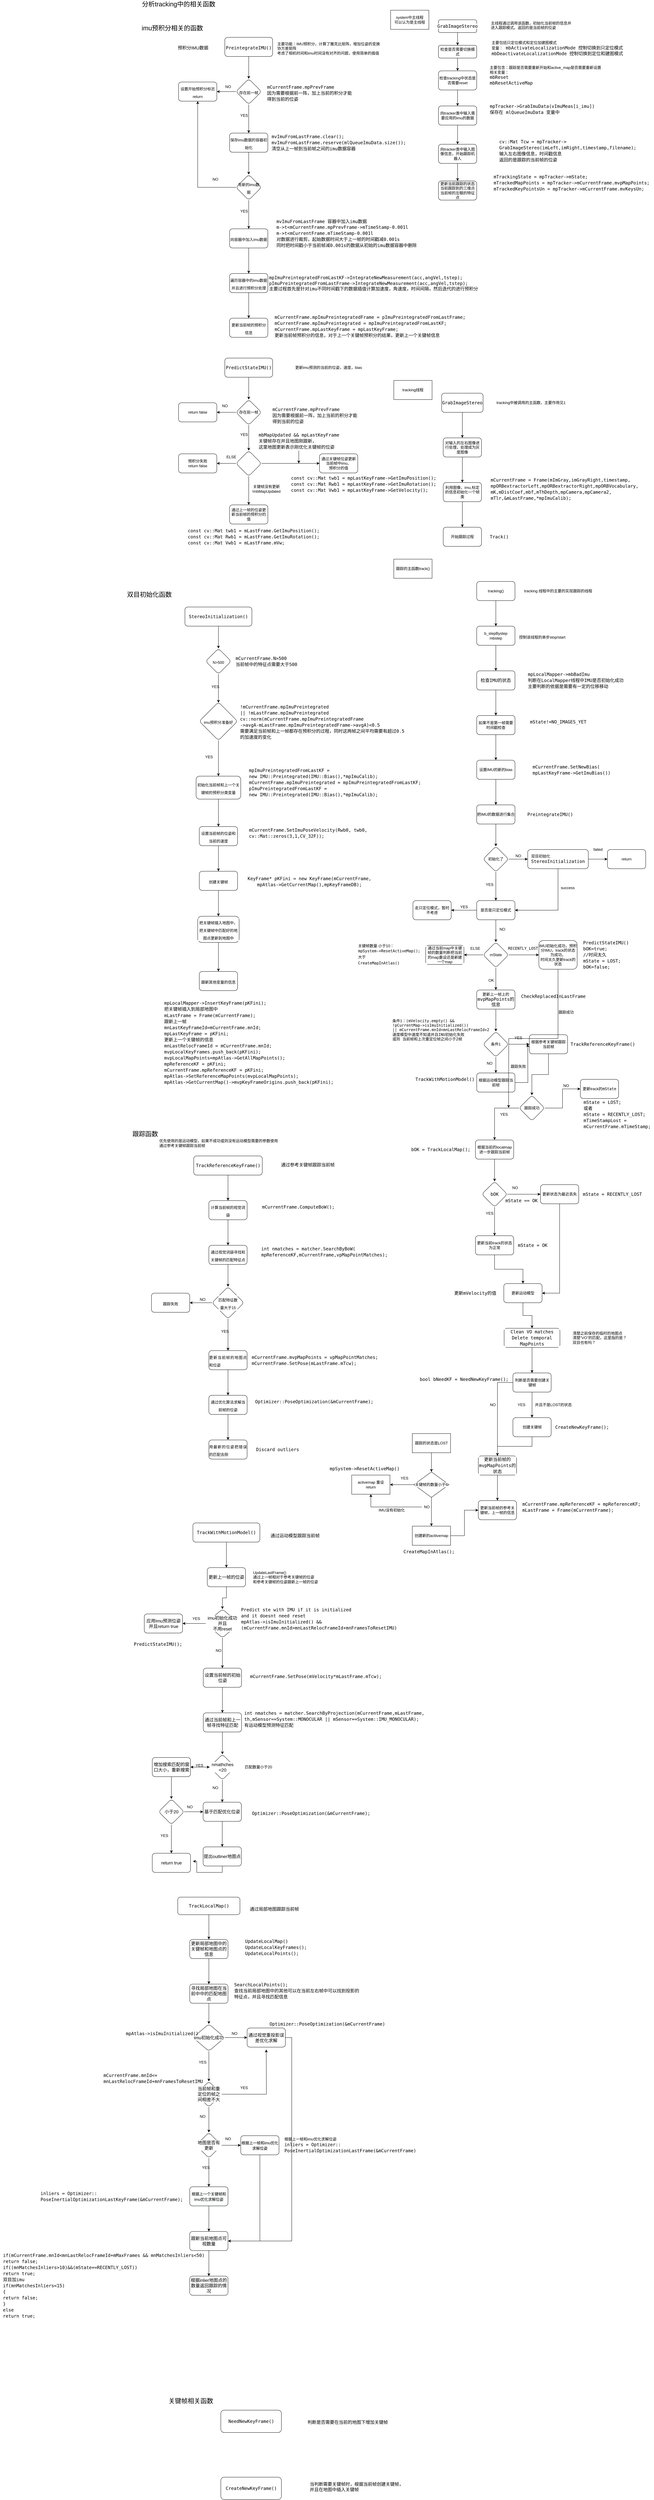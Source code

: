 <mxfile version="15.8.7" type="github">
  <diagram id="C5RBs43oDa-KdzZeNtuy" name="Page-1">
    <mxGraphModel dx="3004" dy="773" grid="1" gridSize="10" guides="1" tooltips="1" connect="1" arrows="1" fold="1" page="1" pageScale="1" pageWidth="827" pageHeight="1169" math="0" shadow="0">
      <root>
        <mxCell id="WIyWlLk6GJQsqaUBKTNV-0" />
        <mxCell id="WIyWlLk6GJQsqaUBKTNV-1" parent="WIyWlLk6GJQsqaUBKTNV-0" />
        <mxCell id="SqPZgyFbhEMVWTQlym7i-2" style="edgeStyle=orthogonalEdgeStyle;rounded=0;orthogonalLoop=1;jettySize=auto;html=1;exitX=0.5;exitY=1;exitDx=0;exitDy=0;" parent="WIyWlLk6GJQsqaUBKTNV-1" source="WIyWlLk6GJQsqaUBKTNV-3" edge="1">
          <mxGeometry relative="1" as="geometry">
            <mxPoint x="220" y="160" as="targetPoint" />
          </mxGeometry>
        </mxCell>
        <mxCell id="WIyWlLk6GJQsqaUBKTNV-3" value="&lt;div style=&quot;font-family: &amp;#34;droid sans mono&amp;#34; , &amp;#34;monospace&amp;#34; , monospace , &amp;#34;droid sans fallback&amp;#34; ; font-size: 14px ; line-height: 19px&quot;&gt;&lt;font style=&quot;vertical-align: inherit&quot;&gt;&lt;font style=&quot;vertical-align: inherit&quot;&gt;&lt;font style=&quot;vertical-align: inherit&quot;&gt;&lt;font style=&quot;vertical-align: inherit ; background-color: rgb(255 , 255 , 255)&quot;&gt;GrabImageStereo&lt;/font&gt;&lt;/font&gt;&lt;/font&gt;&lt;/font&gt;&lt;/div&gt;" style="rounded=1;whiteSpace=wrap;html=1;fontSize=12;glass=0;strokeWidth=1;shadow=0;" parent="WIyWlLk6GJQsqaUBKTNV-1" vertex="1">
          <mxGeometry x="160" y="80" width="120" height="40" as="geometry" />
        </mxCell>
        <mxCell id="SqPZgyFbhEMVWTQlym7i-6" value="" style="edgeStyle=orthogonalEdgeStyle;rounded=0;orthogonalLoop=1;jettySize=auto;html=1;fontColor=#000000;" parent="WIyWlLk6GJQsqaUBKTNV-1" source="SqPZgyFbhEMVWTQlym7i-0" target="SqPZgyFbhEMVWTQlym7i-5" edge="1">
          <mxGeometry relative="1" as="geometry" />
        </mxCell>
        <mxCell id="SqPZgyFbhEMVWTQlym7i-0" value="&lt;font style=&quot;vertical-align: inherit&quot;&gt;&lt;font style=&quot;vertical-align: inherit&quot;&gt;检查是否需要切换模式&lt;/font&gt;&lt;/font&gt;" style="rounded=1;whiteSpace=wrap;html=1;fontSize=12;glass=0;strokeWidth=1;shadow=0;" parent="WIyWlLk6GJQsqaUBKTNV-1" vertex="1">
          <mxGeometry x="160" y="160" width="120" height="40" as="geometry" />
        </mxCell>
        <mxCell id="SqPZgyFbhEMVWTQlym7i-3" value="&lt;div style=&quot;text-align: justify&quot;&gt;&lt;span&gt;&lt;font style=&quot;vertical-align: inherit&quot;&gt;&lt;font style=&quot;vertical-align: inherit&quot;&gt;&lt;font style=&quot;vertical-align: inherit&quot;&gt;&lt;font style=&quot;vertical-align: inherit&quot;&gt;主线程通过调用该函数，初始化当前帧的信息并&lt;/font&gt;&lt;/font&gt;&lt;/font&gt;&lt;/font&gt;&lt;/span&gt;&lt;/div&gt;&lt;font style=&quot;vertical-align: inherit&quot;&gt;&lt;div style=&quot;text-align: justify&quot;&gt;&lt;span&gt;&lt;font style=&quot;vertical-align: inherit&quot;&gt;&lt;font style=&quot;vertical-align: inherit&quot;&gt;&lt;font style=&quot;vertical-align: inherit&quot;&gt;&lt;font style=&quot;vertical-align: inherit&quot;&gt;进入跟踪模式。返回的是当前帧的位姿&lt;/font&gt;&lt;/font&gt;&lt;/font&gt;&lt;/font&gt;&lt;/span&gt;&lt;/div&gt;&lt;font style=&quot;vertical-align: inherit&quot;&gt;&lt;div style=&quot;text-align: justify&quot;&gt;&lt;br&gt;&lt;/div&gt;&lt;/font&gt;&lt;/font&gt;" style="text;html=1;align=center;verticalAlign=middle;resizable=0;points=[];autosize=1;strokeColor=none;fillColor=none;" parent="WIyWlLk6GJQsqaUBKTNV-1" vertex="1">
          <mxGeometry x="315" y="80" width="270" height="50" as="geometry" />
        </mxCell>
        <mxCell id="SqPZgyFbhEMVWTQlym7i-4" value="&lt;div style=&quot;text-align: justify&quot;&gt;&lt;span style=&quot;background-color: rgb(255 , 255 , 255)&quot;&gt;主要包括只定位模式和定位加建图模式&lt;/span&gt;&lt;/div&gt;&lt;div style=&quot;text-align: justify&quot;&gt;&lt;span style=&quot;background-color: rgb(255 , 255 , 255)&quot;&gt;&lt;font style=&quot;vertical-align: inherit&quot;&gt;&lt;font style=&quot;vertical-align: inherit&quot;&gt;&lt;font style=&quot;vertical-align: inherit&quot;&gt;&lt;font style=&quot;vertical-align: inherit&quot;&gt;&lt;font style=&quot;vertical-align: inherit&quot;&gt;&lt;font style=&quot;vertical-align: inherit&quot;&gt;&lt;font style=&quot;vertical-align: inherit&quot;&gt;&lt;font style=&quot;vertical-align: inherit&quot;&gt;&lt;font style=&quot;vertical-align: inherit&quot;&gt;&lt;font style=&quot;vertical-align: inherit&quot;&gt;变量：&lt;/font&gt;&lt;/font&gt;&lt;/font&gt;&lt;/font&gt;&lt;/font&gt;&lt;/font&gt;&lt;/font&gt;&lt;/font&gt;&lt;/font&gt;&lt;/font&gt;&lt;span style=&quot;font-family: &amp;#34;droid sans mono&amp;#34; , &amp;#34;monospace&amp;#34; , monospace , &amp;#34;droid sans fallback&amp;#34; ; font-size: 14px&quot;&gt;&lt;font style=&quot;vertical-align: inherit&quot;&gt;&lt;font style=&quot;vertical-align: inherit&quot;&gt;&lt;font style=&quot;vertical-align: inherit&quot;&gt;&lt;font style=&quot;vertical-align: inherit&quot;&gt; mbActivateLocalizationMode 控制切换到只定位模式&lt;/font&gt;&lt;/font&gt;&lt;/font&gt;&lt;/font&gt;&lt;/span&gt;&lt;/span&gt;&lt;/div&gt;&lt;div style=&quot;text-align: justify ; font-family: &amp;#34;droid sans mono&amp;#34; , &amp;#34;monospace&amp;#34; , monospace , &amp;#34;droid sans fallback&amp;#34; ; font-size: 14px ; line-height: 19px&quot;&gt;&lt;span style=&quot;background-color: rgb(255 , 255 , 255)&quot;&gt;mbDeactivateLocalizationMode 控制切换到定位和建图模式&lt;/span&gt;&lt;/div&gt;" style="text;html=1;align=right;verticalAlign=middle;resizable=0;points=[];autosize=1;strokeColor=none;fillColor=none;" parent="WIyWlLk6GJQsqaUBKTNV-1" vertex="1">
          <mxGeometry x="310" y="145" width="430" height="50" as="geometry" />
        </mxCell>
        <mxCell id="SqPZgyFbhEMVWTQlym7i-9" value="" style="edgeStyle=orthogonalEdgeStyle;rounded=0;orthogonalLoop=1;jettySize=auto;html=1;fontColor=#000000;" parent="WIyWlLk6GJQsqaUBKTNV-1" source="SqPZgyFbhEMVWTQlym7i-5" target="SqPZgyFbhEMVWTQlym7i-8" edge="1">
          <mxGeometry relative="1" as="geometry" />
        </mxCell>
        <mxCell id="SqPZgyFbhEMVWTQlym7i-5" value="检查tracking中状态是否需要reset" style="whiteSpace=wrap;html=1;rounded=1;shadow=0;strokeWidth=1;glass=0;" parent="WIyWlLk6GJQsqaUBKTNV-1" vertex="1">
          <mxGeometry x="160" y="240" width="120" height="60" as="geometry" />
        </mxCell>
        <mxCell id="SqPZgyFbhEMVWTQlym7i-7" value="&lt;div style=&quot;text-align: justify&quot;&gt;&lt;span style=&quot;background-color: rgb(255 , 255 , 255)&quot;&gt;主要包含：跟踪是否需要重新开始和active_map是否需要重新设置&lt;/span&gt;&lt;/div&gt;&lt;span style=&quot;background-color: rgb(255 , 255 , 255)&quot;&gt;&lt;div style=&quot;text-align: justify&quot;&gt;相关变量：&lt;/div&gt;&lt;span style=&quot;font-family: &amp;#34;droid sans mono&amp;#34; , &amp;#34;monospace&amp;#34; , monospace , &amp;#34;droid sans fallback&amp;#34; ; font-size: 14px&quot;&gt;&lt;div style=&quot;text-align: justify&quot;&gt;mbReset&lt;/div&gt;&lt;/span&gt;&lt;/span&gt;&lt;div style=&quot;text-align: justify ; font-family: &amp;#34;droid sans mono&amp;#34; , &amp;#34;monospace&amp;#34; , monospace , &amp;#34;droid sans fallback&amp;#34; ; font-size: 14px ; line-height: 19px&quot;&gt;&lt;span style=&quot;background-color: rgb(255 , 255 , 255)&quot;&gt;mbResetActiveMap&lt;/span&gt;&lt;/div&gt;" style="text;html=1;align=center;verticalAlign=middle;resizable=0;points=[];autosize=1;strokeColor=none;fillColor=none;fontColor=#000000;" parent="WIyWlLk6GJQsqaUBKTNV-1" vertex="1">
          <mxGeometry x="315" y="220" width="360" height="70" as="geometry" />
        </mxCell>
        <mxCell id="SqPZgyFbhEMVWTQlym7i-12" value="" style="edgeStyle=orthogonalEdgeStyle;rounded=0;orthogonalLoop=1;jettySize=auto;html=1;fontColor=#000000;" parent="WIyWlLk6GJQsqaUBKTNV-1" source="SqPZgyFbhEMVWTQlym7i-8" target="SqPZgyFbhEMVWTQlym7i-11" edge="1">
          <mxGeometry relative="1" as="geometry" />
        </mxCell>
        <mxCell id="SqPZgyFbhEMVWTQlym7i-8" value="向tracker类中输入需要应用的imu的数据" style="whiteSpace=wrap;html=1;rounded=1;shadow=0;strokeWidth=1;glass=0;" parent="WIyWlLk6GJQsqaUBKTNV-1" vertex="1">
          <mxGeometry x="160" y="350" width="120" height="60" as="geometry" />
        </mxCell>
        <mxCell id="SqPZgyFbhEMVWTQlym7i-10" value="&lt;div style=&quot;font-family: &amp;#34;droid sans mono&amp;#34; , &amp;#34;monospace&amp;#34; , monospace , &amp;#34;droid sans fallback&amp;#34; ; font-size: 14px ; line-height: 19px&quot;&gt;&lt;span style=&quot;background-color: rgb(255 , 255 , 255)&quot;&gt;mpTracker-&amp;gt;GrabImuData(vImuMeas[i_imu])&lt;/span&gt;&lt;/div&gt;&lt;div style=&quot;text-align: justify ; font-family: &amp;#34;droid sans mono&amp;#34; , &amp;#34;monospace&amp;#34; , monospace , &amp;#34;droid sans fallback&amp;#34; ; font-size: 14px ; line-height: 19px&quot;&gt;&lt;span style=&quot;background-color: rgb(255 , 255 , 255)&quot;&gt;保存在&amp;nbsp;&lt;/span&gt;&lt;span style=&quot;font-family: &amp;#34;droid sans mono&amp;#34; , monospace , monospace , &amp;#34;droid sans fallback&amp;#34;&quot;&gt;mlQueueImuData 变量中&lt;/span&gt;&lt;/div&gt;" style="text;html=1;align=center;verticalAlign=middle;resizable=0;points=[];autosize=1;strokeColor=none;fillColor=none;fontColor=#000000;" parent="WIyWlLk6GJQsqaUBKTNV-1" vertex="1">
          <mxGeometry x="315" y="340" width="340" height="40" as="geometry" />
        </mxCell>
        <mxCell id="SqPZgyFbhEMVWTQlym7i-15" value="" style="edgeStyle=orthogonalEdgeStyle;rounded=0;orthogonalLoop=1;jettySize=auto;html=1;fontColor=#000000;" parent="WIyWlLk6GJQsqaUBKTNV-1" source="SqPZgyFbhEMVWTQlym7i-11" target="SqPZgyFbhEMVWTQlym7i-14" edge="1">
          <mxGeometry relative="1" as="geometry" />
        </mxCell>
        <mxCell id="SqPZgyFbhEMVWTQlym7i-11" value="向tracker类中输入图像信息，开始跟踪机器人" style="whiteSpace=wrap;html=1;rounded=1;shadow=0;strokeWidth=1;glass=0;" parent="WIyWlLk6GJQsqaUBKTNV-1" vertex="1">
          <mxGeometry x="160" y="470" width="120" height="60" as="geometry" />
        </mxCell>
        <mxCell id="SqPZgyFbhEMVWTQlym7i-13" value="&lt;div style=&quot;text-align: justify ; font-family: &amp;#34;droid sans mono&amp;#34; , &amp;#34;monospace&amp;#34; , monospace , &amp;#34;droid sans fallback&amp;#34; ; font-size: 14px ; line-height: 19px&quot;&gt;&lt;span style=&quot;background-color: rgb(255 , 255 , 255)&quot;&gt;cv::Mat Tcw = mpTracker-&amp;gt;&lt;/span&gt;&lt;/div&gt;&lt;div style=&quot;text-align: justify ; font-family: &amp;#34;droid sans mono&amp;#34; , &amp;#34;monospace&amp;#34; , monospace , &amp;#34;droid sans fallback&amp;#34; ; font-size: 14px ; line-height: 19px&quot;&gt;&lt;span style=&quot;background-color: rgb(255 , 255 , 255)&quot;&gt;GrabImageStereo(imLeft,imRight,timestamp,filename);&lt;/span&gt;&lt;/div&gt;&lt;div style=&quot;text-align: justify ; font-family: &amp;#34;droid sans mono&amp;#34; , &amp;#34;monospace&amp;#34; , monospace , &amp;#34;droid sans fallback&amp;#34; ; font-size: 14px ; line-height: 19px&quot;&gt;&lt;span style=&quot;background-color: rgb(255 , 255 , 255)&quot;&gt;输入左右图像信息，时间戳信息&lt;/span&gt;&lt;/div&gt;&lt;div style=&quot;text-align: justify ; font-family: &amp;#34;droid sans mono&amp;#34; , &amp;#34;monospace&amp;#34; , monospace , &amp;#34;droid sans fallback&amp;#34; ; font-size: 14px ; line-height: 19px&quot;&gt;&lt;span style=&quot;background-color: rgb(255 , 255 , 255)&quot;&gt;返回的是跟踪的当前帧的位姿&lt;/span&gt;&lt;/div&gt;" style="text;html=1;align=center;verticalAlign=middle;resizable=0;points=[];autosize=1;strokeColor=none;fillColor=none;fontColor=#000000;" parent="WIyWlLk6GJQsqaUBKTNV-1" vertex="1">
          <mxGeometry x="340" y="450" width="450" height="80" as="geometry" />
        </mxCell>
        <mxCell id="SqPZgyFbhEMVWTQlym7i-14" value="更新当前跟踪的状态&lt;br&gt;当前跟踪到的三维点&lt;br&gt;当前帧的左眼的特征点" style="whiteSpace=wrap;html=1;rounded=1;shadow=0;strokeWidth=1;glass=0;" parent="WIyWlLk6GJQsqaUBKTNV-1" vertex="1">
          <mxGeometry x="160" y="585" width="120" height="60" as="geometry" />
        </mxCell>
        <mxCell id="SqPZgyFbhEMVWTQlym7i-16" value="&lt;div style=&quot;font-family: &amp;#34;droid sans mono&amp;#34; , &amp;#34;monospace&amp;#34; , monospace , &amp;#34;droid sans fallback&amp;#34; ; font-size: 14px ; line-height: 19px&quot;&gt;&lt;div style=&quot;text-align: justify&quot;&gt;    &lt;span style=&quot;background-color: rgb(255 , 255 , 255)&quot;&gt;mTrackingState = mpTracker-&amp;gt;mState;&lt;/span&gt;&lt;/div&gt;&lt;div style=&quot;text-align: justify&quot;&gt;    &lt;span style=&quot;background-color: rgb(255 , 255 , 255)&quot;&gt;mTrackedMapPoints = mpTracker-&amp;gt;mCurrentFrame.mvpMapPoints;&lt;/span&gt;&lt;/div&gt;&lt;div style=&quot;text-align: justify&quot;&gt;    &lt;span style=&quot;background-color: rgb(255 , 255 , 255)&quot;&gt;mTrackedKeyPointsUn = mpTracker-&amp;gt;mCurrentFrame.mvKeysUn;&lt;/span&gt;&lt;/div&gt;&lt;div style=&quot;text-align: justify&quot;&gt;&lt;span style=&quot;background-color: rgb(255 , 255 , 255)&quot;&gt;&lt;br&gt;&lt;/span&gt;&lt;/div&gt;&lt;/div&gt;" style="text;html=1;align=center;verticalAlign=middle;resizable=0;points=[];autosize=1;strokeColor=none;fillColor=none;fontColor=#000000;" parent="WIyWlLk6GJQsqaUBKTNV-1" vertex="1">
          <mxGeometry x="327" y="560" width="500" height="80" as="geometry" />
        </mxCell>
        <mxCell id="SqPZgyFbhEMVWTQlym7i-17" value="system中主线程&lt;br&gt;可以认为是主线程" style="rounded=0;whiteSpace=wrap;html=1;labelBackgroundColor=#FFFFFF;fontColor=#000000;" parent="WIyWlLk6GJQsqaUBKTNV-1" vertex="1">
          <mxGeometry x="10" y="50" width="120" height="60" as="geometry" />
        </mxCell>
        <mxCell id="SqPZgyFbhEMVWTQlym7i-18" value="tracking线程" style="rounded=0;whiteSpace=wrap;html=1;labelBackgroundColor=#FFFFFF;fontColor=#000000;" parent="WIyWlLk6GJQsqaUBKTNV-1" vertex="1">
          <mxGeometry x="20" y="1210" width="120" height="60" as="geometry" />
        </mxCell>
        <mxCell id="SqPZgyFbhEMVWTQlym7i-22" value="" style="edgeStyle=orthogonalEdgeStyle;rounded=0;orthogonalLoop=1;jettySize=auto;html=1;fontColor=#000000;" parent="WIyWlLk6GJQsqaUBKTNV-1" source="SqPZgyFbhEMVWTQlym7i-19" target="SqPZgyFbhEMVWTQlym7i-21" edge="1">
          <mxGeometry relative="1" as="geometry" />
        </mxCell>
        <mxCell id="SqPZgyFbhEMVWTQlym7i-19" value="&lt;div style=&quot;font-family: &amp;#34;droid sans mono&amp;#34; , &amp;#34;monospace&amp;#34; , monospace , &amp;#34;droid sans fallback&amp;#34; ; font-size: 14px ; line-height: 19px&quot;&gt;&lt;span style=&quot;background-color: rgb(255 , 255 , 255)&quot;&gt;GrabImageStereo&lt;/span&gt;&lt;/div&gt;" style="rounded=1;whiteSpace=wrap;html=1;labelBackgroundColor=#FFFFFF;fontColor=#000000;" parent="WIyWlLk6GJQsqaUBKTNV-1" vertex="1">
          <mxGeometry x="170" y="1250" width="130" height="60" as="geometry" />
        </mxCell>
        <mxCell id="SqPZgyFbhEMVWTQlym7i-20" value="tracking中被调用的主函数，主要作用见1" style="text;html=1;align=center;verticalAlign=middle;resizable=0;points=[];autosize=1;strokeColor=none;fillColor=none;fontColor=#000000;" parent="WIyWlLk6GJQsqaUBKTNV-1" vertex="1">
          <mxGeometry x="335" y="1270" width="230" height="20" as="geometry" />
        </mxCell>
        <mxCell id="SqPZgyFbhEMVWTQlym7i-24" value="" style="edgeStyle=orthogonalEdgeStyle;rounded=0;orthogonalLoop=1;jettySize=auto;html=1;fontColor=#000000;" parent="WIyWlLk6GJQsqaUBKTNV-1" source="SqPZgyFbhEMVWTQlym7i-21" target="SqPZgyFbhEMVWTQlym7i-23" edge="1">
          <mxGeometry relative="1" as="geometry" />
        </mxCell>
        <mxCell id="SqPZgyFbhEMVWTQlym7i-21" value="对输入的左右图像进行处理，处理成为灰度图像" style="whiteSpace=wrap;html=1;rounded=1;fontColor=#000000;labelBackgroundColor=#FFFFFF;" parent="WIyWlLk6GJQsqaUBKTNV-1" vertex="1">
          <mxGeometry x="175" y="1390" width="120" height="60" as="geometry" />
        </mxCell>
        <mxCell id="SqPZgyFbhEMVWTQlym7i-27" value="" style="edgeStyle=orthogonalEdgeStyle;rounded=0;orthogonalLoop=1;jettySize=auto;html=1;fontColor=#000000;" parent="WIyWlLk6GJQsqaUBKTNV-1" source="SqPZgyFbhEMVWTQlym7i-23" target="SqPZgyFbhEMVWTQlym7i-26" edge="1">
          <mxGeometry relative="1" as="geometry" />
        </mxCell>
        <mxCell id="SqPZgyFbhEMVWTQlym7i-23" value="利用图像，imu,标定的信息初始化一个帧类" style="whiteSpace=wrap;html=1;rounded=1;fontColor=#000000;labelBackgroundColor=#FFFFFF;" parent="WIyWlLk6GJQsqaUBKTNV-1" vertex="1">
          <mxGeometry x="175" y="1530" width="120" height="60" as="geometry" />
        </mxCell>
        <mxCell id="SqPZgyFbhEMVWTQlym7i-25" value="&lt;div style=&quot;text-align: justify ; font-family: &amp;#34;droid sans mono&amp;#34; , &amp;#34;monospace&amp;#34; , monospace , &amp;#34;droid sans fallback&amp;#34; ; font-size: 14px ; line-height: 19px&quot;&gt;&lt;span style=&quot;background-color: rgb(255 , 255 , 255)&quot;&gt;mCurrentFrame = Frame(mImGray,imGrayRight,timestamp,&lt;/span&gt;&lt;/div&gt;&lt;div style=&quot;text-align: justify ; font-family: &amp;#34;droid sans mono&amp;#34; , &amp;#34;monospace&amp;#34; , monospace , &amp;#34;droid sans fallback&amp;#34; ; font-size: 14px ; line-height: 19px&quot;&gt;&lt;span style=&quot;background-color: rgb(255 , 255 , 255)&quot;&gt;mpORBextractorLeft,mpORBextractorRight,mpORBVocabulary,&lt;/span&gt;&lt;/div&gt;&lt;div style=&quot;text-align: justify ; font-family: &amp;#34;droid sans mono&amp;#34; , &amp;#34;monospace&amp;#34; , monospace , &amp;#34;droid sans fallback&amp;#34; ; font-size: 14px ; line-height: 19px&quot;&gt;&lt;span style=&quot;background-color: rgb(255 , 255 , 255)&quot;&gt;mK,mDistCoef,mbf,mThDepth,mpCamera,mpCamera2,&lt;/span&gt;&lt;/div&gt;&lt;div style=&quot;text-align: justify ; font-family: &amp;#34;droid sans mono&amp;#34; , &amp;#34;monospace&amp;#34; , monospace , &amp;#34;droid sans fallback&amp;#34; ; font-size: 14px ; line-height: 19px&quot;&gt;&lt;span style=&quot;background-color: rgb(255 , 255 , 255)&quot;&gt;mTlr,&amp;amp;mLastFrame,*mpImuCalib);&lt;/span&gt;&lt;/div&gt;" style="text;html=1;align=center;verticalAlign=middle;resizable=0;points=[];autosize=1;strokeColor=none;fillColor=none;fontColor=#000000;" parent="WIyWlLk6GJQsqaUBKTNV-1" vertex="1">
          <mxGeometry x="315" y="1510" width="480" height="80" as="geometry" />
        </mxCell>
        <mxCell id="SqPZgyFbhEMVWTQlym7i-26" value="开始跟踪过程" style="whiteSpace=wrap;html=1;rounded=1;fontColor=#000000;labelBackgroundColor=#FFFFFF;" parent="WIyWlLk6GJQsqaUBKTNV-1" vertex="1">
          <mxGeometry x="175" y="1670" width="120" height="60" as="geometry" />
        </mxCell>
        <mxCell id="SqPZgyFbhEMVWTQlym7i-28" value="&lt;div style=&quot;font-family: &amp;#34;droid sans mono&amp;#34; , &amp;#34;monospace&amp;#34; , monospace , &amp;#34;droid sans fallback&amp;#34; ; font-size: 14px ; line-height: 19px&quot;&gt;&lt;span style=&quot;background-color: rgb(255 , 255 , 255)&quot;&gt;Track()&lt;/span&gt;&lt;/div&gt;" style="text;html=1;align=center;verticalAlign=middle;resizable=0;points=[];autosize=1;strokeColor=none;fillColor=none;fontColor=#000000;" parent="WIyWlLk6GJQsqaUBKTNV-1" vertex="1">
          <mxGeometry x="315" y="1690" width="70" height="20" as="geometry" />
        </mxCell>
        <mxCell id="SqPZgyFbhEMVWTQlym7i-29" value="跟踪的主函数track()" style="whiteSpace=wrap;html=1;labelBackgroundColor=#FFFFFF;fontColor=#000000;" parent="WIyWlLk6GJQsqaUBKTNV-1" vertex="1">
          <mxGeometry x="20" y="1770" width="120" height="60" as="geometry" />
        </mxCell>
        <mxCell id="SqPZgyFbhEMVWTQlym7i-36" value="" style="edgeStyle=orthogonalEdgeStyle;rounded=0;orthogonalLoop=1;jettySize=auto;html=1;fontColor=#000000;" parent="WIyWlLk6GJQsqaUBKTNV-1" source="SqPZgyFbhEMVWTQlym7i-30" target="SqPZgyFbhEMVWTQlym7i-35" edge="1">
          <mxGeometry relative="1" as="geometry" />
        </mxCell>
        <mxCell id="SqPZgyFbhEMVWTQlym7i-30" value="tracking()" style="rounded=1;whiteSpace=wrap;html=1;labelBackgroundColor=#FFFFFF;fontColor=#000000;" parent="WIyWlLk6GJQsqaUBKTNV-1" vertex="1">
          <mxGeometry x="280" y="1840" width="120" height="60" as="geometry" />
        </mxCell>
        <mxCell id="SqPZgyFbhEMVWTQlym7i-33" value="&lt;span style=&quot;background-color: rgb(255 , 255 , 255)&quot;&gt;tracking 线程中的主要的实现跟踪的线程&lt;/span&gt;" style="text;html=1;align=center;verticalAlign=middle;resizable=0;points=[];autosize=1;strokeColor=none;fillColor=none;fontColor=#000000;" parent="WIyWlLk6GJQsqaUBKTNV-1" vertex="1">
          <mxGeometry x="420" y="1860" width="230" height="20" as="geometry" />
        </mxCell>
        <mxCell id="SqPZgyFbhEMVWTQlym7i-34" value="&lt;span style=&quot;background-color: rgb(255 , 255 , 255)&quot;&gt;控制该线程的单步stop/start&lt;/span&gt;" style="text;html=1;align=center;verticalAlign=middle;resizable=0;points=[];autosize=1;strokeColor=none;fillColor=none;fontColor=#000000;" parent="WIyWlLk6GJQsqaUBKTNV-1" vertex="1">
          <mxGeometry x="405" y="2005" width="160" height="20" as="geometry" />
        </mxCell>
        <mxCell id="SqPZgyFbhEMVWTQlym7i-43" value="" style="edgeStyle=orthogonalEdgeStyle;rounded=0;orthogonalLoop=1;jettySize=auto;html=1;fontColor=#000000;" parent="WIyWlLk6GJQsqaUBKTNV-1" source="SqPZgyFbhEMVWTQlym7i-35" target="SqPZgyFbhEMVWTQlym7i-42" edge="1">
          <mxGeometry relative="1" as="geometry" />
        </mxCell>
        <mxCell id="SqPZgyFbhEMVWTQlym7i-35" value="&lt;span&gt;b_stepBystep&lt;/span&gt;&lt;br&gt;&lt;span&gt;mbstep&lt;/span&gt;" style="whiteSpace=wrap;html=1;rounded=1;fontColor=#000000;labelBackgroundColor=#FFFFFF;" parent="WIyWlLk6GJQsqaUBKTNV-1" vertex="1">
          <mxGeometry x="280" y="1980" width="120" height="60" as="geometry" />
        </mxCell>
        <mxCell id="SqPZgyFbhEMVWTQlym7i-41" value="&lt;div style=&quot;text-align: justify ; font-family: &amp;#34;droid sans mono&amp;#34; , &amp;#34;monospace&amp;#34; , monospace , &amp;#34;droid sans fallback&amp;#34; ; font-size: 14px ; line-height: 19px&quot;&gt;&lt;span style=&quot;background-color: rgb(255 , 255 , 255)&quot;&gt;mpLocalMapper-&amp;gt;mbBadImu&lt;/span&gt;&lt;/div&gt;&lt;div style=&quot;text-align: justify ; font-family: &amp;#34;droid sans mono&amp;#34; , &amp;#34;monospace&amp;#34; , monospace , &amp;#34;droid sans fallback&amp;#34; ; font-size: 14px ; line-height: 19px&quot;&gt;&lt;span style=&quot;background-color: rgb(255 , 255 , 255)&quot;&gt;判断在LocalMapper线程中IMU是否初始化成功&lt;/span&gt;&lt;/div&gt;&lt;div style=&quot;text-align: justify ; font-family: &amp;#34;droid sans mono&amp;#34; , &amp;#34;monospace&amp;#34; , monospace , &amp;#34;droid sans fallback&amp;#34; ; font-size: 14px ; line-height: 19px&quot;&gt;&lt;span style=&quot;background-color: rgb(255 , 255 , 255)&quot;&gt;主要判断的依据是需要有一定的位移移动&lt;/span&gt;&lt;/div&gt;" style="text;html=1;align=center;verticalAlign=middle;resizable=0;points=[];autosize=1;strokeColor=none;fillColor=none;fontColor=#000000;" parent="WIyWlLk6GJQsqaUBKTNV-1" vertex="1">
          <mxGeometry x="430" y="2120" width="320" height="60" as="geometry" />
        </mxCell>
        <mxCell id="SqPZgyFbhEMVWTQlym7i-45" value="" style="edgeStyle=orthogonalEdgeStyle;rounded=0;orthogonalLoop=1;jettySize=auto;html=1;fontColor=#000000;" parent="WIyWlLk6GJQsqaUBKTNV-1" source="SqPZgyFbhEMVWTQlym7i-42" target="SqPZgyFbhEMVWTQlym7i-44" edge="1">
          <mxGeometry relative="1" as="geometry" />
        </mxCell>
        <mxCell id="SqPZgyFbhEMVWTQlym7i-42" value="&lt;span style=&quot;font-family: &amp;#34;droid sans mono&amp;#34; , &amp;#34;monospace&amp;#34; , monospace , &amp;#34;droid sans fallback&amp;#34; ; font-size: 14px&quot;&gt;检查IMU的状态&lt;/span&gt;" style="whiteSpace=wrap;html=1;rounded=1;fontColor=#000000;labelBackgroundColor=#FFFFFF;" parent="WIyWlLk6GJQsqaUBKTNV-1" vertex="1">
          <mxGeometry x="280" y="2120" width="120" height="60" as="geometry" />
        </mxCell>
        <mxCell id="SqPZgyFbhEMVWTQlym7i-48" value="" style="edgeStyle=orthogonalEdgeStyle;rounded=0;orthogonalLoop=1;jettySize=auto;html=1;fontColor=#000000;" parent="WIyWlLk6GJQsqaUBKTNV-1" source="SqPZgyFbhEMVWTQlym7i-44" target="SqPZgyFbhEMVWTQlym7i-47" edge="1">
          <mxGeometry relative="1" as="geometry" />
        </mxCell>
        <mxCell id="SqPZgyFbhEMVWTQlym7i-44" value="如果不是第一帧需要时间戳检查" style="whiteSpace=wrap;html=1;rounded=1;fontColor=#000000;labelBackgroundColor=#FFFFFF;" parent="WIyWlLk6GJQsqaUBKTNV-1" vertex="1">
          <mxGeometry x="280" y="2260" width="120" height="60" as="geometry" />
        </mxCell>
        <mxCell id="SqPZgyFbhEMVWTQlym7i-46" value="&lt;div style=&quot;font-family: &amp;#34;droid sans mono&amp;#34; , &amp;#34;monospace&amp;#34; , monospace , &amp;#34;droid sans fallback&amp;#34; ; font-size: 14px ; line-height: 19px&quot;&gt;&lt;span style=&quot;background-color: rgb(255 , 255 , 255)&quot;&gt;mState!=NO_IMAGES_YET&lt;/span&gt;&lt;/div&gt;" style="text;html=1;align=center;verticalAlign=middle;resizable=0;points=[];autosize=1;strokeColor=none;fillColor=none;fontColor=#000000;" parent="WIyWlLk6GJQsqaUBKTNV-1" vertex="1">
          <mxGeometry x="440" y="2270" width="190" height="20" as="geometry" />
        </mxCell>
        <mxCell id="SqPZgyFbhEMVWTQlym7i-51" value="" style="edgeStyle=orthogonalEdgeStyle;rounded=0;orthogonalLoop=1;jettySize=auto;html=1;fontColor=#000000;" parent="WIyWlLk6GJQsqaUBKTNV-1" source="SqPZgyFbhEMVWTQlym7i-47" target="SqPZgyFbhEMVWTQlym7i-50" edge="1">
          <mxGeometry relative="1" as="geometry" />
        </mxCell>
        <mxCell id="SqPZgyFbhEMVWTQlym7i-47" value="设置IMU的新的bias" style="whiteSpace=wrap;html=1;rounded=1;fontColor=#000000;labelBackgroundColor=#FFFFFF;" parent="WIyWlLk6GJQsqaUBKTNV-1" vertex="1">
          <mxGeometry x="280" y="2400" width="120" height="60" as="geometry" />
        </mxCell>
        <mxCell id="SqPZgyFbhEMVWTQlym7i-49" value="&lt;div style=&quot;text-align: justify ; font-family: &amp;#34;droid sans mono&amp;#34; , &amp;#34;monospace&amp;#34; , monospace , &amp;#34;droid sans fallback&amp;#34; ; font-size: 14px ; line-height: 19px&quot;&gt;&lt;span style=&quot;background-color: rgb(255 , 255 , 255)&quot;&gt;mCurrentFrame.SetNewBias(&lt;/span&gt;&lt;/div&gt;&lt;div style=&quot;text-align: justify ; font-family: &amp;#34;droid sans mono&amp;#34; , &amp;#34;monospace&amp;#34; , monospace , &amp;#34;droid sans fallback&amp;#34; ; font-size: 14px ; line-height: 19px&quot;&gt;&lt;span style=&quot;background-color: rgb(255 , 255 , 255)&quot;&gt;mpLastKeyFrame-&amp;gt;GetImuBias())&lt;/span&gt;&lt;/div&gt;" style="text;html=1;align=center;verticalAlign=middle;resizable=0;points=[];autosize=1;strokeColor=none;fillColor=none;fontColor=#000000;" parent="WIyWlLk6GJQsqaUBKTNV-1" vertex="1">
          <mxGeometry x="447" y="2410" width="260" height="40" as="geometry" />
        </mxCell>
        <mxCell id="SqPZgyFbhEMVWTQlym7i-56" value="" style="edgeStyle=orthogonalEdgeStyle;rounded=0;orthogonalLoop=1;jettySize=auto;html=1;fontColor=#000000;" parent="WIyWlLk6GJQsqaUBKTNV-1" source="SqPZgyFbhEMVWTQlym7i-50" target="SqPZgyFbhEMVWTQlym7i-55" edge="1">
          <mxGeometry relative="1" as="geometry" />
        </mxCell>
        <mxCell id="SqPZgyFbhEMVWTQlym7i-50" value="把IMU的数据进行集合" style="whiteSpace=wrap;html=1;rounded=1;fontColor=#000000;labelBackgroundColor=#FFFFFF;" parent="WIyWlLk6GJQsqaUBKTNV-1" vertex="1">
          <mxGeometry x="280" y="2540" width="120" height="60" as="geometry" />
        </mxCell>
        <mxCell id="SqPZgyFbhEMVWTQlym7i-52" value="&lt;div style=&quot;font-family: &amp;#34;droid sans mono&amp;#34; , &amp;#34;monospace&amp;#34; , monospace , &amp;#34;droid sans fallback&amp;#34; ; font-size: 14px ; line-height: 19px&quot;&gt;&lt;span style=&quot;background-color: rgb(255 , 255 , 255)&quot;&gt;PreintegrateIMU()&lt;/span&gt;&lt;/div&gt;" style="text;html=1;align=center;verticalAlign=middle;resizable=0;points=[];autosize=1;strokeColor=none;fillColor=none;fontColor=#000000;" parent="WIyWlLk6GJQsqaUBKTNV-1" vertex="1">
          <mxGeometry x="430" y="2560" width="160" height="20" as="geometry" />
        </mxCell>
        <mxCell id="SqPZgyFbhEMVWTQlym7i-58" value="" style="edgeStyle=orthogonalEdgeStyle;rounded=0;orthogonalLoop=1;jettySize=auto;html=1;fontColor=#000000;" parent="WIyWlLk6GJQsqaUBKTNV-1" source="SqPZgyFbhEMVWTQlym7i-55" target="SqPZgyFbhEMVWTQlym7i-57" edge="1">
          <mxGeometry relative="1" as="geometry" />
        </mxCell>
        <mxCell id="SqPZgyFbhEMVWTQlym7i-61" value="" style="edgeStyle=orthogonalEdgeStyle;rounded=0;orthogonalLoop=1;jettySize=auto;html=1;fontColor=#000000;" parent="WIyWlLk6GJQsqaUBKTNV-1" source="SqPZgyFbhEMVWTQlym7i-55" target="SqPZgyFbhEMVWTQlym7i-60" edge="1">
          <mxGeometry relative="1" as="geometry" />
        </mxCell>
        <mxCell id="SqPZgyFbhEMVWTQlym7i-55" value="初始化了" style="rhombus;whiteSpace=wrap;html=1;rounded=1;fontColor=#000000;labelBackgroundColor=#FFFFFF;" parent="WIyWlLk6GJQsqaUBKTNV-1" vertex="1">
          <mxGeometry x="300" y="2670" width="80" height="80" as="geometry" />
        </mxCell>
        <mxCell id="SqPZgyFbhEMVWTQlym7i-63" style="edgeStyle=orthogonalEdgeStyle;rounded=0;orthogonalLoop=1;jettySize=auto;html=1;exitX=0.5;exitY=1;exitDx=0;exitDy=0;entryX=1;entryY=0.5;entryDx=0;entryDy=0;fontColor=#000000;" parent="WIyWlLk6GJQsqaUBKTNV-1" source="SqPZgyFbhEMVWTQlym7i-57" target="SqPZgyFbhEMVWTQlym7i-60" edge="1">
          <mxGeometry relative="1" as="geometry" />
        </mxCell>
        <mxCell id="SqPZgyFbhEMVWTQlym7i-66" value="" style="edgeStyle=orthogonalEdgeStyle;rounded=0;orthogonalLoop=1;jettySize=auto;html=1;fontColor=#000000;" parent="WIyWlLk6GJQsqaUBKTNV-1" source="SqPZgyFbhEMVWTQlym7i-57" target="SqPZgyFbhEMVWTQlym7i-65" edge="1">
          <mxGeometry relative="1" as="geometry" />
        </mxCell>
        <mxCell id="SqPZgyFbhEMVWTQlym7i-57" value="&lt;div style=&quot;text-align: justify&quot;&gt;双目初始化&lt;/div&gt;&lt;div style=&quot;text-align: justify ; font-family: &amp;#34;droid sans mono&amp;#34; , &amp;#34;monospace&amp;#34; , monospace , &amp;#34;droid sans fallback&amp;#34; ; font-size: 14px ; line-height: 19px&quot;&gt;&lt;span style=&quot;background-color: rgb(255 , 255 , 255)&quot;&gt;StereoInitialization&lt;/span&gt;&lt;/div&gt;" style="whiteSpace=wrap;html=1;rounded=1;fontColor=#000000;labelBackgroundColor=#FFFFFF;" parent="WIyWlLk6GJQsqaUBKTNV-1" vertex="1">
          <mxGeometry x="440" y="2680" width="190" height="60" as="geometry" />
        </mxCell>
        <mxCell id="SqPZgyFbhEMVWTQlym7i-59" value="NO" style="text;html=1;align=center;verticalAlign=middle;resizable=0;points=[];autosize=1;strokeColor=none;fillColor=none;fontColor=#000000;" parent="WIyWlLk6GJQsqaUBKTNV-1" vertex="1">
          <mxGeometry x="395" y="2690" width="30" height="20" as="geometry" />
        </mxCell>
        <mxCell id="SqPZgyFbhEMVWTQlym7i-69" value="" style="edgeStyle=orthogonalEdgeStyle;rounded=0;orthogonalLoop=1;jettySize=auto;html=1;fontColor=#000000;" parent="WIyWlLk6GJQsqaUBKTNV-1" source="SqPZgyFbhEMVWTQlym7i-60" target="SqPZgyFbhEMVWTQlym7i-68" edge="1">
          <mxGeometry relative="1" as="geometry" />
        </mxCell>
        <mxCell id="SqPZgyFbhEMVWTQlym7i-75" value="" style="edgeStyle=orthogonalEdgeStyle;rounded=0;orthogonalLoop=1;jettySize=auto;html=1;fontColor=#000000;" parent="WIyWlLk6GJQsqaUBKTNV-1" source="SqPZgyFbhEMVWTQlym7i-60" target="SqPZgyFbhEMVWTQlym7i-74" edge="1">
          <mxGeometry relative="1" as="geometry" />
        </mxCell>
        <mxCell id="SqPZgyFbhEMVWTQlym7i-60" value="是否是只定位模式" style="whiteSpace=wrap;html=1;rounded=1;fontColor=#000000;labelBackgroundColor=#FFFFFF;" parent="WIyWlLk6GJQsqaUBKTNV-1" vertex="1">
          <mxGeometry x="280" y="2840" width="120" height="60" as="geometry" />
        </mxCell>
        <mxCell id="SqPZgyFbhEMVWTQlym7i-62" value="YES" style="text;html=1;align=center;verticalAlign=middle;resizable=0;points=[];autosize=1;strokeColor=none;fillColor=none;fontColor=#000000;" parent="WIyWlLk6GJQsqaUBKTNV-1" vertex="1">
          <mxGeometry x="300" y="2780" width="40" height="20" as="geometry" />
        </mxCell>
        <mxCell id="SqPZgyFbhEMVWTQlym7i-64" value="success" style="text;html=1;align=center;verticalAlign=middle;resizable=0;points=[];autosize=1;strokeColor=none;fillColor=none;fontColor=#000000;" parent="WIyWlLk6GJQsqaUBKTNV-1" vertex="1">
          <mxGeometry x="535" y="2790" width="60" height="20" as="geometry" />
        </mxCell>
        <mxCell id="SqPZgyFbhEMVWTQlym7i-65" value="return" style="whiteSpace=wrap;html=1;rounded=1;fontColor=#000000;labelBackgroundColor=#FFFFFF;" parent="WIyWlLk6GJQsqaUBKTNV-1" vertex="1">
          <mxGeometry x="690" y="2680" width="120" height="60" as="geometry" />
        </mxCell>
        <mxCell id="SqPZgyFbhEMVWTQlym7i-67" value="failed" style="text;html=1;align=center;verticalAlign=middle;resizable=0;points=[];autosize=1;strokeColor=none;fillColor=none;fontColor=#000000;" parent="WIyWlLk6GJQsqaUBKTNV-1" vertex="1">
          <mxGeometry x="640" y="2670" width="40" height="20" as="geometry" />
        </mxCell>
        <mxCell id="SqPZgyFbhEMVWTQlym7i-68" value="走只定位模式，暂时不考虑" style="whiteSpace=wrap;html=1;rounded=1;fontColor=#000000;labelBackgroundColor=#FFFFFF;" parent="WIyWlLk6GJQsqaUBKTNV-1" vertex="1">
          <mxGeometry x="80" y="2840" width="120" height="60" as="geometry" />
        </mxCell>
        <mxCell id="SqPZgyFbhEMVWTQlym7i-70" value="YES" style="text;html=1;align=center;verticalAlign=middle;resizable=0;points=[];autosize=1;strokeColor=none;fillColor=none;fontColor=#000000;" parent="WIyWlLk6GJQsqaUBKTNV-1" vertex="1">
          <mxGeometry x="220" y="2850" width="40" height="20" as="geometry" />
        </mxCell>
        <mxCell id="SqPZgyFbhEMVWTQlym7i-73" value="NO" style="text;html=1;align=center;verticalAlign=middle;resizable=0;points=[];autosize=1;strokeColor=none;fillColor=none;fontColor=#000000;" parent="WIyWlLk6GJQsqaUBKTNV-1" vertex="1">
          <mxGeometry x="345" y="2920" width="30" height="20" as="geometry" />
        </mxCell>
        <mxCell id="SqPZgyFbhEMVWTQlym7i-80" value="" style="edgeStyle=orthogonalEdgeStyle;rounded=0;orthogonalLoop=1;jettySize=auto;html=1;fontColor=#000000;" parent="WIyWlLk6GJQsqaUBKTNV-1" source="SqPZgyFbhEMVWTQlym7i-74" target="SqPZgyFbhEMVWTQlym7i-79" edge="1">
          <mxGeometry relative="1" as="geometry" />
        </mxCell>
        <mxCell id="SqPZgyFbhEMVWTQlym7i-113" value="" style="edgeStyle=orthogonalEdgeStyle;rounded=0;orthogonalLoop=1;jettySize=auto;html=1;fontSize=12;fontColor=#000000;" parent="WIyWlLk6GJQsqaUBKTNV-1" source="SqPZgyFbhEMVWTQlym7i-74" target="SqPZgyFbhEMVWTQlym7i-112" edge="1">
          <mxGeometry relative="1" as="geometry" />
        </mxCell>
        <mxCell id="SqPZgyFbhEMVWTQlym7i-116" value="" style="edgeStyle=orthogonalEdgeStyle;rounded=0;orthogonalLoop=1;jettySize=auto;html=1;fontSize=12;fontColor=#000000;" parent="WIyWlLk6GJQsqaUBKTNV-1" source="SqPZgyFbhEMVWTQlym7i-74" target="SqPZgyFbhEMVWTQlym7i-115" edge="1">
          <mxGeometry relative="1" as="geometry" />
        </mxCell>
        <mxCell id="SqPZgyFbhEMVWTQlym7i-74" value="mState" style="rhombus;whiteSpace=wrap;html=1;rounded=1;fontColor=#000000;labelBackgroundColor=#FFFFFF;" parent="WIyWlLk6GJQsqaUBKTNV-1" vertex="1">
          <mxGeometry x="300" y="2970" width="80" height="80" as="geometry" />
        </mxCell>
        <mxCell id="SqPZgyFbhEMVWTQlym7i-78" value="&lt;div style=&quot;font-family: &amp;#34;droid sans mono&amp;#34; , &amp;#34;monospace&amp;#34; , monospace , &amp;#34;droid sans fallback&amp;#34; ; line-height: 19px&quot;&gt;&lt;span style=&quot;background-color: rgb(255 , 255 , 255)&quot;&gt;&lt;font style=&quot;font-size: 12px&quot;&gt;RECENTLY_LOST&lt;/font&gt;&lt;/span&gt;&lt;/div&gt;" style="text;html=1;align=center;verticalAlign=middle;resizable=0;points=[];autosize=1;strokeColor=none;fillColor=none;fontColor=#000000;" parent="WIyWlLk6GJQsqaUBKTNV-1" vertex="1">
          <mxGeometry x="370" y="2980" width="110" height="20" as="geometry" />
        </mxCell>
        <mxCell id="SqPZgyFbhEMVWTQlym7i-85" value="" style="edgeStyle=orthogonalEdgeStyle;rounded=0;orthogonalLoop=1;jettySize=auto;html=1;fontColor=#000000;" parent="WIyWlLk6GJQsqaUBKTNV-1" source="SqPZgyFbhEMVWTQlym7i-79" target="SqPZgyFbhEMVWTQlym7i-84" edge="1">
          <mxGeometry relative="1" as="geometry" />
        </mxCell>
        <mxCell id="SqPZgyFbhEMVWTQlym7i-79" value="&lt;span style=&quot;background-color: rgb(255 , 255 , 255)&quot;&gt;更新上一帧上的&lt;span style=&quot;font-family: &amp;#34;droid sans mono&amp;#34; , &amp;#34;monospace&amp;#34; , monospace , &amp;#34;droid sans fallback&amp;#34; ; font-size: 14px&quot;&gt;mvpMapPoints的信息&lt;/span&gt;&lt;/span&gt;" style="whiteSpace=wrap;html=1;rounded=1;fontColor=#000000;labelBackgroundColor=#FFFFFF;" parent="WIyWlLk6GJQsqaUBKTNV-1" vertex="1">
          <mxGeometry x="280" y="3120" width="120" height="60" as="geometry" />
        </mxCell>
        <mxCell id="SqPZgyFbhEMVWTQlym7i-81" value="OK" style="text;html=1;align=center;verticalAlign=middle;resizable=0;points=[];autosize=1;strokeColor=none;fillColor=none;fontColor=#000000;" parent="WIyWlLk6GJQsqaUBKTNV-1" vertex="1">
          <mxGeometry x="310" y="3080" width="30" height="20" as="geometry" />
        </mxCell>
        <mxCell id="SqPZgyFbhEMVWTQlym7i-83" value="&lt;div style=&quot;font-family: &amp;#34;droid sans mono&amp;#34; , &amp;#34;monospace&amp;#34; , monospace , &amp;#34;droid sans fallback&amp;#34; ; font-size: 14px ; line-height: 19px&quot;&gt;&lt;span style=&quot;background-color: rgb(255 , 255 , 255)&quot;&gt;CheckReplacedInLastFrame&lt;/span&gt;&lt;/div&gt;" style="text;html=1;align=center;verticalAlign=middle;resizable=0;points=[];autosize=1;strokeColor=none;fillColor=none;fontColor=#000000;" parent="WIyWlLk6GJQsqaUBKTNV-1" vertex="1">
          <mxGeometry x="410" y="3130" width="220" height="20" as="geometry" />
        </mxCell>
        <mxCell id="SqPZgyFbhEMVWTQlym7i-88" value="" style="edgeStyle=orthogonalEdgeStyle;rounded=0;orthogonalLoop=1;jettySize=auto;html=1;fontSize=12;fontColor=#000000;" parent="WIyWlLk6GJQsqaUBKTNV-1" source="SqPZgyFbhEMVWTQlym7i-84" target="SqPZgyFbhEMVWTQlym7i-87" edge="1">
          <mxGeometry relative="1" as="geometry" />
        </mxCell>
        <mxCell id="SqPZgyFbhEMVWTQlym7i-91" value="" style="edgeStyle=orthogonalEdgeStyle;rounded=0;orthogonalLoop=1;jettySize=auto;html=1;fontSize=12;fontColor=#000000;" parent="WIyWlLk6GJQsqaUBKTNV-1" source="SqPZgyFbhEMVWTQlym7i-84" target="SqPZgyFbhEMVWTQlym7i-90" edge="1">
          <mxGeometry relative="1" as="geometry" />
        </mxCell>
        <mxCell id="SqPZgyFbhEMVWTQlym7i-84" value="条件1" style="rhombus;whiteSpace=wrap;html=1;rounded=1;fontColor=#000000;labelBackgroundColor=#FFFFFF;" parent="WIyWlLk6GJQsqaUBKTNV-1" vertex="1">
          <mxGeometry x="300" y="3250" width="80" height="80" as="geometry" />
        </mxCell>
        <mxCell id="SqPZgyFbhEMVWTQlym7i-86" value="&lt;div style=&quot;text-align: justify&quot;&gt;&lt;font style=&quot;font-size: 12px&quot;&gt;&lt;span style=&quot;background-color: rgb(255 , 255 , 255)&quot;&gt;条件1：&lt;/span&gt;&lt;span style=&quot;font-family: &amp;#34;droid sans mono&amp;#34; , &amp;#34;monospace&amp;#34; , monospace , &amp;#34;droid sans fallback&amp;#34;&quot;&gt;(&lt;/span&gt;&lt;span style=&quot;font-family: &amp;#34;droid sans mono&amp;#34; , &amp;#34;monospace&amp;#34; , monospace , &amp;#34;droid sans fallback&amp;#34;&quot;&gt;mVelocity&lt;/span&gt;&lt;span style=&quot;font-family: &amp;#34;droid sans mono&amp;#34; , &amp;#34;monospace&amp;#34; , monospace , &amp;#34;droid sans fallback&amp;#34;&quot;&gt;.&lt;/span&gt;&lt;span style=&quot;font-family: &amp;#34;droid sans mono&amp;#34; , &amp;#34;monospace&amp;#34; , monospace , &amp;#34;droid sans fallback&amp;#34;&quot;&gt;empty&lt;/span&gt;&lt;span style=&quot;font-family: &amp;#34;droid sans mono&amp;#34; , &amp;#34;monospace&amp;#34; , monospace , &amp;#34;droid sans fallback&amp;#34;&quot;&gt;() &amp;amp;&amp;amp;&lt;/span&gt;&lt;/font&gt;&lt;/div&gt;&lt;span style=&quot;background-color: rgb(255 , 255 , 255)&quot;&gt;&lt;span style=&quot;font-family: &amp;#34;droid sans mono&amp;#34; , &amp;#34;monospace&amp;#34; , monospace , &amp;#34;droid sans fallback&amp;#34;&quot;&gt;&lt;font style=&quot;font-size: 12px&quot;&gt;&lt;div style=&quot;text-align: justify&quot;&gt;!pCurrentMap-&amp;gt;isImuInitialized())&amp;nbsp;&lt;/div&gt;&lt;div style=&quot;text-align: justify&quot;&gt;|| mCurrentFrame.mnId&amp;lt;mnLastRelocFrameId+2&lt;/div&gt;&lt;div style=&quot;text-align: justify&quot;&gt;速度模型中速度不知道并且INU初始化失败&lt;/div&gt;&lt;div style=&quot;text-align: justify&quot;&gt;或则 当前帧和上次重定位帧之间小于2帧&lt;/div&gt;&lt;/font&gt;&lt;/span&gt;&lt;/span&gt;" style="text;html=1;align=center;verticalAlign=middle;resizable=0;points=[];autosize=1;strokeColor=none;fillColor=none;fontColor=#000000;" parent="WIyWlLk6GJQsqaUBKTNV-1" vertex="1">
          <mxGeometry x="7" y="3205" width="320" height="80" as="geometry" />
        </mxCell>
        <mxCell id="SqPZgyFbhEMVWTQlym7i-102" value="" style="edgeStyle=orthogonalEdgeStyle;rounded=0;orthogonalLoop=1;jettySize=auto;html=1;fontSize=12;fontColor=#000000;" parent="WIyWlLk6GJQsqaUBKTNV-1" source="SqPZgyFbhEMVWTQlym7i-87" target="SqPZgyFbhEMVWTQlym7i-101" edge="1">
          <mxGeometry relative="1" as="geometry" />
        </mxCell>
        <mxCell id="SqPZgyFbhEMVWTQlym7i-87" value="根据参考关键帧跟踪当前帧" style="whiteSpace=wrap;html=1;rounded=1;fontColor=#000000;labelBackgroundColor=#FFFFFF;" parent="WIyWlLk6GJQsqaUBKTNV-1" vertex="1">
          <mxGeometry x="445" y="3260" width="120" height="60" as="geometry" />
        </mxCell>
        <mxCell id="SqPZgyFbhEMVWTQlym7i-89" value="YES" style="text;html=1;align=center;verticalAlign=middle;resizable=0;points=[];autosize=1;strokeColor=none;fillColor=none;fontSize=12;fontColor=#000000;" parent="WIyWlLk6GJQsqaUBKTNV-1" vertex="1">
          <mxGeometry x="390" y="3260" width="40" height="20" as="geometry" />
        </mxCell>
        <mxCell id="SqPZgyFbhEMVWTQlym7i-97" style="edgeStyle=orthogonalEdgeStyle;rounded=0;orthogonalLoop=1;jettySize=auto;html=1;exitX=1;exitY=0.5;exitDx=0;exitDy=0;fontSize=12;fontColor=#000000;" parent="WIyWlLk6GJQsqaUBKTNV-1" source="SqPZgyFbhEMVWTQlym7i-90" edge="1">
          <mxGeometry relative="1" as="geometry">
            <mxPoint x="440" y="3290" as="targetPoint" />
          </mxGeometry>
        </mxCell>
        <mxCell id="SqPZgyFbhEMVWTQlym7i-90" value="根据运动模型跟踪当前帧" style="whiteSpace=wrap;html=1;rounded=1;fontColor=#000000;labelBackgroundColor=#FFFFFF;" parent="WIyWlLk6GJQsqaUBKTNV-1" vertex="1">
          <mxGeometry x="280" y="3380" width="120" height="60" as="geometry" />
        </mxCell>
        <mxCell id="SqPZgyFbhEMVWTQlym7i-92" value="NO" style="text;html=1;align=center;verticalAlign=middle;resizable=0;points=[];autosize=1;strokeColor=none;fillColor=none;fontSize=12;fontColor=#000000;" parent="WIyWlLk6GJQsqaUBKTNV-1" vertex="1">
          <mxGeometry x="305" y="3340" width="30" height="20" as="geometry" />
        </mxCell>
        <mxCell id="SqPZgyFbhEMVWTQlym7i-93" value="&lt;span style=&quot;font-family: &amp;#34;droid sans mono&amp;#34; , &amp;#34;monospace&amp;#34; , monospace , &amp;#34;droid sans fallback&amp;#34; ; font-size: 14px ; background-color: rgb(255 , 255 , 255)&quot;&gt;TrackReferenceKeyFrame()&lt;/span&gt;" style="text;html=1;align=center;verticalAlign=middle;resizable=0;points=[];autosize=1;strokeColor=none;fillColor=none;fontSize=12;fontColor=#000000;" parent="WIyWlLk6GJQsqaUBKTNV-1" vertex="1">
          <mxGeometry x="565" y="3280" width="220" height="20" as="geometry" />
        </mxCell>
        <mxCell id="SqPZgyFbhEMVWTQlym7i-94" value="&lt;div style=&quot;font-family: &amp;#34;droid sans mono&amp;#34; , &amp;#34;monospace&amp;#34; , monospace , &amp;#34;droid sans fallback&amp;#34; ; font-size: 14px ; line-height: 19px&quot;&gt;&lt;span style=&quot;background-color: rgb(255 , 255 , 255)&quot;&gt;TrackWithMotionModel()&lt;/span&gt;&lt;/div&gt;" style="text;html=1;align=center;verticalAlign=middle;resizable=0;points=[];autosize=1;strokeColor=none;fillColor=none;fontSize=12;fontColor=#000000;" parent="WIyWlLk6GJQsqaUBKTNV-1" vertex="1">
          <mxGeometry x="80" y="3390" width="200" height="20" as="geometry" />
        </mxCell>
        <mxCell id="SqPZgyFbhEMVWTQlym7i-98" value="跟踪失败" style="text;html=1;align=center;verticalAlign=middle;resizable=0;points=[];autosize=1;strokeColor=none;fillColor=none;fontSize=12;fontColor=#000000;" parent="WIyWlLk6GJQsqaUBKTNV-1" vertex="1">
          <mxGeometry x="380" y="3350" width="60" height="20" as="geometry" />
        </mxCell>
        <mxCell id="SqPZgyFbhEMVWTQlym7i-104" value="" style="edgeStyle=orthogonalEdgeStyle;rounded=0;orthogonalLoop=1;jettySize=auto;html=1;fontSize=12;fontColor=#000000;" parent="WIyWlLk6GJQsqaUBKTNV-1" source="SqPZgyFbhEMVWTQlym7i-101" target="SqPZgyFbhEMVWTQlym7i-103" edge="1">
          <mxGeometry relative="1" as="geometry" />
        </mxCell>
        <mxCell id="SqPZgyFbhEMVWTQlym7i-107" value="" style="edgeStyle=orthogonalEdgeStyle;rounded=0;orthogonalLoop=1;jettySize=auto;html=1;fontSize=12;fontColor=#000000;" parent="WIyWlLk6GJQsqaUBKTNV-1" source="SqPZgyFbhEMVWTQlym7i-101" target="SqPZgyFbhEMVWTQlym7i-106" edge="1">
          <mxGeometry relative="1" as="geometry" />
        </mxCell>
        <mxCell id="SqPZgyFbhEMVWTQlym7i-101" value="跟踪成功" style="rhombus;whiteSpace=wrap;html=1;rounded=1;fontColor=#000000;labelBackgroundColor=#FFFFFF;" parent="WIyWlLk6GJQsqaUBKTNV-1" vertex="1">
          <mxGeometry x="413" y="3450" width="80" height="80" as="geometry" />
        </mxCell>
        <mxCell id="SqPZgyFbhEMVWTQlym7i-123" value="" style="edgeStyle=orthogonalEdgeStyle;rounded=0;orthogonalLoop=1;jettySize=auto;html=1;fontSize=12;fontColor=#000000;" parent="WIyWlLk6GJQsqaUBKTNV-1" source="SqPZgyFbhEMVWTQlym7i-103" target="SqPZgyFbhEMVWTQlym7i-122" edge="1">
          <mxGeometry relative="1" as="geometry" />
        </mxCell>
        <mxCell id="SqPZgyFbhEMVWTQlym7i-103" value="根据当前的localmap进一步跟踪当前帧" style="whiteSpace=wrap;html=1;rounded=1;fontColor=#000000;labelBackgroundColor=#FFFFFF;" parent="WIyWlLk6GJQsqaUBKTNV-1" vertex="1">
          <mxGeometry x="276" y="3590" width="120" height="60" as="geometry" />
        </mxCell>
        <mxCell id="SqPZgyFbhEMVWTQlym7i-105" value="YES" style="text;html=1;align=center;verticalAlign=middle;resizable=0;points=[];autosize=1;strokeColor=none;fillColor=none;fontSize=12;fontColor=#000000;" parent="WIyWlLk6GJQsqaUBKTNV-1" vertex="1">
          <mxGeometry x="345" y="3500" width="40" height="20" as="geometry" />
        </mxCell>
        <mxCell id="SqPZgyFbhEMVWTQlym7i-106" value="&lt;span style=&quot;background-color: rgb(255 , 255 , 255)&quot;&gt;更新track的&lt;span style=&quot;font-family: &amp;#34;droid sans mono&amp;#34; , &amp;#34;monospace&amp;#34; , monospace , &amp;#34;droid sans fallback&amp;#34;&quot;&gt;mState&lt;/span&gt;&lt;/span&gt;" style="whiteSpace=wrap;html=1;rounded=1;fontColor=#000000;labelBackgroundColor=#FFFFFF;" parent="WIyWlLk6GJQsqaUBKTNV-1" vertex="1">
          <mxGeometry x="605" y="3400" width="120" height="60" as="geometry" />
        </mxCell>
        <mxCell id="SqPZgyFbhEMVWTQlym7i-108" value="NO" style="text;html=1;align=center;verticalAlign=middle;resizable=0;points=[];autosize=1;strokeColor=none;fillColor=none;fontSize=12;fontColor=#000000;" parent="WIyWlLk6GJQsqaUBKTNV-1" vertex="1">
          <mxGeometry x="545" y="3410" width="30" height="20" as="geometry" />
        </mxCell>
        <mxCell id="SqPZgyFbhEMVWTQlym7i-109" value="&lt;div style=&quot;text-align: justify ; font-family: &amp;#34;droid sans mono&amp;#34; , &amp;#34;monospace&amp;#34; , monospace , &amp;#34;droid sans fallback&amp;#34; ; font-size: 14px ; line-height: 19px&quot;&gt;&lt;span style=&quot;background-color: rgb(255 , 255 , 255)&quot;&gt;mState = LOST;&lt;/span&gt;&lt;/div&gt;&lt;div style=&quot;text-align: justify ; font-family: &amp;#34;droid sans mono&amp;#34; , &amp;#34;monospace&amp;#34; , monospace , &amp;#34;droid sans fallback&amp;#34; ; font-size: 14px ; line-height: 19px&quot;&gt;&lt;span style=&quot;background-color: rgb(255 , 255 , 255)&quot;&gt;或者&lt;/span&gt;&lt;/div&gt;&lt;div style=&quot;font-family: &amp;#34;droid sans mono&amp;#34; , &amp;#34;monospace&amp;#34; , monospace , &amp;#34;droid sans fallback&amp;#34; ; font-size: 14px ; line-height: 19px&quot;&gt;&lt;div style=&quot;font-family: &amp;#34;droid sans mono&amp;#34; , &amp;#34;monospace&amp;#34; , monospace , &amp;#34;droid sans fallback&amp;#34; ; line-height: 19px&quot;&gt;&lt;div style=&quot;text-align: justify&quot;&gt;&lt;span style=&quot;background-color: rgb(255 , 255 , 255)&quot;&gt;mState = RECENTLY_LOST;&lt;/span&gt;&lt;/div&gt;&lt;div style=&quot;text-align: justify&quot;&gt;&lt;span style=&quot;background-color: rgb(255 , 255 , 255)&quot;&gt;                        mTimeStampLost =&amp;nbsp;&lt;/span&gt;&lt;/div&gt;&lt;div style=&quot;text-align: justify&quot;&gt;&lt;span style=&quot;background-color: rgb(255 , 255 , 255)&quot;&gt;mCurrentFrame.mTimeStamp;&lt;/span&gt;&lt;/div&gt;&lt;/div&gt;&lt;/div&gt;" style="text;html=1;align=center;verticalAlign=middle;resizable=0;points=[];autosize=1;strokeColor=none;fillColor=none;fontSize=12;fontColor=#000000;" parent="WIyWlLk6GJQsqaUBKTNV-1" vertex="1">
          <mxGeometry x="605" y="3460" width="230" height="100" as="geometry" />
        </mxCell>
        <mxCell id="SqPZgyFbhEMVWTQlym7i-112" value="通过当前map中关键帧的数量判断把当前的map重设还是新建一个map" style="whiteSpace=wrap;html=1;rounded=1;fontColor=#000000;labelBackgroundColor=#FFFFFF;" parent="WIyWlLk6GJQsqaUBKTNV-1" vertex="1">
          <mxGeometry x="120" y="2980" width="120" height="60" as="geometry" />
        </mxCell>
        <mxCell id="SqPZgyFbhEMVWTQlym7i-114" value="ELSE" style="text;html=1;align=center;verticalAlign=middle;resizable=0;points=[];autosize=1;strokeColor=none;fillColor=none;fontSize=12;fontColor=#000000;" parent="WIyWlLk6GJQsqaUBKTNV-1" vertex="1">
          <mxGeometry x="250" y="2980" width="50" height="20" as="geometry" />
        </mxCell>
        <mxCell id="SqPZgyFbhEMVWTQlym7i-119" style="edgeStyle=orthogonalEdgeStyle;rounded=0;orthogonalLoop=1;jettySize=auto;html=1;exitX=0.5;exitY=1;exitDx=0;exitDy=0;fontSize=12;fontColor=#000000;" parent="WIyWlLk6GJQsqaUBKTNV-1" source="SqPZgyFbhEMVWTQlym7i-115" edge="1">
          <mxGeometry relative="1" as="geometry">
            <mxPoint x="380" y="3489.31" as="targetPoint" />
          </mxGeometry>
        </mxCell>
        <mxCell id="SqPZgyFbhEMVWTQlym7i-115" value="IMU初始化成功，预积分IMU，track的状态为成功。&lt;br&gt;时间太久更新track的状态" style="whiteSpace=wrap;html=1;rounded=1;fontColor=#000000;labelBackgroundColor=#FFFFFF;" parent="WIyWlLk6GJQsqaUBKTNV-1" vertex="1">
          <mxGeometry x="475" y="2965" width="120" height="90" as="geometry" />
        </mxCell>
        <mxCell id="SqPZgyFbhEMVWTQlym7i-117" value="&lt;div style=&quot;text-align: justify ; font-family: &amp;#34;droid sans mono&amp;#34; , &amp;#34;monospace&amp;#34; , monospace , &amp;#34;droid sans fallback&amp;#34; ; font-size: 14px ; line-height: 19px&quot;&gt;&lt;span style=&quot;background-color: rgb(255 , 255 , 255)&quot;&gt;PredictStateIMU()&lt;/span&gt;&lt;/div&gt;&lt;div style=&quot;text-align: justify ; font-family: &amp;#34;droid sans mono&amp;#34; , &amp;#34;monospace&amp;#34; , monospace , &amp;#34;droid sans fallback&amp;#34; ; font-size: 14px ; line-height: 19px&quot;&gt;&lt;span style=&quot;background-color: rgb(255 , 255 , 255)&quot;&gt;bOK=true;&lt;/span&gt;&lt;span style=&quot;background-color: rgb(255 , 255 , 255)&quot;&gt;&lt;br&gt;&lt;/span&gt;&lt;/div&gt;&lt;div style=&quot;font-family: &amp;#34;droid sans mono&amp;#34; , &amp;#34;monospace&amp;#34; , monospace , &amp;#34;droid sans fallback&amp;#34; ; font-size: 14px ; line-height: 19px&quot;&gt;&lt;div style=&quot;font-family: &amp;#34;droid sans mono&amp;#34; , &amp;#34;monospace&amp;#34; , monospace , &amp;#34;droid sans fallback&amp;#34; ; line-height: 19px&quot;&gt;&lt;div style=&quot;text-align: justify&quot;&gt;&lt;span style=&quot;background-color: rgb(255 , 255 , 255)&quot;&gt;//时间太久&lt;/span&gt;&lt;/div&gt;&lt;div style=&quot;text-align: justify&quot;&gt;&lt;span style=&quot;background-color: rgb(255 , 255 , 255)&quot;&gt;mState = LOST;&lt;/span&gt;&lt;/div&gt;&lt;div style=&quot;text-align: justify&quot;&gt;&lt;span style=&quot;background-color: rgb(255 , 255 , 255)&quot;&gt;                            bOK=false;&lt;/span&gt;&lt;/div&gt;&lt;/div&gt;&lt;/div&gt;" style="text;html=1;align=center;verticalAlign=middle;resizable=0;points=[];autosize=1;strokeColor=none;fillColor=none;fontSize=12;fontColor=#000000;" parent="WIyWlLk6GJQsqaUBKTNV-1" vertex="1">
          <mxGeometry x="605" y="2960" width="160" height="100" as="geometry" />
        </mxCell>
        <mxCell id="SqPZgyFbhEMVWTQlym7i-118" value="&lt;div style=&quot;text-align: justify&quot;&gt;&lt;span style=&quot;background-color: rgb(255 , 255 , 255)&quot;&gt;&lt;font style=&quot;font-size: 12px&quot;&gt;关键帧数量 小于10：&lt;/font&gt;&lt;/span&gt;&lt;/div&gt;&lt;div style=&quot;text-align: justify ; font-family: &amp;#34;droid sans mono&amp;#34; , &amp;#34;monospace&amp;#34; , monospace , &amp;#34;droid sans fallback&amp;#34; ; line-height: 19px&quot;&gt;&lt;font style=&quot;background-color: rgb(255 , 255 , 255) ; font-size: 12px&quot;&gt;mpSystem-&amp;gt;ResetActiveMap();&lt;/font&gt;&lt;/div&gt;&lt;div style=&quot;text-align: justify ; font-family: &amp;#34;droid sans mono&amp;#34; , &amp;#34;monospace&amp;#34; , monospace , &amp;#34;droid sans fallback&amp;#34; ; line-height: 19px&quot;&gt;&lt;font style=&quot;background-color: rgb(255 , 255 , 255) ; font-size: 12px&quot;&gt;大于&lt;/font&gt;&lt;/div&gt;&lt;div style=&quot;text-align: justify ; font-family: &amp;#34;droid sans mono&amp;#34; , &amp;#34;monospace&amp;#34; , monospace , &amp;#34;droid sans fallback&amp;#34; ; line-height: 19px&quot;&gt;&lt;font style=&quot;font-size: 12px&quot;&gt;&lt;div style=&quot;font-family: &amp;#34;droid sans mono&amp;#34; , &amp;#34;monospace&amp;#34; , monospace , &amp;#34;droid sans fallback&amp;#34; ; line-height: 19px ; background-color: rgb(255 , 255 , 255)&quot;&gt;CreateMapInAtlas()&lt;/div&gt;&lt;/font&gt;&lt;/div&gt;" style="text;html=1;align=center;verticalAlign=middle;resizable=0;points=[];autosize=1;strokeColor=none;fillColor=none;fontSize=12;fontColor=#000000;" parent="WIyWlLk6GJQsqaUBKTNV-1" vertex="1">
          <mxGeometry x="-100" y="2970" width="210" height="80" as="geometry" />
        </mxCell>
        <mxCell id="SqPZgyFbhEMVWTQlym7i-120" value="跟踪成功" style="text;html=1;align=center;verticalAlign=middle;resizable=0;points=[];autosize=1;strokeColor=none;fillColor=none;fontSize=12;fontColor=#000000;" parent="WIyWlLk6GJQsqaUBKTNV-1" vertex="1">
          <mxGeometry x="530" y="3180" width="60" height="20" as="geometry" />
        </mxCell>
        <mxCell id="SqPZgyFbhEMVWTQlym7i-121" value="&lt;div style=&quot;font-family: &amp;#34;droid sans mono&amp;#34; , &amp;#34;monospace&amp;#34; , monospace , &amp;#34;droid sans fallback&amp;#34; ; font-size: 14px ; line-height: 19px&quot;&gt;&lt;div style=&quot;font-family: &amp;#34;droid sans mono&amp;#34; , &amp;#34;monospace&amp;#34; , monospace , &amp;#34;droid sans fallback&amp;#34; ; line-height: 19px&quot;&gt;&lt;span style=&quot;background-color: rgb(255 , 255 , 255)&quot;&gt;bOK = TrackLocalMap();&lt;/span&gt;&lt;/div&gt;&lt;/div&gt;" style="text;html=1;align=center;verticalAlign=middle;resizable=0;points=[];autosize=1;strokeColor=none;fillColor=none;fontSize=12;fontColor=#000000;" parent="WIyWlLk6GJQsqaUBKTNV-1" vertex="1">
          <mxGeometry x="67" y="3610" width="200" height="20" as="geometry" />
        </mxCell>
        <mxCell id="SqPZgyFbhEMVWTQlym7i-125" value="" style="edgeStyle=orthogonalEdgeStyle;rounded=0;orthogonalLoop=1;jettySize=auto;html=1;fontSize=12;fontColor=#000000;" parent="WIyWlLk6GJQsqaUBKTNV-1" source="SqPZgyFbhEMVWTQlym7i-122" target="SqPZgyFbhEMVWTQlym7i-124" edge="1">
          <mxGeometry relative="1" as="geometry" />
        </mxCell>
        <mxCell id="SqPZgyFbhEMVWTQlym7i-131" value="" style="edgeStyle=orthogonalEdgeStyle;rounded=0;orthogonalLoop=1;jettySize=auto;html=1;fontSize=12;fontColor=#000000;" parent="WIyWlLk6GJQsqaUBKTNV-1" source="SqPZgyFbhEMVWTQlym7i-122" target="SqPZgyFbhEMVWTQlym7i-130" edge="1">
          <mxGeometry relative="1" as="geometry" />
        </mxCell>
        <mxCell id="SqPZgyFbhEMVWTQlym7i-122" value="&lt;span style=&quot;font-family: &amp;#34;droid sans mono&amp;#34; , &amp;#34;monospace&amp;#34; , monospace , &amp;#34;droid sans fallback&amp;#34; ; font-size: 14px&quot;&gt;bOK&lt;/span&gt;" style="rhombus;whiteSpace=wrap;html=1;rounded=1;fontColor=#000000;labelBackgroundColor=#FFFFFF;" parent="WIyWlLk6GJQsqaUBKTNV-1" vertex="1">
          <mxGeometry x="296" y="3720" width="80" height="80" as="geometry" />
        </mxCell>
        <mxCell id="SqPZgyFbhEMVWTQlym7i-136" value="" style="edgeStyle=orthogonalEdgeStyle;rounded=0;orthogonalLoop=1;jettySize=auto;html=1;fontSize=12;fontColor=#000000;" parent="WIyWlLk6GJQsqaUBKTNV-1" source="SqPZgyFbhEMVWTQlym7i-124" target="SqPZgyFbhEMVWTQlym7i-135" edge="1">
          <mxGeometry relative="1" as="geometry" />
        </mxCell>
        <mxCell id="SqPZgyFbhEMVWTQlym7i-124" value="更新当前track的状态为正常" style="whiteSpace=wrap;html=1;rounded=1;fontColor=#000000;labelBackgroundColor=#FFFFFF;" parent="WIyWlLk6GJQsqaUBKTNV-1" vertex="1">
          <mxGeometry x="276" y="3890" width="120" height="60" as="geometry" />
        </mxCell>
        <mxCell id="SqPZgyFbhEMVWTQlym7i-126" value="YES" style="text;html=1;align=center;verticalAlign=middle;resizable=0;points=[];autosize=1;strokeColor=none;fillColor=none;fontSize=12;fontColor=#000000;" parent="WIyWlLk6GJQsqaUBKTNV-1" vertex="1">
          <mxGeometry x="300" y="3810" width="40" height="20" as="geometry" />
        </mxCell>
        <mxCell id="SqPZgyFbhEMVWTQlym7i-127" value="&lt;div style=&quot;font-family: &amp;#34;droid sans mono&amp;#34; , &amp;#34;monospace&amp;#34; , monospace , &amp;#34;droid sans fallback&amp;#34; ; font-size: 14px ; line-height: 19px&quot;&gt;&lt;span style=&quot;background-color: rgb(255 , 255 , 255)&quot;&gt;mState = OK&lt;/span&gt;&lt;/div&gt;" style="text;html=1;align=center;verticalAlign=middle;resizable=0;points=[];autosize=1;strokeColor=none;fillColor=none;fontSize=12;fontColor=#000000;" parent="WIyWlLk6GJQsqaUBKTNV-1" vertex="1">
          <mxGeometry x="400" y="3910" width="110" height="20" as="geometry" />
        </mxCell>
        <mxCell id="SqPZgyFbhEMVWTQlym7i-137" style="edgeStyle=orthogonalEdgeStyle;rounded=0;orthogonalLoop=1;jettySize=auto;html=1;entryX=1;entryY=0.5;entryDx=0;entryDy=0;fontSize=12;fontColor=#000000;" parent="WIyWlLk6GJQsqaUBKTNV-1" source="SqPZgyFbhEMVWTQlym7i-130" target="SqPZgyFbhEMVWTQlym7i-135" edge="1">
          <mxGeometry relative="1" as="geometry" />
        </mxCell>
        <mxCell id="SqPZgyFbhEMVWTQlym7i-130" value="更新状态为最近丢失" style="whiteSpace=wrap;html=1;rounded=1;fontColor=#000000;labelBackgroundColor=#FFFFFF;" parent="WIyWlLk6GJQsqaUBKTNV-1" vertex="1">
          <mxGeometry x="480" y="3730" width="120" height="60" as="geometry" />
        </mxCell>
        <mxCell id="SqPZgyFbhEMVWTQlym7i-132" value="NO" style="text;html=1;align=center;verticalAlign=middle;resizable=0;points=[];autosize=1;strokeColor=none;fillColor=none;fontSize=12;fontColor=#000000;" parent="WIyWlLk6GJQsqaUBKTNV-1" vertex="1">
          <mxGeometry x="385" y="3730" width="30" height="20" as="geometry" />
        </mxCell>
        <mxCell id="SqPZgyFbhEMVWTQlym7i-133" value="&lt;div style=&quot;font-family: &amp;#34;droid sans mono&amp;#34; , &amp;#34;monospace&amp;#34; , monospace , &amp;#34;droid sans fallback&amp;#34; ; font-size: 14px ; line-height: 19px&quot;&gt;&lt;span style=&quot;background-color: rgb(255 , 255 , 255)&quot;&gt;mState == OK&lt;/span&gt;&lt;/div&gt;" style="text;html=1;align=center;verticalAlign=middle;resizable=0;points=[];autosize=1;strokeColor=none;fillColor=none;fontSize=12;fontColor=#000000;" parent="WIyWlLk6GJQsqaUBKTNV-1" vertex="1">
          <mxGeometry x="360" y="3770" width="120" height="20" as="geometry" />
        </mxCell>
        <mxCell id="SqPZgyFbhEMVWTQlym7i-134" value="&lt;div style=&quot;font-family: &amp;#34;droid sans mono&amp;#34; , &amp;#34;monospace&amp;#34; , monospace , &amp;#34;droid sans fallback&amp;#34; ; font-size: 14px ; line-height: 19px&quot;&gt;&lt;span style=&quot;background-color: rgb(255 , 255 , 255)&quot;&gt;mState = RECENTLY_LOST&lt;/span&gt;&lt;/div&gt;" style="text;html=1;align=center;verticalAlign=middle;resizable=0;points=[];autosize=1;strokeColor=none;fillColor=none;fontSize=12;fontColor=#000000;" parent="WIyWlLk6GJQsqaUBKTNV-1" vertex="1">
          <mxGeometry x="605" y="3750" width="200" height="20" as="geometry" />
        </mxCell>
        <mxCell id="SqPZgyFbhEMVWTQlym7i-140" value="" style="edgeStyle=orthogonalEdgeStyle;rounded=0;orthogonalLoop=1;jettySize=auto;html=1;fontSize=12;fontColor=#000000;" parent="WIyWlLk6GJQsqaUBKTNV-1" source="SqPZgyFbhEMVWTQlym7i-135" target="SqPZgyFbhEMVWTQlym7i-139" edge="1">
          <mxGeometry relative="1" as="geometry" />
        </mxCell>
        <mxCell id="SqPZgyFbhEMVWTQlym7i-135" value="更新运动模型" style="whiteSpace=wrap;html=1;rounded=1;fontColor=#000000;labelBackgroundColor=#FFFFFF;" parent="WIyWlLk6GJQsqaUBKTNV-1" vertex="1">
          <mxGeometry x="365" y="4040" width="120" height="60" as="geometry" />
        </mxCell>
        <mxCell id="SqPZgyFbhEMVWTQlym7i-138" value="&lt;div style=&quot;font-family: &amp;#34;droid sans mono&amp;#34; , &amp;#34;monospace&amp;#34; , monospace , &amp;#34;droid sans fallback&amp;#34; ; font-size: 14px ; line-height: 19px&quot;&gt;&lt;span style=&quot;background-color: rgb(255 , 255 , 255)&quot;&gt;更新mVelocity的值&lt;/span&gt;&lt;/div&gt;" style="text;html=1;align=center;verticalAlign=middle;resizable=0;points=[];autosize=1;strokeColor=none;fillColor=none;fontSize=12;fontColor=#000000;" parent="WIyWlLk6GJQsqaUBKTNV-1" vertex="1">
          <mxGeometry x="200" y="4060" width="150" height="20" as="geometry" />
        </mxCell>
        <mxCell id="SqPZgyFbhEMVWTQlym7i-143" value="" style="edgeStyle=orthogonalEdgeStyle;rounded=0;orthogonalLoop=1;jettySize=auto;html=1;fontSize=12;fontColor=#000000;" parent="WIyWlLk6GJQsqaUBKTNV-1" source="SqPZgyFbhEMVWTQlym7i-139" target="SqPZgyFbhEMVWTQlym7i-142" edge="1">
          <mxGeometry relative="1" as="geometry" />
        </mxCell>
        <mxCell id="SqPZgyFbhEMVWTQlym7i-139" value="&lt;div style=&quot;font-family: &amp;#34;droid sans mono&amp;#34; , &amp;#34;monospace&amp;#34; , monospace , &amp;#34;droid sans fallback&amp;#34; ; font-size: 14px ; line-height: 19px&quot;&gt;&lt;span style=&quot;background-color: rgb(255 , 255 , 255)&quot;&gt;Clean VO matches&lt;/span&gt;&lt;/div&gt;&lt;div style=&quot;font-family: &amp;#34;droid sans mono&amp;#34; , &amp;#34;monospace&amp;#34; , monospace , &amp;#34;droid sans fallback&amp;#34; ; font-size: 14px ; line-height: 19px&quot;&gt;&lt;div style=&quot;font-family: &amp;#34;droid sans mono&amp;#34; , &amp;#34;monospace&amp;#34; , monospace , &amp;#34;droid sans fallback&amp;#34; ; line-height: 19px&quot;&gt;&lt;span style=&quot;background-color: rgb(255 , 255 , 255)&quot;&gt;Delete temporal MapPoints&lt;/span&gt;&lt;/div&gt;&lt;/div&gt;" style="whiteSpace=wrap;html=1;rounded=1;fontColor=#000000;labelBackgroundColor=#FFFFFF;" parent="WIyWlLk6GJQsqaUBKTNV-1" vertex="1">
          <mxGeometry x="366" y="4180" width="175" height="60" as="geometry" />
        </mxCell>
        <mxCell id="SqPZgyFbhEMVWTQlym7i-141" value="&lt;div style=&quot;text-align: justify&quot;&gt;&lt;span&gt;清楚之前保存的临时的地图点&lt;/span&gt;&lt;/div&gt;&lt;div style=&quot;text-align: justify&quot;&gt;清楚“VO”的匹配，这里指的是？&lt;/div&gt;&lt;div style=&quot;text-align: justify&quot;&gt;双目也有吗？&lt;/div&gt;" style="text;html=1;align=center;verticalAlign=middle;resizable=0;points=[];autosize=1;strokeColor=none;fillColor=none;fontSize=12;fontColor=#000000;" parent="WIyWlLk6GJQsqaUBKTNV-1" vertex="1">
          <mxGeometry x="575" y="4185" width="180" height="50" as="geometry" />
        </mxCell>
        <mxCell id="SqPZgyFbhEMVWTQlym7i-146" value="" style="edgeStyle=orthogonalEdgeStyle;rounded=0;orthogonalLoop=1;jettySize=auto;html=1;fontSize=12;fontColor=#000000;" parent="WIyWlLk6GJQsqaUBKTNV-1" source="SqPZgyFbhEMVWTQlym7i-142" target="SqPZgyFbhEMVWTQlym7i-145" edge="1">
          <mxGeometry relative="1" as="geometry" />
        </mxCell>
        <mxCell id="SqPZgyFbhEMVWTQlym7i-154" style="edgeStyle=orthogonalEdgeStyle;rounded=0;orthogonalLoop=1;jettySize=auto;html=1;exitX=0;exitY=0.5;exitDx=0;exitDy=0;entryX=0.5;entryY=0;entryDx=0;entryDy=0;fontSize=12;fontColor=#000000;" parent="WIyWlLk6GJQsqaUBKTNV-1" source="SqPZgyFbhEMVWTQlym7i-142" target="SqPZgyFbhEMVWTQlym7i-151" edge="1">
          <mxGeometry relative="1" as="geometry" />
        </mxCell>
        <mxCell id="SqPZgyFbhEMVWTQlym7i-142" value="判断是否需要创建关键帧" style="whiteSpace=wrap;html=1;rounded=1;fontColor=#000000;labelBackgroundColor=#FFFFFF;" parent="WIyWlLk6GJQsqaUBKTNV-1" vertex="1">
          <mxGeometry x="393.5" y="4320" width="120" height="60" as="geometry" />
        </mxCell>
        <mxCell id="SqPZgyFbhEMVWTQlym7i-144" value="&lt;div style=&quot;font-family: &amp;#34;droid sans mono&amp;#34; , &amp;#34;monospace&amp;#34; , monospace , &amp;#34;droid sans fallback&amp;#34; ; font-size: 14px ; line-height: 19px&quot;&gt;&lt;span style=&quot;background-color: rgb(255 , 255 , 255)&quot;&gt;bool bNeedKF = NeedNewKeyFrame();&lt;/span&gt;&lt;/div&gt;" style="text;html=1;align=center;verticalAlign=middle;resizable=0;points=[];autosize=1;strokeColor=none;fillColor=none;fontSize=12;fontColor=#000000;" parent="WIyWlLk6GJQsqaUBKTNV-1" vertex="1">
          <mxGeometry x="95" y="4330" width="290" height="20" as="geometry" />
        </mxCell>
        <mxCell id="SqPZgyFbhEMVWTQlym7i-152" value="" style="edgeStyle=orthogonalEdgeStyle;rounded=0;orthogonalLoop=1;jettySize=auto;html=1;fontSize=12;fontColor=#000000;" parent="WIyWlLk6GJQsqaUBKTNV-1" source="SqPZgyFbhEMVWTQlym7i-145" target="SqPZgyFbhEMVWTQlym7i-151" edge="1">
          <mxGeometry relative="1" as="geometry" />
        </mxCell>
        <mxCell id="SqPZgyFbhEMVWTQlym7i-145" value="创建关键帧" style="whiteSpace=wrap;html=1;rounded=1;fontColor=#000000;labelBackgroundColor=#FFFFFF;" parent="WIyWlLk6GJQsqaUBKTNV-1" vertex="1">
          <mxGeometry x="393.5" y="4460" width="120" height="60" as="geometry" />
        </mxCell>
        <mxCell id="SqPZgyFbhEMVWTQlym7i-147" value="YES" style="text;html=1;align=center;verticalAlign=middle;resizable=0;points=[];autosize=1;strokeColor=none;fillColor=none;fontSize=12;fontColor=#000000;" parent="WIyWlLk6GJQsqaUBKTNV-1" vertex="1">
          <mxGeometry x="400" y="4410" width="40" height="20" as="geometry" />
        </mxCell>
        <mxCell id="SqPZgyFbhEMVWTQlym7i-149" value="并且不是LOST的状态" style="text;html=1;align=center;verticalAlign=middle;resizable=0;points=[];autosize=1;strokeColor=none;fillColor=none;fontSize=12;fontColor=#000000;" parent="WIyWlLk6GJQsqaUBKTNV-1" vertex="1">
          <mxGeometry x="455" y="4410" width="130" height="20" as="geometry" />
        </mxCell>
        <mxCell id="SqPZgyFbhEMVWTQlym7i-150" value="&lt;div style=&quot;font-family: &amp;#34;droid sans mono&amp;#34; , &amp;#34;monospace&amp;#34; , monospace , &amp;#34;droid sans fallback&amp;#34; ; font-size: 14px ; line-height: 19px&quot;&gt;&lt;span style=&quot;background-color: rgb(255 , 255 , 255)&quot;&gt;CreateNewKeyFrame();&lt;/span&gt;&lt;/div&gt;" style="text;html=1;align=center;verticalAlign=middle;resizable=0;points=[];autosize=1;strokeColor=none;fillColor=none;fontSize=12;fontColor=#000000;" parent="WIyWlLk6GJQsqaUBKTNV-1" vertex="1">
          <mxGeometry x="520" y="4480" width="180" height="20" as="geometry" />
        </mxCell>
        <mxCell id="SqPZgyFbhEMVWTQlym7i-157" value="" style="edgeStyle=orthogonalEdgeStyle;rounded=0;orthogonalLoop=1;jettySize=auto;html=1;fontSize=12;fontColor=#000000;" parent="WIyWlLk6GJQsqaUBKTNV-1" source="SqPZgyFbhEMVWTQlym7i-151" target="SqPZgyFbhEMVWTQlym7i-156" edge="1">
          <mxGeometry relative="1" as="geometry" />
        </mxCell>
        <mxCell id="SqPZgyFbhEMVWTQlym7i-151" value="&lt;div style=&quot;font-family: &amp;#34;droid sans mono&amp;#34; , &amp;#34;monospace&amp;#34; , monospace , &amp;#34;droid sans fallback&amp;#34; ; font-size: 14px ; line-height: 19px&quot;&gt;&lt;span style=&quot;background-color: rgb(255 , 255 , 255)&quot;&gt;更新当前帧的mvpMapPoints的状态&lt;/span&gt;&lt;/div&gt;" style="whiteSpace=wrap;html=1;rounded=1;fontColor=#000000;labelBackgroundColor=#FFFFFF;" parent="WIyWlLk6GJQsqaUBKTNV-1" vertex="1">
          <mxGeometry x="285" y="4580" width="120" height="60" as="geometry" />
        </mxCell>
        <mxCell id="SqPZgyFbhEMVWTQlym7i-155" value="NO" style="text;html=1;align=center;verticalAlign=middle;resizable=0;points=[];autosize=1;strokeColor=none;fillColor=none;fontSize=12;fontColor=#000000;" parent="WIyWlLk6GJQsqaUBKTNV-1" vertex="1">
          <mxGeometry x="315" y="4410" width="30" height="20" as="geometry" />
        </mxCell>
        <mxCell id="SqPZgyFbhEMVWTQlym7i-156" value="更新当前帧的参考关键帧，上一帧的信息" style="whiteSpace=wrap;html=1;rounded=1;fontColor=#000000;labelBackgroundColor=#FFFFFF;" parent="WIyWlLk6GJQsqaUBKTNV-1" vertex="1">
          <mxGeometry x="285" y="4720" width="120" height="60" as="geometry" />
        </mxCell>
        <mxCell id="SqPZgyFbhEMVWTQlym7i-158" value="&lt;div style=&quot;text-align: justify ; font-family: &amp;#34;droid sans mono&amp;#34; , &amp;#34;monospace&amp;#34; , monospace , &amp;#34;droid sans fallback&amp;#34; ; font-size: 14px ; line-height: 19px&quot;&gt;&lt;span style=&quot;background-color: rgb(255 , 255 , 255)&quot;&gt;mCurrentFrame.mpReferenceKF = mpReferenceKF;&lt;/span&gt;&lt;/div&gt;&lt;div style=&quot;font-family: &amp;#34;droid sans mono&amp;#34; , &amp;#34;monospace&amp;#34; , monospace , &amp;#34;droid sans fallback&amp;#34; ; font-size: 14px ; line-height: 19px&quot;&gt;&lt;div style=&quot;text-align: justify ; font-family: &amp;#34;droid sans mono&amp;#34; , &amp;#34;monospace&amp;#34; , monospace , &amp;#34;droid sans fallback&amp;#34; ; line-height: 19px&quot;&gt;&lt;span style=&quot;background-color: rgb(255 , 255 , 255)&quot;&gt;mLastFrame = Frame(mCurrentFrame);&lt;/span&gt;&lt;/div&gt;&lt;/div&gt;" style="text;html=1;align=center;verticalAlign=middle;resizable=0;points=[];autosize=1;strokeColor=none;fillColor=none;fontSize=12;fontColor=#000000;" parent="WIyWlLk6GJQsqaUBKTNV-1" vertex="1">
          <mxGeometry x="413" y="4720" width="390" height="40" as="geometry" />
        </mxCell>
        <mxCell id="SqPZgyFbhEMVWTQlym7i-161" value="" style="edgeStyle=orthogonalEdgeStyle;rounded=0;orthogonalLoop=1;jettySize=auto;html=1;fontSize=12;fontColor=#000000;" parent="WIyWlLk6GJQsqaUBKTNV-1" source="SqPZgyFbhEMVWTQlym7i-159" target="SqPZgyFbhEMVWTQlym7i-160" edge="1">
          <mxGeometry relative="1" as="geometry" />
        </mxCell>
        <mxCell id="SqPZgyFbhEMVWTQlym7i-159" value="跟踪的状态是LOST" style="rounded=0;whiteSpace=wrap;html=1;labelBackgroundColor=#FFFFFF;fontSize=12;fontColor=#000000;" parent="WIyWlLk6GJQsqaUBKTNV-1" vertex="1">
          <mxGeometry x="78" y="4510" width="120" height="60" as="geometry" />
        </mxCell>
        <mxCell id="SqPZgyFbhEMVWTQlym7i-163" value="" style="edgeStyle=orthogonalEdgeStyle;rounded=0;orthogonalLoop=1;jettySize=auto;html=1;fontSize=12;fontColor=#000000;" parent="WIyWlLk6GJQsqaUBKTNV-1" source="SqPZgyFbhEMVWTQlym7i-160" target="SqPZgyFbhEMVWTQlym7i-162" edge="1">
          <mxGeometry relative="1" as="geometry" />
        </mxCell>
        <mxCell id="SqPZgyFbhEMVWTQlym7i-166" value="" style="edgeStyle=orthogonalEdgeStyle;rounded=0;orthogonalLoop=1;jettySize=auto;html=1;fontSize=12;fontColor=#000000;" parent="WIyWlLk6GJQsqaUBKTNV-1" source="SqPZgyFbhEMVWTQlym7i-160" target="SqPZgyFbhEMVWTQlym7i-165" edge="1">
          <mxGeometry relative="1" as="geometry" />
        </mxCell>
        <mxCell id="SqPZgyFbhEMVWTQlym7i-160" value="关键帧的数量小于6" style="rhombus;whiteSpace=wrap;html=1;rounded=0;fontColor=#000000;labelBackgroundColor=#FFFFFF;" parent="WIyWlLk6GJQsqaUBKTNV-1" vertex="1">
          <mxGeometry x="83" y="4630" width="110" height="80" as="geometry" />
        </mxCell>
        <mxCell id="SqPZgyFbhEMVWTQlym7i-162" value="activemap 重设&lt;br&gt;return" style="whiteSpace=wrap;html=1;rounded=0;fontColor=#000000;labelBackgroundColor=#FFFFFF;" parent="WIyWlLk6GJQsqaUBKTNV-1" vertex="1">
          <mxGeometry x="-112" y="4640" width="120" height="60" as="geometry" />
        </mxCell>
        <mxCell id="SqPZgyFbhEMVWTQlym7i-164" value="YES" style="text;html=1;align=center;verticalAlign=middle;resizable=0;points=[];autosize=1;strokeColor=none;fillColor=none;fontSize=12;fontColor=#000000;" parent="WIyWlLk6GJQsqaUBKTNV-1" vertex="1">
          <mxGeometry x="33" y="4640" width="40" height="20" as="geometry" />
        </mxCell>
        <mxCell id="SqPZgyFbhEMVWTQlym7i-173" style="edgeStyle=orthogonalEdgeStyle;rounded=0;orthogonalLoop=1;jettySize=auto;html=1;exitX=1;exitY=0.5;exitDx=0;exitDy=0;entryX=0;entryY=0.5;entryDx=0;entryDy=0;fontSize=12;fontColor=#000000;" parent="WIyWlLk6GJQsqaUBKTNV-1" source="SqPZgyFbhEMVWTQlym7i-165" target="SqPZgyFbhEMVWTQlym7i-156" edge="1">
          <mxGeometry relative="1" as="geometry" />
        </mxCell>
        <mxCell id="SqPZgyFbhEMVWTQlym7i-165" value="创建新的actiivemap" style="whiteSpace=wrap;html=1;rounded=0;fontColor=#000000;labelBackgroundColor=#FFFFFF;" parent="WIyWlLk6GJQsqaUBKTNV-1" vertex="1">
          <mxGeometry x="78" y="4800" width="120" height="60" as="geometry" />
        </mxCell>
        <mxCell id="SqPZgyFbhEMVWTQlym7i-170" style="edgeStyle=orthogonalEdgeStyle;rounded=0;orthogonalLoop=1;jettySize=auto;html=1;entryX=0.5;entryY=1;entryDx=0;entryDy=0;fontSize=12;fontColor=#000000;" parent="WIyWlLk6GJQsqaUBKTNV-1" source="SqPZgyFbhEMVWTQlym7i-167" target="SqPZgyFbhEMVWTQlym7i-162" edge="1">
          <mxGeometry relative="1" as="geometry" />
        </mxCell>
        <mxCell id="SqPZgyFbhEMVWTQlym7i-167" value="NO" style="text;html=1;align=center;verticalAlign=middle;resizable=0;points=[];autosize=1;strokeColor=none;fillColor=none;fontSize=12;fontColor=#000000;" parent="WIyWlLk6GJQsqaUBKTNV-1" vertex="1">
          <mxGeometry x="108" y="4730" width="30" height="20" as="geometry" />
        </mxCell>
        <mxCell id="SqPZgyFbhEMVWTQlym7i-169" value="&lt;div style=&quot;font-family: &amp;#34;droid sans mono&amp;#34; , &amp;#34;monospace&amp;#34; , monospace , &amp;#34;droid sans fallback&amp;#34; ; font-size: 14px ; line-height: 19px&quot;&gt;&lt;span style=&quot;background-color: rgb(255 , 255 , 255)&quot;&gt;mpSystem-&amp;gt;ResetActiveMap()&lt;/span&gt;&lt;/div&gt;" style="text;html=1;align=center;verticalAlign=middle;resizable=0;points=[];autosize=1;strokeColor=none;fillColor=none;fontSize=12;fontColor=#000000;" parent="WIyWlLk6GJQsqaUBKTNV-1" vertex="1">
          <mxGeometry x="-187" y="4610" width="230" height="20" as="geometry" />
        </mxCell>
        <mxCell id="SqPZgyFbhEMVWTQlym7i-171" value="IMU没有初始化" style="text;html=1;align=center;verticalAlign=middle;resizable=0;points=[];autosize=1;strokeColor=none;fillColor=none;fontSize=12;fontColor=#000000;" parent="WIyWlLk6GJQsqaUBKTNV-1" vertex="1">
          <mxGeometry x="-37" y="4740" width="100" height="20" as="geometry" />
        </mxCell>
        <mxCell id="SqPZgyFbhEMVWTQlym7i-172" value="&lt;div style=&quot;font-family: &amp;#34;droid sans mono&amp;#34; , &amp;#34;monospace&amp;#34; , monospace , &amp;#34;droid sans fallback&amp;#34; ; font-size: 14px ; line-height: 19px&quot;&gt;&lt;span style=&quot;background-color: rgb(255 , 255 , 255)&quot;&gt;CreateMapInAtlas();&lt;/span&gt;&lt;/div&gt;" style="text;html=1;align=center;verticalAlign=middle;resizable=0;points=[];autosize=1;strokeColor=none;fillColor=none;fontSize=12;fontColor=#000000;" parent="WIyWlLk6GJQsqaUBKTNV-1" vertex="1">
          <mxGeometry x="40" y="4870" width="180" height="20" as="geometry" />
        </mxCell>
        <mxCell id="UNYbB4u9IFYit2vETT7b-0" value="&lt;font&gt;&lt;font style=&quot;font-size: 20px&quot;&gt;分析tracking中的相关函数&lt;/font&gt;&lt;br&gt;&lt;/font&gt;" style="text;html=1;align=center;verticalAlign=middle;resizable=0;points=[];autosize=1;strokeColor=none;fillColor=none;" parent="WIyWlLk6GJQsqaUBKTNV-1" vertex="1">
          <mxGeometry x="-780" y="20" width="250" height="20" as="geometry" />
        </mxCell>
        <mxCell id="UNYbB4u9IFYit2vETT7b-1" value="imu预积分相关的函数" style="text;html=1;align=center;verticalAlign=middle;resizable=0;points=[];autosize=1;strokeColor=none;fillColor=none;fontSize=20;" parent="WIyWlLk6GJQsqaUBKTNV-1" vertex="1">
          <mxGeometry x="-780" y="90" width="210" height="30" as="geometry" />
        </mxCell>
        <mxCell id="jODT9jMLzs31TshHW68C-1" value="" style="edgeStyle=orthogonalEdgeStyle;rounded=0;orthogonalLoop=1;jettySize=auto;html=1;" edge="1" parent="WIyWlLk6GJQsqaUBKTNV-1" source="UNYbB4u9IFYit2vETT7b-6" target="jODT9jMLzs31TshHW68C-0">
          <mxGeometry relative="1" as="geometry" />
        </mxCell>
        <mxCell id="UNYbB4u9IFYit2vETT7b-6" value="&lt;span style=&quot;font-family: &amp;#34;droid sans mono&amp;#34; , &amp;#34;monospace&amp;#34; , monospace , &amp;#34;droid sans fallback&amp;#34; ; font-size: 14px ; background-color: rgb(255 , 255 , 255)&quot;&gt;PreintegrateIMU()&lt;/span&gt;" style="rounded=1;whiteSpace=wrap;html=1;fontSize=20;" parent="WIyWlLk6GJQsqaUBKTNV-1" vertex="1">
          <mxGeometry x="-510" y="135" width="150" height="60" as="geometry" />
        </mxCell>
        <mxCell id="UNYbB4u9IFYit2vETT7b-8" value="&lt;span style=&quot;font-size: 14px&quot;&gt;预积分IMU数据&lt;/span&gt;" style="text;html=1;align=center;verticalAlign=middle;resizable=0;points=[];autosize=1;strokeColor=none;fillColor=none;fontSize=20;fontColor=#000000;" parent="WIyWlLk6GJQsqaUBKTNV-1" vertex="1">
          <mxGeometry x="-665" y="150" width="110" height="30" as="geometry" />
        </mxCell>
        <mxCell id="z4itV2_sYvm4ybOh6lHU-0" value="&lt;div style=&quot;text-align: justify&quot;&gt;&lt;span&gt;主要功能：IMU预积分，计算了雅克比矩阵，增加位姿的变换&lt;/span&gt;&lt;/div&gt;&lt;div style=&quot;text-align: justify&quot;&gt;&lt;span&gt;协方差矩阵&lt;/span&gt;&lt;/div&gt;&lt;div style=&quot;text-align: justify&quot;&gt;考虑了相机时间和imu时间没有对齐的问题，使用简单的插值&lt;/div&gt;" style="text;html=1;align=center;verticalAlign=middle;resizable=0;points=[];autosize=1;strokeColor=none;fillColor=none;" parent="WIyWlLk6GJQsqaUBKTNV-1" vertex="1">
          <mxGeometry x="-355" y="145" width="340" height="50" as="geometry" />
        </mxCell>
        <mxCell id="jODT9jMLzs31TshHW68C-26" value="" style="edgeStyle=orthogonalEdgeStyle;rounded=0;orthogonalLoop=1;jettySize=auto;html=1;fontSize=12;fontColor=#000000;" edge="1" parent="WIyWlLk6GJQsqaUBKTNV-1" source="z4itV2_sYvm4ybOh6lHU-1" target="jODT9jMLzs31TshHW68C-25">
          <mxGeometry relative="1" as="geometry" />
        </mxCell>
        <mxCell id="z4itV2_sYvm4ybOh6lHU-1" value="&lt;div style=&quot;font-family: &amp;#34;droid sans mono&amp;#34; , &amp;#34;monospace&amp;#34; , monospace , &amp;#34;droid sans fallback&amp;#34; ; font-size: 14px ; line-height: 19px&quot;&gt;&lt;span style=&quot;background-color: rgb(255 , 255 , 255)&quot;&gt;PredictStateIMU()&lt;/span&gt;&lt;/div&gt;" style="rounded=1;whiteSpace=wrap;html=1;" parent="WIyWlLk6GJQsqaUBKTNV-1" vertex="1">
          <mxGeometry x="-510" y="1140" width="150" height="60" as="geometry" />
        </mxCell>
        <mxCell id="z4itV2_sYvm4ybOh6lHU-2" value="更新imu预测的当前的位姿，速度，bias&lt;br&gt;" style="text;html=1;align=center;verticalAlign=middle;resizable=0;points=[];autosize=1;strokeColor=none;fillColor=none;fontColor=#000000;" parent="WIyWlLk6GJQsqaUBKTNV-1" vertex="1">
          <mxGeometry x="-295" y="1160" width="220" height="20" as="geometry" />
        </mxCell>
        <mxCell id="z4itV2_sYvm4ybOh6lHU-3" value="&lt;font style=&quot;font-size: 20px&quot;&gt;双目初始化函数&lt;/font&gt;" style="text;html=1;align=center;verticalAlign=middle;resizable=0;points=[];autosize=1;strokeColor=none;fillColor=none;fontColor=#000000;" parent="WIyWlLk6GJQsqaUBKTNV-1" vertex="1">
          <mxGeometry x="-827" y="1870" width="160" height="20" as="geometry" />
        </mxCell>
        <mxCell id="jODT9jMLzs31TshHW68C-53" value="" style="edgeStyle=orthogonalEdgeStyle;rounded=0;orthogonalLoop=1;jettySize=auto;html=1;fontSize=12;fontColor=#000000;" edge="1" parent="WIyWlLk6GJQsqaUBKTNV-1" source="z4itV2_sYvm4ybOh6lHU-4" target="jODT9jMLzs31TshHW68C-52">
          <mxGeometry relative="1" as="geometry" />
        </mxCell>
        <mxCell id="z4itV2_sYvm4ybOh6lHU-4" value="&lt;div style=&quot;font-family: &amp;#34;droid sans mono&amp;#34; , &amp;#34;monospace&amp;#34; , monospace , &amp;#34;droid sans fallback&amp;#34; ; font-size: 14px ; line-height: 19px&quot;&gt;&lt;span style=&quot;background-color: rgb(255 , 255 , 255)&quot;&gt;StereoInitialization()&lt;/span&gt;&lt;/div&gt;" style="rounded=1;whiteSpace=wrap;html=1;labelBackgroundColor=#FFFFFF;fontSize=20;fontColor=#000000;" parent="WIyWlLk6GJQsqaUBKTNV-1" vertex="1">
          <mxGeometry x="-635" y="1920" width="210" height="60" as="geometry" />
        </mxCell>
        <mxCell id="z4itV2_sYvm4ybOh6lHU-5" value="&lt;font style=&quot;font-size: 20px&quot;&gt;跟踪函数&lt;/font&gt;" style="text;html=1;align=center;verticalAlign=middle;resizable=0;points=[];autosize=1;strokeColor=none;fillColor=none;fontColor=#000000;" parent="WIyWlLk6GJQsqaUBKTNV-1" vertex="1">
          <mxGeometry x="-810" y="3560" width="100" height="20" as="geometry" />
        </mxCell>
        <mxCell id="jODT9jMLzs31TshHW68C-80" value="" style="edgeStyle=orthogonalEdgeStyle;rounded=0;orthogonalLoop=1;jettySize=auto;html=1;fontSize=12;fontColor=#000000;" edge="1" parent="WIyWlLk6GJQsqaUBKTNV-1" source="z4itV2_sYvm4ybOh6lHU-6" target="jODT9jMLzs31TshHW68C-79">
          <mxGeometry relative="1" as="geometry" />
        </mxCell>
        <mxCell id="z4itV2_sYvm4ybOh6lHU-6" value="&lt;div style=&quot;font-family: &amp;#34;droid sans mono&amp;#34; , &amp;#34;monospace&amp;#34; , monospace , &amp;#34;droid sans fallback&amp;#34; ; font-size: 14px ; line-height: 19px&quot;&gt;&lt;span style=&quot;background-color: rgb(255 , 255 , 255)&quot;&gt;TrackReferenceKeyFrame()&lt;/span&gt;&lt;/div&gt;" style="rounded=1;whiteSpace=wrap;html=1;labelBackgroundColor=#FFFFFF;fontSize=20;fontColor=#000000;" parent="WIyWlLk6GJQsqaUBKTNV-1" vertex="1">
          <mxGeometry x="-607.5" y="3640" width="215" height="60" as="geometry" />
        </mxCell>
        <mxCell id="z4itV2_sYvm4ybOh6lHU-7" value="&lt;font style=&quot;font-size: 14px&quot;&gt;通过参考关键帧跟踪当前帧&lt;/font&gt;" style="text;html=1;align=center;verticalAlign=middle;resizable=0;points=[];autosize=1;strokeColor=none;fillColor=none;fontSize=20;fontColor=#000000;" parent="WIyWlLk6GJQsqaUBKTNV-1" vertex="1">
          <mxGeometry x="-340" y="3650" width="180" height="30" as="geometry" />
        </mxCell>
        <mxCell id="jODT9jMLzs31TshHW68C-104" value="" style="edgeStyle=orthogonalEdgeStyle;rounded=0;orthogonalLoop=1;jettySize=auto;html=1;fontSize=12;fontColor=#000000;" edge="1" parent="WIyWlLk6GJQsqaUBKTNV-1" source="z4itV2_sYvm4ybOh6lHU-9" target="jODT9jMLzs31TshHW68C-103">
          <mxGeometry relative="1" as="geometry" />
        </mxCell>
        <mxCell id="z4itV2_sYvm4ybOh6lHU-9" value="&lt;div style=&quot;font-family: &amp;#34;droid sans mono&amp;#34; , &amp;#34;monospace&amp;#34; , monospace , &amp;#34;droid sans fallback&amp;#34; ; line-height: 19px&quot;&gt;&lt;span style=&quot;background-color: rgb(255 , 255 , 255)&quot;&gt;TrackWithMotionModel()&lt;/span&gt;&lt;/div&gt;" style="rounded=1;whiteSpace=wrap;html=1;labelBackgroundColor=#FFFFFF;fontSize=14;fontColor=#000000;" parent="WIyWlLk6GJQsqaUBKTNV-1" vertex="1">
          <mxGeometry x="-610" y="4790" width="210" height="60" as="geometry" />
        </mxCell>
        <mxCell id="jODT9jMLzs31TshHW68C-144" value="" style="edgeStyle=orthogonalEdgeStyle;rounded=0;orthogonalLoop=1;jettySize=auto;html=1;fontSize=12;fontColor=#000000;" edge="1" parent="WIyWlLk6GJQsqaUBKTNV-1" source="z4itV2_sYvm4ybOh6lHU-10" target="jODT9jMLzs31TshHW68C-143">
          <mxGeometry relative="1" as="geometry" />
        </mxCell>
        <mxCell id="z4itV2_sYvm4ybOh6lHU-10" value="&lt;div style=&quot;font-family: &amp;#34;droid sans mono&amp;#34; , &amp;#34;monospace&amp;#34; , monospace , &amp;#34;droid sans fallback&amp;#34; ; line-height: 19px&quot;&gt;&lt;span style=&quot;background-color: rgb(255 , 255 , 255)&quot;&gt;TrackLocalMap()&lt;/span&gt;&lt;/div&gt;" style="rounded=1;whiteSpace=wrap;html=1;labelBackgroundColor=#FFFFFF;fontSize=14;fontColor=#000000;" parent="WIyWlLk6GJQsqaUBKTNV-1" vertex="1">
          <mxGeometry x="-657.5" y="5962.5" width="195" height="55" as="geometry" />
        </mxCell>
        <mxCell id="z4itV2_sYvm4ybOh6lHU-11" value="通过运动模型跟踪当前帧" style="text;html=1;align=center;verticalAlign=middle;resizable=0;points=[];autosize=1;strokeColor=none;fillColor=none;fontSize=14;fontColor=#000000;" parent="WIyWlLk6GJQsqaUBKTNV-1" vertex="1">
          <mxGeometry x="-375" y="4820" width="170" height="20" as="geometry" />
        </mxCell>
        <mxCell id="z4itV2_sYvm4ybOh6lHU-12" value="通过局部地图跟踪当前帧" style="text;html=1;align=center;verticalAlign=middle;resizable=0;points=[];autosize=1;strokeColor=none;fillColor=none;fontSize=14;fontColor=#000000;" parent="WIyWlLk6GJQsqaUBKTNV-1" vertex="1">
          <mxGeometry x="-440" y="5990" width="170" height="20" as="geometry" />
        </mxCell>
        <mxCell id="z4itV2_sYvm4ybOh6lHU-13" value="&lt;font style=&quot;font-size: 20px&quot;&gt;关键帧相关函数&lt;/font&gt;" style="text;html=1;align=center;verticalAlign=middle;resizable=0;points=[];autosize=1;strokeColor=none;fillColor=none;fontSize=14;fontColor=#000000;" parent="WIyWlLk6GJQsqaUBKTNV-1" vertex="1">
          <mxGeometry x="-697.5" y="7530" width="160" height="20" as="geometry" />
        </mxCell>
        <mxCell id="z4itV2_sYvm4ybOh6lHU-14" value="&lt;div style=&quot;font-family: &amp;#34;droid sans mono&amp;#34; , &amp;#34;monospace&amp;#34; , monospace , &amp;#34;droid sans fallback&amp;#34; ; font-size: 14px ; line-height: 19px&quot;&gt;&lt;span style=&quot;background-color: rgb(255 , 255 , 255)&quot;&gt;NeedNewKeyFrame()&lt;/span&gt;&lt;/div&gt;" style="rounded=1;whiteSpace=wrap;html=1;labelBackgroundColor=#FFFFFF;fontSize=20;fontColor=#000000;" parent="WIyWlLk6GJQsqaUBKTNV-1" vertex="1">
          <mxGeometry x="-522.5" y="7570" width="190" height="70" as="geometry" />
        </mxCell>
        <mxCell id="z4itV2_sYvm4ybOh6lHU-15" value="&lt;font style=&quot;font-size: 14px&quot;&gt;判断是否需要在当前的地图下增加关键帧&lt;/font&gt;" style="text;html=1;align=center;verticalAlign=middle;resizable=0;points=[];autosize=1;strokeColor=none;fillColor=none;fontSize=20;fontColor=#000000;" parent="WIyWlLk6GJQsqaUBKTNV-1" vertex="1">
          <mxGeometry x="-260.5" y="7590" width="270" height="30" as="geometry" />
        </mxCell>
        <mxCell id="z4itV2_sYvm4ybOh6lHU-16" value="&lt;div style=&quot;font-family: &amp;#34;droid sans mono&amp;#34; , &amp;#34;monospace&amp;#34; , monospace , &amp;#34;droid sans fallback&amp;#34; ; font-size: 14px ; line-height: 19px&quot;&gt;&lt;div style=&quot;font-family: &amp;#34;droid sans mono&amp;#34; , &amp;#34;monospace&amp;#34; , monospace , &amp;#34;droid sans fallback&amp;#34; ; line-height: 19px&quot;&gt;&lt;span style=&quot;background-color: rgb(255 , 255 , 255)&quot;&gt;CreateNewKeyFrame()&lt;/span&gt;&lt;/div&gt;&lt;/div&gt;" style="rounded=1;whiteSpace=wrap;html=1;labelBackgroundColor=#FFFFFF;fontSize=20;fontColor=#000000;" parent="WIyWlLk6GJQsqaUBKTNV-1" vertex="1">
          <mxGeometry x="-522.5" y="7780" width="190" height="70" as="geometry" />
        </mxCell>
        <mxCell id="z4itV2_sYvm4ybOh6lHU-17" value="&lt;div style=&quot;text-align: justify&quot;&gt;&lt;span&gt;当判断需要关键帧时，根据当前帧创建关键帧，&lt;/span&gt;&lt;/div&gt;&lt;div style=&quot;text-align: justify&quot;&gt;&lt;span&gt;并且在地图中插入关键帧&lt;/span&gt;&lt;/div&gt;" style="text;html=1;align=center;verticalAlign=middle;resizable=0;points=[];autosize=1;strokeColor=none;fillColor=none;fontSize=14;fontColor=#000000;" parent="WIyWlLk6GJQsqaUBKTNV-1" vertex="1">
          <mxGeometry x="-252.5" y="7790" width="310" height="40" as="geometry" />
        </mxCell>
        <mxCell id="jODT9jMLzs31TshHW68C-4" value="" style="edgeStyle=orthogonalEdgeStyle;rounded=0;orthogonalLoop=1;jettySize=auto;html=1;fontSize=12;fontColor=#000000;" edge="1" parent="WIyWlLk6GJQsqaUBKTNV-1" source="jODT9jMLzs31TshHW68C-0" target="jODT9jMLzs31TshHW68C-3">
          <mxGeometry relative="1" as="geometry" />
        </mxCell>
        <mxCell id="jODT9jMLzs31TshHW68C-7" value="" style="edgeStyle=orthogonalEdgeStyle;rounded=0;orthogonalLoop=1;jettySize=auto;html=1;fontSize=12;fontColor=#000000;" edge="1" parent="WIyWlLk6GJQsqaUBKTNV-1" source="jODT9jMLzs31TshHW68C-0" target="jODT9jMLzs31TshHW68C-6">
          <mxGeometry relative="1" as="geometry" />
        </mxCell>
        <mxCell id="jODT9jMLzs31TshHW68C-0" value="&lt;font style=&quot;font-size: 12px&quot;&gt;存在前一帧&lt;/font&gt;" style="rhombus;whiteSpace=wrap;html=1;rounded=1;fontSize=20;" vertex="1" parent="WIyWlLk6GJQsqaUBKTNV-1">
          <mxGeometry x="-475" y="265" width="80" height="80" as="geometry" />
        </mxCell>
        <mxCell id="jODT9jMLzs31TshHW68C-2" value="&lt;div style=&quot;text-align: justify ; font-family: &amp;#34;droid sans mono&amp;#34; , &amp;#34;monospace&amp;#34; , monospace , &amp;#34;droid sans fallback&amp;#34; ; font-size: 14px ; line-height: 19px&quot;&gt;&lt;span style=&quot;background-color: rgb(255 , 255 , 255)&quot;&gt;mCurrentFrame.mpPrevFrame&lt;/span&gt;&lt;/div&gt;&lt;div style=&quot;text-align: justify ; font-family: &amp;#34;droid sans mono&amp;#34; , &amp;#34;monospace&amp;#34; , monospace , &amp;#34;droid sans fallback&amp;#34; ; font-size: 14px ; line-height: 19px&quot;&gt;&lt;span style=&quot;background-color: rgb(255 , 255 , 255)&quot;&gt;因为需要根据前一阵，加上当前的积分才能&lt;/span&gt;&lt;/div&gt;&lt;div style=&quot;text-align: justify ; font-family: &amp;#34;droid sans mono&amp;#34; , &amp;#34;monospace&amp;#34; , monospace , &amp;#34;droid sans fallback&amp;#34; ; font-size: 14px ; line-height: 19px&quot;&gt;&lt;span style=&quot;background-color: rgb(255 , 255 , 255)&quot;&gt;得到当前的位姿&lt;/span&gt;&lt;/div&gt;" style="text;html=1;align=center;verticalAlign=middle;resizable=0;points=[];autosize=1;strokeColor=none;fillColor=none;" vertex="1" parent="WIyWlLk6GJQsqaUBKTNV-1">
          <mxGeometry x="-385" y="280" width="280" height="60" as="geometry" />
        </mxCell>
        <mxCell id="jODT9jMLzs31TshHW68C-12" value="" style="edgeStyle=orthogonalEdgeStyle;rounded=0;orthogonalLoop=1;jettySize=auto;html=1;fontSize=12;fontColor=#000000;" edge="1" parent="WIyWlLk6GJQsqaUBKTNV-1" source="jODT9jMLzs31TshHW68C-3" target="jODT9jMLzs31TshHW68C-11">
          <mxGeometry relative="1" as="geometry" />
        </mxCell>
        <mxCell id="jODT9jMLzs31TshHW68C-3" value="&lt;span style=&quot;font-size: 12px&quot;&gt;保存imu数据的容器初始化&lt;/span&gt;" style="whiteSpace=wrap;html=1;rounded=1;fontSize=20;" vertex="1" parent="WIyWlLk6GJQsqaUBKTNV-1">
          <mxGeometry x="-495" y="435" width="120" height="60" as="geometry" />
        </mxCell>
        <mxCell id="jODT9jMLzs31TshHW68C-5" value="YES" style="text;html=1;align=center;verticalAlign=middle;resizable=0;points=[];autosize=1;strokeColor=none;fillColor=none;fontSize=12;fontColor=#000000;" vertex="1" parent="WIyWlLk6GJQsqaUBKTNV-1">
          <mxGeometry x="-470" y="370" width="40" height="20" as="geometry" />
        </mxCell>
        <mxCell id="jODT9jMLzs31TshHW68C-6" value="&lt;font style=&quot;font-size: 12px&quot;&gt;设置开始预积分标志&lt;br&gt;return&lt;br&gt;&lt;/font&gt;" style="whiteSpace=wrap;html=1;rounded=1;fontSize=20;" vertex="1" parent="WIyWlLk6GJQsqaUBKTNV-1">
          <mxGeometry x="-655" y="275" width="120" height="60" as="geometry" />
        </mxCell>
        <mxCell id="jODT9jMLzs31TshHW68C-8" value="NO" style="text;html=1;align=center;verticalAlign=middle;resizable=0;points=[];autosize=1;strokeColor=none;fillColor=none;fontSize=12;fontColor=#000000;" vertex="1" parent="WIyWlLk6GJQsqaUBKTNV-1">
          <mxGeometry x="-515" y="280" width="30" height="20" as="geometry" />
        </mxCell>
        <mxCell id="jODT9jMLzs31TshHW68C-9" value="&lt;div style=&quot;font-family: &amp;#34;droid sans mono&amp;#34; , &amp;#34;monospace&amp;#34; , monospace , &amp;#34;droid sans fallback&amp;#34; ; font-size: 14px ; line-height: 19px&quot;&gt;&lt;div style=&quot;text-align: justify&quot;&gt;    &lt;span style=&quot;background-color: rgb(255 , 255 , 255)&quot;&gt;mvImuFromLastFrame.clear();&lt;/span&gt;&lt;/div&gt;&lt;div style=&quot;text-align: justify&quot;&gt;    &lt;span style=&quot;background-color: rgb(255 , 255 , 255)&quot;&gt;mvImuFromLastFrame.reserve(mlQueueImuData.size());&lt;/span&gt;&lt;/div&gt;&lt;div style=&quot;text-align: justify&quot;&gt;&lt;span style=&quot;background-color: rgb(255 , 255 , 255)&quot;&gt;清空从上一帧到当前帧之间的imu数据容器&lt;/span&gt;&lt;/div&gt;&lt;/div&gt;" style="text;html=1;align=center;verticalAlign=middle;resizable=0;points=[];autosize=1;strokeColor=none;fillColor=none;fontSize=12;fontColor=#000000;" vertex="1" parent="WIyWlLk6GJQsqaUBKTNV-1">
          <mxGeometry x="-373" y="435" width="440" height="60" as="geometry" />
        </mxCell>
        <mxCell id="jODT9jMLzs31TshHW68C-13" style="edgeStyle=orthogonalEdgeStyle;rounded=0;orthogonalLoop=1;jettySize=auto;html=1;exitX=0;exitY=0.5;exitDx=0;exitDy=0;entryX=0.5;entryY=1;entryDx=0;entryDy=0;fontSize=12;fontColor=#000000;" edge="1" parent="WIyWlLk6GJQsqaUBKTNV-1" source="jODT9jMLzs31TshHW68C-11" target="jODT9jMLzs31TshHW68C-6">
          <mxGeometry relative="1" as="geometry" />
        </mxCell>
        <mxCell id="jODT9jMLzs31TshHW68C-16" value="" style="edgeStyle=orthogonalEdgeStyle;rounded=0;orthogonalLoop=1;jettySize=auto;html=1;fontSize=12;fontColor=#000000;" edge="1" parent="WIyWlLk6GJQsqaUBKTNV-1" source="jODT9jMLzs31TshHW68C-11" target="jODT9jMLzs31TshHW68C-15">
          <mxGeometry relative="1" as="geometry" />
        </mxCell>
        <mxCell id="jODT9jMLzs31TshHW68C-11" value="&lt;font style=&quot;font-size: 12px&quot;&gt;有新的imu数据&lt;/font&gt;" style="rhombus;whiteSpace=wrap;html=1;rounded=1;fontSize=20;" vertex="1" parent="WIyWlLk6GJQsqaUBKTNV-1">
          <mxGeometry x="-475" y="565" width="80" height="80" as="geometry" />
        </mxCell>
        <mxCell id="jODT9jMLzs31TshHW68C-14" value="NO" style="text;html=1;align=center;verticalAlign=middle;resizable=0;points=[];autosize=1;strokeColor=none;fillColor=none;fontSize=12;fontColor=#000000;" vertex="1" parent="WIyWlLk6GJQsqaUBKTNV-1">
          <mxGeometry x="-555" y="570" width="30" height="20" as="geometry" />
        </mxCell>
        <mxCell id="jODT9jMLzs31TshHW68C-20" value="" style="edgeStyle=orthogonalEdgeStyle;rounded=0;orthogonalLoop=1;jettySize=auto;html=1;fontSize=12;fontColor=#000000;" edge="1" parent="WIyWlLk6GJQsqaUBKTNV-1" source="jODT9jMLzs31TshHW68C-15" target="jODT9jMLzs31TshHW68C-19">
          <mxGeometry relative="1" as="geometry" />
        </mxCell>
        <mxCell id="jODT9jMLzs31TshHW68C-15" value="&lt;font style=&quot;font-size: 12px&quot;&gt;向容器中加入imu数据&lt;/font&gt;" style="whiteSpace=wrap;html=1;rounded=1;fontSize=20;" vertex="1" parent="WIyWlLk6GJQsqaUBKTNV-1">
          <mxGeometry x="-495" y="735" width="120" height="60" as="geometry" />
        </mxCell>
        <mxCell id="jODT9jMLzs31TshHW68C-17" value="YES" style="text;html=1;align=center;verticalAlign=middle;resizable=0;points=[];autosize=1;strokeColor=none;fillColor=none;fontSize=12;fontColor=#000000;" vertex="1" parent="WIyWlLk6GJQsqaUBKTNV-1">
          <mxGeometry x="-470" y="670" width="40" height="20" as="geometry" />
        </mxCell>
        <mxCell id="jODT9jMLzs31TshHW68C-18" value="&lt;div style=&quot;text-align: justify&quot;&gt;&lt;span style=&quot;font-family: &amp;#34;droid sans mono&amp;#34; , &amp;#34;monospace&amp;#34; , monospace , &amp;#34;droid sans fallback&amp;#34; ; font-size: 14px&quot;&gt;mvImuFromLastFrame 容器中加入imu数据&lt;/span&gt;&lt;/div&gt;&lt;span style=&quot;font-size: 14px&quot;&gt;&lt;div style=&quot;text-align: justify&quot;&gt;&lt;div style=&quot;font-family: &amp;#34;droid sans mono&amp;#34; , &amp;#34;monospace&amp;#34; , monospace , &amp;#34;droid sans fallback&amp;#34; ; line-height: 19px&quot;&gt;m-&amp;gt;t&amp;lt;mCurrentFrame.mpPrevFrame-&amp;gt;mTimeStamp-0.001l&lt;/div&gt;&lt;div style=&quot;font-family: &amp;#34;droid sans mono&amp;#34; , &amp;#34;monospace&amp;#34; , monospace , &amp;#34;droid sans fallback&amp;#34; ; line-height: 19px&quot;&gt;&lt;div style=&quot;line-height: 19px&quot;&gt;m-&amp;gt;t&amp;lt;mCurrentFrame.mTimeStamp-0.001l&lt;/div&gt;&lt;div style=&quot;line-height: 19px&quot;&gt;对数据进行裁剪，起始数据时间大于上一帧的时间戳减0.001s&lt;/div&gt;&lt;div style=&quot;line-height: 19px&quot;&gt;同时把时间戳小于当前帧减0.001s的数据从初始的imu数据容器中删除&lt;/div&gt;&lt;/div&gt;&lt;/div&gt;&lt;/span&gt;" style="text;html=1;align=left;verticalAlign=middle;resizable=0;points=[];autosize=1;strokeColor=none;fillColor=none;fontSize=12;fontColor=#000000;" vertex="1" parent="WIyWlLk6GJQsqaUBKTNV-1">
          <mxGeometry x="-350" y="700" width="460" height="100" as="geometry" />
        </mxCell>
        <mxCell id="jODT9jMLzs31TshHW68C-23" value="" style="edgeStyle=orthogonalEdgeStyle;rounded=0;orthogonalLoop=1;jettySize=auto;html=1;fontSize=12;fontColor=#000000;" edge="1" parent="WIyWlLk6GJQsqaUBKTNV-1" source="jODT9jMLzs31TshHW68C-19" target="jODT9jMLzs31TshHW68C-22">
          <mxGeometry relative="1" as="geometry" />
        </mxCell>
        <mxCell id="jODT9jMLzs31TshHW68C-19" value="&lt;font style=&quot;font-size: 12px&quot;&gt;遍历容器中的imu数据并且进行预积分处理&lt;/font&gt;" style="whiteSpace=wrap;html=1;rounded=1;fontSize=20;" vertex="1" parent="WIyWlLk6GJQsqaUBKTNV-1">
          <mxGeometry x="-495" y="875" width="120" height="60" as="geometry" />
        </mxCell>
        <mxCell id="jODT9jMLzs31TshHW68C-21" value="&lt;div style=&quot;font-family: &amp;#34;droid sans mono&amp;#34; , &amp;#34;monospace&amp;#34; , monospace , &amp;#34;droid sans fallback&amp;#34; ; font-size: 14px ; line-height: 19px&quot;&gt;&lt;div style=&quot;text-align: justify&quot;&gt;mpImuPreintegratedFromLastKF-&amp;gt;IntegrateNewMeasurement(acc,angVel,tstep);&lt;/div&gt;&lt;/div&gt;&lt;span style=&quot;font-family: &amp;#34;droid sans mono&amp;#34; , &amp;#34;monospace&amp;#34; , monospace , &amp;#34;droid sans fallback&amp;#34; ; font-size: 14px&quot;&gt;&lt;div style=&quot;text-align: justify&quot;&gt;&lt;span&gt;pImuPreintegratedFromLastFrame&lt;/span&gt;&lt;span&gt;-&amp;gt;&lt;/span&gt;&lt;span&gt;IntegrateNewMeasurement&lt;/span&gt;&lt;span&gt;(acc,angVel,tstep);&lt;/span&gt;&lt;/div&gt;        &lt;/span&gt;&lt;div style=&quot;text-align: justify&quot;&gt;&lt;font face=&quot;droid sans mono, monospace, monospace, droid sans fallback&quot;&gt;&lt;span style=&quot;font-size: 14px&quot;&gt;主要过程首先是针对imu不同时间戳下的数据插值计算加速度，角速度，时间间隔，然后迭代的进行预积分&lt;/span&gt;&lt;/font&gt;&lt;/div&gt;" style="text;html=1;align=center;verticalAlign=middle;resizable=0;points=[];autosize=1;strokeColor=none;fillColor=none;fontSize=12;fontColor=#000000;" vertex="1" parent="WIyWlLk6GJQsqaUBKTNV-1">
          <mxGeometry x="-379" y="880" width="670" height="50" as="geometry" />
        </mxCell>
        <mxCell id="jODT9jMLzs31TshHW68C-22" value="&lt;font style=&quot;font-size: 12px&quot;&gt;更新当前帧的预积分信息&lt;/font&gt;" style="whiteSpace=wrap;html=1;rounded=1;fontSize=20;" vertex="1" parent="WIyWlLk6GJQsqaUBKTNV-1">
          <mxGeometry x="-495" y="1015" width="120" height="60" as="geometry" />
        </mxCell>
        <mxCell id="jODT9jMLzs31TshHW68C-24" value="&lt;div style=&quot;font-family: &amp;#34;droid sans mono&amp;#34; , &amp;#34;monospace&amp;#34; , monospace , &amp;#34;droid sans fallback&amp;#34; ; font-size: 14px ; line-height: 19px&quot;&gt;&lt;div style=&quot;text-align: justify&quot;&gt;    &lt;span style=&quot;background-color: rgb(255 , 255 , 255)&quot;&gt;mCurrentFrame.mpImuPreintegratedFrame = pImuPreintegratedFromLastFrame;&lt;/span&gt;&lt;/div&gt;&lt;div style=&quot;text-align: justify&quot;&gt;    &lt;span style=&quot;background-color: rgb(255 , 255 , 255)&quot;&gt;mCurrentFrame.mpImuPreintegrated = mpImuPreintegratedFromLastKF;&lt;/span&gt;&lt;/div&gt;&lt;div style=&quot;text-align: justify&quot;&gt;    &lt;span style=&quot;background-color: rgb(255 , 255 , 255)&quot;&gt;mCurrentFrame.mpLastKeyFrame = mpLastKeyFrame;&lt;/span&gt;&lt;/div&gt;&lt;div style=&quot;text-align: justify&quot;&gt;&lt;span style=&quot;background-color: rgb(255 , 255 , 255)&quot;&gt;更新当前帧预积分的信息，对于上一个关键帧预积分的结果，更新上一个关键帧信息&lt;/span&gt;&lt;/div&gt;&lt;/div&gt;" style="text;html=1;align=center;verticalAlign=middle;resizable=0;points=[];autosize=1;strokeColor=none;fillColor=none;fontSize=12;fontColor=#000000;" vertex="1" parent="WIyWlLk6GJQsqaUBKTNV-1">
          <mxGeometry x="-360" y="1000" width="610" height="80" as="geometry" />
        </mxCell>
        <mxCell id="jODT9jMLzs31TshHW68C-29" value="" style="edgeStyle=orthogonalEdgeStyle;rounded=0;orthogonalLoop=1;jettySize=auto;html=1;fontSize=12;fontColor=#000000;" edge="1" parent="WIyWlLk6GJQsqaUBKTNV-1" source="jODT9jMLzs31TshHW68C-25" target="jODT9jMLzs31TshHW68C-28">
          <mxGeometry relative="1" as="geometry" />
        </mxCell>
        <mxCell id="jODT9jMLzs31TshHW68C-35" value="" style="edgeStyle=orthogonalEdgeStyle;rounded=0;orthogonalLoop=1;jettySize=auto;html=1;fontSize=12;fontColor=#000000;" edge="1" parent="WIyWlLk6GJQsqaUBKTNV-1" source="jODT9jMLzs31TshHW68C-25" target="jODT9jMLzs31TshHW68C-34">
          <mxGeometry relative="1" as="geometry" />
        </mxCell>
        <mxCell id="jODT9jMLzs31TshHW68C-25" value="&lt;span&gt;存在前一帧&lt;/span&gt;" style="rhombus;whiteSpace=wrap;html=1;rounded=1;" vertex="1" parent="WIyWlLk6GJQsqaUBKTNV-1">
          <mxGeometry x="-475" y="1270" width="80" height="80" as="geometry" />
        </mxCell>
        <mxCell id="jODT9jMLzs31TshHW68C-27" value="&lt;div style=&quot;text-align: justify ; font-family: &amp;#34;droid sans mono&amp;#34; , &amp;#34;monospace&amp;#34; , monospace , &amp;#34;droid sans fallback&amp;#34; ; font-size: 14px ; line-height: 19px&quot;&gt;&lt;span style=&quot;background-color: rgb(255 , 255 , 255)&quot;&gt;mCurrentFrame.mpPrevFrame&lt;/span&gt;&lt;/div&gt;&lt;div style=&quot;text-align: justify ; font-family: &amp;#34;droid sans mono&amp;#34; , &amp;#34;monospace&amp;#34; , monospace , &amp;#34;droid sans fallback&amp;#34; ; font-size: 14px ; line-height: 19px&quot;&gt;&lt;span style=&quot;background-color: rgb(255 , 255 , 255)&quot;&gt;因为需要根据前一阵，加上当前的积分才能&lt;/span&gt;&lt;/div&gt;&lt;div style=&quot;text-align: justify ; font-family: &amp;#34;droid sans mono&amp;#34; , &amp;#34;monospace&amp;#34; , monospace , &amp;#34;droid sans fallback&amp;#34; ; font-size: 14px ; line-height: 19px&quot;&gt;&lt;span style=&quot;background-color: rgb(255 , 255 , 255)&quot;&gt;得到当前的位姿&lt;/span&gt;&lt;/div&gt;" style="text;html=1;align=center;verticalAlign=middle;resizable=0;points=[];autosize=1;strokeColor=none;fillColor=none;" vertex="1" parent="WIyWlLk6GJQsqaUBKTNV-1">
          <mxGeometry x="-368" y="1290" width="280" height="60" as="geometry" />
        </mxCell>
        <mxCell id="jODT9jMLzs31TshHW68C-28" value="return false" style="whiteSpace=wrap;html=1;rounded=1;" vertex="1" parent="WIyWlLk6GJQsqaUBKTNV-1">
          <mxGeometry x="-655" y="1280" width="120" height="60" as="geometry" />
        </mxCell>
        <mxCell id="jODT9jMLzs31TshHW68C-30" value="NO" style="text;html=1;align=center;verticalAlign=middle;resizable=0;points=[];autosize=1;strokeColor=none;fillColor=none;fontSize=12;fontColor=#000000;" vertex="1" parent="WIyWlLk6GJQsqaUBKTNV-1">
          <mxGeometry x="-525" y="1280" width="30" height="20" as="geometry" />
        </mxCell>
        <mxCell id="jODT9jMLzs31TshHW68C-33" value="YES" style="text;html=1;align=center;verticalAlign=middle;resizable=0;points=[];autosize=1;strokeColor=none;fillColor=none;fontSize=12;fontColor=#000000;" vertex="1" parent="WIyWlLk6GJQsqaUBKTNV-1">
          <mxGeometry x="-470" y="1370" width="40" height="20" as="geometry" />
        </mxCell>
        <mxCell id="jODT9jMLzs31TshHW68C-38" value="" style="edgeStyle=orthogonalEdgeStyle;rounded=0;orthogonalLoop=1;jettySize=auto;html=1;fontSize=12;fontColor=#000000;" edge="1" parent="WIyWlLk6GJQsqaUBKTNV-1" source="jODT9jMLzs31TshHW68C-34" target="jODT9jMLzs31TshHW68C-37">
          <mxGeometry relative="1" as="geometry" />
        </mxCell>
        <mxCell id="jODT9jMLzs31TshHW68C-43" value="" style="edgeStyle=orthogonalEdgeStyle;rounded=0;orthogonalLoop=1;jettySize=auto;html=1;fontSize=12;fontColor=#000000;" edge="1" parent="WIyWlLk6GJQsqaUBKTNV-1" source="jODT9jMLzs31TshHW68C-34" target="jODT9jMLzs31TshHW68C-42">
          <mxGeometry relative="1" as="geometry" />
        </mxCell>
        <mxCell id="jODT9jMLzs31TshHW68C-48" value="" style="edgeStyle=orthogonalEdgeStyle;rounded=0;orthogonalLoop=1;jettySize=auto;html=1;fontSize=12;fontColor=#000000;" edge="1" parent="WIyWlLk6GJQsqaUBKTNV-1" source="jODT9jMLzs31TshHW68C-34" target="jODT9jMLzs31TshHW68C-47">
          <mxGeometry relative="1" as="geometry" />
        </mxCell>
        <mxCell id="jODT9jMLzs31TshHW68C-34" value="" style="rhombus;whiteSpace=wrap;html=1;rounded=1;" vertex="1" parent="WIyWlLk6GJQsqaUBKTNV-1">
          <mxGeometry x="-475" y="1430" width="80" height="80" as="geometry" />
        </mxCell>
        <mxCell id="jODT9jMLzs31TshHW68C-45" value="" style="edgeStyle=orthogonalEdgeStyle;rounded=0;orthogonalLoop=1;jettySize=auto;html=1;fontSize=12;fontColor=#000000;" edge="1" parent="WIyWlLk6GJQsqaUBKTNV-1" source="jODT9jMLzs31TshHW68C-36">
          <mxGeometry relative="1" as="geometry">
            <mxPoint x="-278" y="1470" as="targetPoint" />
            <Array as="points">
              <mxPoint x="-278" y="1460" />
              <mxPoint x="-278" y="1460" />
            </Array>
          </mxGeometry>
        </mxCell>
        <mxCell id="jODT9jMLzs31TshHW68C-36" value="&lt;div style=&quot;font-family: &amp;#34;droid sans mono&amp;#34; , &amp;#34;monospace&amp;#34; , monospace , &amp;#34;droid sans fallback&amp;#34; ; font-size: 14px ; line-height: 19px&quot;&gt;&lt;div style=&quot;text-align: justify ; font-family: &amp;#34;droid sans mono&amp;#34; , &amp;#34;monospace&amp;#34; , monospace , &amp;#34;droid sans fallback&amp;#34; ; line-height: 19px&quot;&gt;mbMapUpdated &amp;amp;&amp;amp; mpLastKeyFrame&lt;/div&gt;&lt;div style=&quot;text-align: justify ; font-family: &amp;#34;droid sans mono&amp;#34; , &amp;#34;monospace&amp;#34; , monospace , &amp;#34;droid sans fallback&amp;#34; ; line-height: 19px&quot;&gt;关键帧存在并且地图刚跟新，&lt;/div&gt;&lt;div style=&quot;text-align: justify ; font-family: &amp;#34;droid sans mono&amp;#34; , &amp;#34;monospace&amp;#34; , monospace , &amp;#34;droid sans fallback&amp;#34; ; line-height: 19px&quot;&gt;这里地图更新表示刚优化关键帧的位姿&lt;/div&gt;&lt;/div&gt;" style="text;html=1;align=center;verticalAlign=middle;resizable=0;points=[];autosize=1;strokeColor=none;fillColor=none;fontSize=12;fontColor=#000000;" vertex="1" parent="WIyWlLk6GJQsqaUBKTNV-1">
          <mxGeometry x="-413" y="1370" width="270" height="60" as="geometry" />
        </mxCell>
        <mxCell id="jODT9jMLzs31TshHW68C-37" value="通过上一帧的位姿更新当前帧的预积分的值" style="whiteSpace=wrap;html=1;rounded=1;" vertex="1" parent="WIyWlLk6GJQsqaUBKTNV-1">
          <mxGeometry x="-495" y="1600" width="120" height="60" as="geometry" />
        </mxCell>
        <mxCell id="jODT9jMLzs31TshHW68C-42" value="通过关键帧位姿更新当前帧中imu、&lt;br&gt;预积分的值" style="whiteSpace=wrap;html=1;rounded=1;" vertex="1" parent="WIyWlLk6GJQsqaUBKTNV-1">
          <mxGeometry x="-213" y="1440" width="120" height="60" as="geometry" />
        </mxCell>
        <mxCell id="jODT9jMLzs31TshHW68C-46" value="关键帧没有更新&lt;br&gt;!mbMapUpdated" style="text;html=1;align=center;verticalAlign=middle;resizable=0;points=[];autosize=1;strokeColor=none;fillColor=none;fontSize=12;fontColor=#000000;" vertex="1" parent="WIyWlLk6GJQsqaUBKTNV-1">
          <mxGeometry x="-430" y="1535" width="100" height="30" as="geometry" />
        </mxCell>
        <mxCell id="jODT9jMLzs31TshHW68C-47" value="预积分失败&lt;br&gt;return false" style="whiteSpace=wrap;html=1;rounded=1;" vertex="1" parent="WIyWlLk6GJQsqaUBKTNV-1">
          <mxGeometry x="-655" y="1440" width="120" height="60" as="geometry" />
        </mxCell>
        <mxCell id="jODT9jMLzs31TshHW68C-49" value="ELSE" style="text;html=1;align=center;verticalAlign=middle;resizable=0;points=[];autosize=1;strokeColor=none;fillColor=none;fontSize=12;fontColor=#000000;" vertex="1" parent="WIyWlLk6GJQsqaUBKTNV-1">
          <mxGeometry x="-515" y="1440" width="50" height="20" as="geometry" />
        </mxCell>
        <mxCell id="jODT9jMLzs31TshHW68C-50" value="&lt;div style=&quot;font-family: &amp;#34;droid sans mono&amp;#34; , &amp;#34;monospace&amp;#34; , monospace , &amp;#34;droid sans fallback&amp;#34; ; font-size: 14px ; line-height: 19px&quot;&gt;&lt;div style=&quot;text-align: justify&quot;&gt;        &lt;span style=&quot;background-color: rgb(255 , 255 , 255)&quot;&gt;const cv::Mat twb1 = mpLastKeyFrame-&amp;gt;GetImuPosition();&lt;/span&gt;&lt;/div&gt;&lt;div style=&quot;text-align: justify&quot;&gt;        &lt;span style=&quot;background-color: rgb(255 , 255 , 255)&quot;&gt;const cv::Mat Rwb1 = mpLastKeyFrame-&amp;gt;GetImuRotation();&lt;/span&gt;&lt;/div&gt;&lt;div style=&quot;text-align: justify&quot;&gt;        &lt;span style=&quot;background-color: rgb(255 , 255 , 255)&quot;&gt;const cv::Mat Vwb1 = mpLastKeyFrame-&amp;gt;GetVelocity();&lt;/span&gt;&lt;/div&gt;&lt;/div&gt;" style="text;html=1;align=center;verticalAlign=middle;resizable=0;points=[];autosize=1;strokeColor=none;fillColor=none;fontSize=12;fontColor=#000000;" vertex="1" parent="WIyWlLk6GJQsqaUBKTNV-1">
          <mxGeometry x="-310" y="1505" width="470" height="60" as="geometry" />
        </mxCell>
        <mxCell id="jODT9jMLzs31TshHW68C-51" value="&lt;div style=&quot;font-family: &amp;#34;droid sans mono&amp;#34; , &amp;#34;monospace&amp;#34; , monospace , &amp;#34;droid sans fallback&amp;#34; ; font-size: 14px ; line-height: 19px&quot;&gt;&lt;div style=&quot;text-align: justify&quot;&gt;&lt;span style=&quot;background-color: rgb(255 , 255 , 255)&quot;&gt;const cv::Mat twb1 = mLastFrame.GetImuPosition();&lt;/span&gt;&lt;/div&gt;&lt;div style=&quot;text-align: justify&quot;&gt;        &lt;span style=&quot;background-color: rgb(255 , 255 , 255)&quot;&gt;const cv::Mat Rwb1 = mLastFrame.GetImuRotation();&lt;/span&gt;&lt;/div&gt;&lt;div style=&quot;text-align: justify&quot;&gt;        &lt;span style=&quot;background-color: rgb(255 , 255 , 255)&quot;&gt;const cv::Mat Vwb1 = mLastFrame.mVw;&lt;/span&gt;&lt;/div&gt;&lt;/div&gt;" style="text;html=1;align=center;verticalAlign=middle;resizable=0;points=[];autosize=1;strokeColor=none;fillColor=none;fontSize=12;fontColor=#000000;" vertex="1" parent="WIyWlLk6GJQsqaUBKTNV-1">
          <mxGeometry x="-635" y="1670" width="430" height="60" as="geometry" />
        </mxCell>
        <mxCell id="jODT9jMLzs31TshHW68C-58" value="" style="edgeStyle=orthogonalEdgeStyle;rounded=0;orthogonalLoop=1;jettySize=auto;html=1;fontSize=12;fontColor=#000000;" edge="1" parent="WIyWlLk6GJQsqaUBKTNV-1" source="jODT9jMLzs31TshHW68C-52">
          <mxGeometry relative="1" as="geometry">
            <mxPoint x="-530" y="2220" as="targetPoint" />
          </mxGeometry>
        </mxCell>
        <mxCell id="jODT9jMLzs31TshHW68C-52" value="&lt;font style=&quot;font-size: 12px&quot;&gt;N&amp;gt;500&lt;/font&gt;" style="rhombus;whiteSpace=wrap;html=1;rounded=1;fontSize=20;fontColor=#000000;labelBackgroundColor=#FFFFFF;" vertex="1" parent="WIyWlLk6GJQsqaUBKTNV-1">
          <mxGeometry x="-570" y="2050" width="80" height="80" as="geometry" />
        </mxCell>
        <mxCell id="jODT9jMLzs31TshHW68C-54" value="&lt;div style=&quot;color: rgb(212 , 212 , 212) ; background-color: rgb(30 , 30 , 30) ; font-family: &amp;#34;droid sans mono&amp;#34; , &amp;#34;monospace&amp;#34; , monospace , &amp;#34;droid sans fallback&amp;#34; ; font-size: 14px ; line-height: 19px&quot;&gt;&lt;br&gt;&lt;/div&gt;" style="text;html=1;align=center;verticalAlign=middle;resizable=0;points=[];autosize=1;strokeColor=none;fillColor=none;fontSize=12;fontColor=#000000;" vertex="1" parent="WIyWlLk6GJQsqaUBKTNV-1">
          <mxGeometry x="-405" y="2080" width="20" height="20" as="geometry" />
        </mxCell>
        <mxCell id="jODT9jMLzs31TshHW68C-56" value="&lt;div style=&quot;text-align: justify ; font-family: &amp;#34;droid sans mono&amp;#34; , &amp;#34;monospace&amp;#34; , monospace , &amp;#34;droid sans fallback&amp;#34; ; font-size: 14px ; line-height: 19px&quot;&gt;&lt;span style=&quot;background-color: rgb(255 , 255 , 255)&quot;&gt;mCurrentFrame.N&amp;gt;500&lt;/span&gt;&lt;/div&gt;&lt;div style=&quot;text-align: justify ; font-family: &amp;#34;droid sans mono&amp;#34; , &amp;#34;monospace&amp;#34; , monospace , &amp;#34;droid sans fallback&amp;#34; ; font-size: 14px ; line-height: 19px&quot;&gt;&lt;span style=&quot;background-color: rgb(255 , 255 , 255)&quot;&gt;当前帧中的特征点需要大于500&lt;/span&gt;&lt;/div&gt;&lt;div style=&quot;text-align: justify ; font-family: &amp;#34;droid sans mono&amp;#34; , &amp;#34;monospace&amp;#34; , monospace , &amp;#34;droid sans fallback&amp;#34; ; font-size: 14px ; line-height: 19px&quot;&gt;&lt;span style=&quot;background-color: rgb(255 , 255 , 255)&quot;&gt;&lt;br&gt;&lt;/span&gt;&lt;/div&gt;" style="text;html=1;align=center;verticalAlign=middle;resizable=0;points=[];autosize=1;strokeColor=none;fillColor=none;fontSize=12;fontColor=#000000;" vertex="1" parent="WIyWlLk6GJQsqaUBKTNV-1">
          <mxGeometry x="-485" y="2070" width="210" height="60" as="geometry" />
        </mxCell>
        <mxCell id="jODT9jMLzs31TshHW68C-59" value="YES" style="text;html=1;align=center;verticalAlign=middle;resizable=0;points=[];autosize=1;strokeColor=none;fillColor=none;fontSize=12;fontColor=#000000;" vertex="1" parent="WIyWlLk6GJQsqaUBKTNV-1">
          <mxGeometry x="-560" y="2160" width="40" height="20" as="geometry" />
        </mxCell>
        <mxCell id="jODT9jMLzs31TshHW68C-63" value="" style="edgeStyle=orthogonalEdgeStyle;rounded=0;orthogonalLoop=1;jettySize=auto;html=1;fontSize=12;fontColor=#000000;" edge="1" parent="WIyWlLk6GJQsqaUBKTNV-1" source="jODT9jMLzs31TshHW68C-61" target="jODT9jMLzs31TshHW68C-62">
          <mxGeometry relative="1" as="geometry" />
        </mxCell>
        <mxCell id="jODT9jMLzs31TshHW68C-61" value="&lt;font style=&quot;font-size: 12px&quot;&gt;imu预积分准备好&lt;/font&gt;" style="rhombus;whiteSpace=wrap;html=1;rounded=1;fontSize=20;fontColor=#000000;labelBackgroundColor=#FFFFFF;" vertex="1" parent="WIyWlLk6GJQsqaUBKTNV-1">
          <mxGeometry x="-590" y="2218" width="120" height="120" as="geometry" />
        </mxCell>
        <mxCell id="jODT9jMLzs31TshHW68C-68" value="" style="edgeStyle=orthogonalEdgeStyle;rounded=0;orthogonalLoop=1;jettySize=auto;html=1;fontSize=12;fontColor=#000000;" edge="1" parent="WIyWlLk6GJQsqaUBKTNV-1" source="jODT9jMLzs31TshHW68C-62" target="jODT9jMLzs31TshHW68C-67">
          <mxGeometry relative="1" as="geometry" />
        </mxCell>
        <mxCell id="jODT9jMLzs31TshHW68C-62" value="&lt;font style=&quot;font-size: 12px&quot;&gt;初始化当前帧和上一个关键帧的预积分类变量&lt;/font&gt;" style="whiteSpace=wrap;html=1;rounded=1;fontSize=20;fontColor=#000000;labelBackgroundColor=#FFFFFF;" vertex="1" parent="WIyWlLk6GJQsqaUBKTNV-1">
          <mxGeometry x="-600" y="2450" width="140" height="72" as="geometry" />
        </mxCell>
        <mxCell id="jODT9jMLzs31TshHW68C-64" value="&lt;div style=&quot;text-align: justify ; font-family: &amp;#34;droid sans mono&amp;#34; , &amp;#34;monospace&amp;#34; , monospace , &amp;#34;droid sans fallback&amp;#34; ; font-size: 14px ; line-height: 19px&quot;&gt;!mCurrentFrame.mpImuPreintegrated&amp;nbsp;&lt;/div&gt;&lt;div style=&quot;text-align: justify ; font-family: &amp;#34;droid sans mono&amp;#34; , &amp;#34;monospace&amp;#34; , monospace , &amp;#34;droid sans fallback&amp;#34; ; font-size: 14px ; line-height: 19px&quot;&gt;|| !mLastFrame.mpImuPreintegrated&lt;/div&gt;&lt;div style=&quot;text-align: justify ; font-family: &amp;#34;droid sans mono&amp;#34; , &amp;#34;monospace&amp;#34; , monospace , &amp;#34;droid sans fallback&amp;#34; ; font-size: 14px ; line-height: 19px&quot;&gt;&lt;div style=&quot;font-family: &amp;#34;droid sans mono&amp;#34; , &amp;#34;monospace&amp;#34; , monospace , &amp;#34;droid sans fallback&amp;#34; ; line-height: 19px&quot;&gt;cv::norm(mCurrentFrame.mpImuPreintegratedFrame&lt;/div&gt;&lt;div style=&quot;font-family: &amp;#34;droid sans mono&amp;#34; , &amp;#34;monospace&amp;#34; , monospace , &amp;#34;droid sans fallback&amp;#34; ; line-height: 19px&quot;&gt;-&amp;gt;avgA-mLastFrame.mpImuPreintegratedFrame-&amp;gt;avgA)&amp;lt;0.5&lt;/div&gt;&lt;div style=&quot;font-family: &amp;#34;droid sans mono&amp;#34; , &amp;#34;monospace&amp;#34; , monospace , &amp;#34;droid sans fallback&amp;#34; ; line-height: 19px&quot;&gt;需要满足当前帧和上一帧都存在预积分的过程，同时这两帧之间平均需要有超过0.5&lt;/div&gt;&lt;div style=&quot;font-family: &amp;#34;droid sans mono&amp;#34; , &amp;#34;monospace&amp;#34; , monospace , &amp;#34;droid sans fallback&amp;#34; ; line-height: 19px&quot;&gt;的加速度的变化&lt;/div&gt;&lt;/div&gt;" style="text;html=1;align=center;verticalAlign=middle;resizable=0;points=[];autosize=1;strokeColor=none;fillColor=none;fontSize=12;fontColor=#000000;" vertex="1" parent="WIyWlLk6GJQsqaUBKTNV-1">
          <mxGeometry x="-470" y="2220" width="530" height="120" as="geometry" />
        </mxCell>
        <mxCell id="jODT9jMLzs31TshHW68C-65" value="YES" style="text;html=1;align=center;verticalAlign=middle;resizable=0;points=[];autosize=1;strokeColor=none;fillColor=none;fontSize=12;fontColor=#000000;" vertex="1" parent="WIyWlLk6GJQsqaUBKTNV-1">
          <mxGeometry x="-580" y="2380" width="40" height="20" as="geometry" />
        </mxCell>
        <mxCell id="jODT9jMLzs31TshHW68C-66" value="&lt;div style=&quot;font-family: &amp;#34;droid sans mono&amp;#34; , &amp;#34;monospace&amp;#34; , monospace , &amp;#34;droid sans fallback&amp;#34; ; font-size: 14px ; line-height: 19px&quot;&gt;&lt;div style=&quot;text-align: justify&quot;&gt;&lt;span style=&quot;background-color: rgb(255 , 255 , 255)&quot;&gt;mpImuPreintegratedFromLastKF =&amp;nbsp;&lt;/span&gt;&lt;/div&gt;&lt;div style=&quot;text-align: justify&quot;&gt;&lt;span style=&quot;background-color: rgb(255 , 255 , 255)&quot;&gt;new IMU::Preintegrated(IMU::Bias(),*mpImuCalib);&lt;/span&gt;&lt;/div&gt;&lt;div style=&quot;text-align: justify&quot;&gt;            &lt;span style=&quot;background-color: rgb(255 , 255 , 255)&quot;&gt;mCurrentFrame.mpImuPreintegrated = mpImuPreintegratedFromLastKF;&lt;/span&gt;&lt;/div&gt;&lt;div style=&quot;text-align: justify&quot;&gt;&lt;div style=&quot;font-family: &amp;#34;droid sans mono&amp;#34; , &amp;#34;monospace&amp;#34; , monospace , &amp;#34;droid sans fallback&amp;#34; ; line-height: 19px&quot;&gt;&lt;span style=&quot;background-color: rgb(255 , 255 , 255)&quot;&gt;pImuPreintegratedFromLastKF =&amp;nbsp;&lt;/span&gt;&lt;/div&gt;&lt;div style=&quot;font-family: &amp;#34;droid sans mono&amp;#34; , &amp;#34;monospace&amp;#34; , monospace , &amp;#34;droid sans fallback&amp;#34; ; line-height: 19px&quot;&gt;&lt;span style=&quot;background-color: rgb(255 , 255 , 255)&quot;&gt;new IMU::Preintegrated(IMU::Bias(),*mpImuCalib);&lt;/span&gt;&lt;/div&gt;&lt;/div&gt;&lt;/div&gt;" style="text;html=1;align=center;verticalAlign=middle;resizable=0;points=[];autosize=1;strokeColor=none;fillColor=none;fontSize=12;fontColor=#000000;" vertex="1" parent="WIyWlLk6GJQsqaUBKTNV-1">
          <mxGeometry x="-440" y="2420" width="550" height="100" as="geometry" />
        </mxCell>
        <mxCell id="jODT9jMLzs31TshHW68C-71" value="" style="edgeStyle=orthogonalEdgeStyle;rounded=0;orthogonalLoop=1;jettySize=auto;html=1;fontSize=12;fontColor=#000000;" edge="1" parent="WIyWlLk6GJQsqaUBKTNV-1" source="jODT9jMLzs31TshHW68C-67" target="jODT9jMLzs31TshHW68C-70">
          <mxGeometry relative="1" as="geometry" />
        </mxCell>
        <mxCell id="jODT9jMLzs31TshHW68C-67" value="&lt;font style=&quot;font-size: 12px&quot;&gt;设置当前帧的位姿和当前的速度&lt;/font&gt;" style="whiteSpace=wrap;html=1;rounded=1;fontSize=20;fontColor=#000000;labelBackgroundColor=#FFFFFF;" vertex="1" parent="WIyWlLk6GJQsqaUBKTNV-1">
          <mxGeometry x="-590" y="2608" width="120" height="60" as="geometry" />
        </mxCell>
        <mxCell id="jODT9jMLzs31TshHW68C-69" value="&lt;div style=&quot;text-align: justify ; font-family: &amp;#34;droid sans mono&amp;#34; , &amp;#34;monospace&amp;#34; , monospace , &amp;#34;droid sans fallback&amp;#34; ; font-size: 14px ; line-height: 19px&quot;&gt;&lt;span style=&quot;background-color: rgb(255 , 255 , 255)&quot;&gt;mCurrentFrame.SetImuPoseVelocity(Rwb0, twb0,&amp;nbsp;&lt;/span&gt;&lt;/div&gt;&lt;div style=&quot;text-align: justify ; font-family: &amp;#34;droid sans mono&amp;#34; , &amp;#34;monospace&amp;#34; , monospace , &amp;#34;droid sans fallback&amp;#34; ; font-size: 14px ; line-height: 19px&quot;&gt;&lt;span style=&quot;background-color: rgb(255 , 255 , 255)&quot;&gt;cv::Mat::zeros(3,1,CV_32F));&lt;/span&gt;&lt;/div&gt;" style="text;html=1;align=center;verticalAlign=middle;resizable=0;points=[];autosize=1;strokeColor=none;fillColor=none;fontSize=12;fontColor=#000000;" vertex="1" parent="WIyWlLk6GJQsqaUBKTNV-1">
          <mxGeometry x="-440" y="2608" width="390" height="40" as="geometry" />
        </mxCell>
        <mxCell id="jODT9jMLzs31TshHW68C-74" value="" style="edgeStyle=orthogonalEdgeStyle;rounded=0;orthogonalLoop=1;jettySize=auto;html=1;fontSize=12;fontColor=#000000;" edge="1" parent="WIyWlLk6GJQsqaUBKTNV-1" source="jODT9jMLzs31TshHW68C-70" target="jODT9jMLzs31TshHW68C-73">
          <mxGeometry relative="1" as="geometry" />
        </mxCell>
        <mxCell id="jODT9jMLzs31TshHW68C-70" value="&lt;font style=&quot;font-size: 12px&quot;&gt;创建关键帧&lt;/font&gt;" style="whiteSpace=wrap;html=1;rounded=1;fontSize=20;fontColor=#000000;labelBackgroundColor=#FFFFFF;" vertex="1" parent="WIyWlLk6GJQsqaUBKTNV-1">
          <mxGeometry x="-590" y="2748" width="120" height="60" as="geometry" />
        </mxCell>
        <mxCell id="jODT9jMLzs31TshHW68C-72" value="&lt;div style=&quot;font-family: &amp;#34;droid sans mono&amp;#34; , &amp;#34;monospace&amp;#34; , monospace , &amp;#34;droid sans fallback&amp;#34; ; font-size: 14px ; line-height: 19px&quot;&gt;&lt;span style=&quot;background-color: rgb(255 , 255 , 255)&quot;&gt;KeyFrame* pKFini = new KeyFrame(mCurrentFrame,&lt;/span&gt;&lt;/div&gt;&lt;div style=&quot;font-family: &amp;#34;droid sans mono&amp;#34; , &amp;#34;monospace&amp;#34; , monospace , &amp;#34;droid sans fallback&amp;#34; ; font-size: 14px ; line-height: 19px&quot;&gt;&lt;span style=&quot;background-color: rgb(255 , 255 , 255)&quot;&gt;mpAtlas-&amp;gt;GetCurrentMap(),mpKeyFrameDB);&lt;/span&gt;&lt;/div&gt;" style="text;html=1;align=center;verticalAlign=middle;resizable=0;points=[];autosize=1;strokeColor=none;fillColor=none;fontSize=12;fontColor=#000000;" vertex="1" parent="WIyWlLk6GJQsqaUBKTNV-1">
          <mxGeometry x="-445" y="2760" width="400" height="40" as="geometry" />
        </mxCell>
        <mxCell id="jODT9jMLzs31TshHW68C-76" value="" style="edgeStyle=orthogonalEdgeStyle;rounded=0;orthogonalLoop=1;jettySize=auto;html=1;fontSize=12;fontColor=#000000;" edge="1" parent="WIyWlLk6GJQsqaUBKTNV-1" source="jODT9jMLzs31TshHW68C-73" target="jODT9jMLzs31TshHW68C-75">
          <mxGeometry relative="1" as="geometry" />
        </mxCell>
        <mxCell id="jODT9jMLzs31TshHW68C-73" value="&lt;font style=&quot;font-size: 12px&quot;&gt;把关键帧插入地图中，把关键帧中匹配好的地图点更新到地图中&lt;/font&gt;" style="whiteSpace=wrap;html=1;rounded=1;fontSize=20;fontColor=#000000;labelBackgroundColor=#FFFFFF;" vertex="1" parent="WIyWlLk6GJQsqaUBKTNV-1">
          <mxGeometry x="-595" y="2889" width="130" height="82" as="geometry" />
        </mxCell>
        <mxCell id="jODT9jMLzs31TshHW68C-75" value="&lt;font style=&quot;font-size: 12px&quot;&gt;跟新其他变量的信息&lt;/font&gt;" style="whiteSpace=wrap;html=1;rounded=1;fontSize=20;fontColor=#000000;labelBackgroundColor=#FFFFFF;" vertex="1" parent="WIyWlLk6GJQsqaUBKTNV-1">
          <mxGeometry x="-590" y="3062" width="120" height="60" as="geometry" />
        </mxCell>
        <mxCell id="jODT9jMLzs31TshHW68C-77" value="&lt;div style=&quot;line-height: 19px&quot;&gt;&lt;div style=&quot;font-family: &amp;#34;droid sans mono&amp;#34; , &amp;#34;monospace&amp;#34; , monospace , &amp;#34;droid sans fallback&amp;#34; ; font-size: 14px ; text-align: justify&quot;&gt;        &lt;font style=&quot;background-color: rgb(255 , 255 , 255)&quot;&gt;mpLocalMapper-&amp;gt;InsertKeyFrame(pKFini);&lt;/font&gt;&lt;/div&gt;&lt;font style=&quot;background-color: rgb(255 , 255 , 255)&quot;&gt;&lt;div style=&quot;text-align: justify&quot;&gt;&lt;font face=&quot;droid sans mono, monospace, monospace, droid sans fallback&quot;&gt;&lt;span style=&quot;font-size: 14px&quot;&gt;把关键帧插入到局部地图中&lt;/span&gt;&lt;/font&gt;&lt;/div&gt;&lt;/font&gt;&lt;div style=&quot;text-align: justify ; font-family: &amp;#34;droid sans mono&amp;#34; , &amp;#34;monospace&amp;#34; , monospace , &amp;#34;droid sans fallback&amp;#34; ; font-size: 14px&quot;&gt;        &lt;font style=&quot;background-color: rgb(255 , 255 , 255)&quot;&gt;mLastFrame = Frame(mCurrentFrame);&lt;/font&gt;&lt;/div&gt;&lt;div style=&quot;text-align: justify ; font-family: &amp;#34;droid sans mono&amp;#34; , &amp;#34;monospace&amp;#34; , monospace , &amp;#34;droid sans fallback&amp;#34; ; font-size: 14px&quot;&gt;&lt;font style=&quot;background-color: rgb(255 , 255 , 255)&quot;&gt;跟新上一帧&lt;/font&gt;&lt;/div&gt;&lt;div style=&quot;text-align: justify ; font-family: &amp;#34;droid sans mono&amp;#34; , &amp;#34;monospace&amp;#34; , monospace , &amp;#34;droid sans fallback&amp;#34; ; font-size: 14px&quot;&gt;        &lt;font style=&quot;background-color: rgb(255 , 255 , 255)&quot;&gt;mnLastKeyFrameId=mCurrentFrame.mnId;&lt;/font&gt;&lt;/div&gt;&lt;div style=&quot;text-align: justify ; font-family: &amp;#34;droid sans mono&amp;#34; , &amp;#34;monospace&amp;#34; , monospace , &amp;#34;droid sans fallback&amp;#34; ; font-size: 14px&quot;&gt;        &lt;font style=&quot;background-color: rgb(255 , 255 , 255)&quot;&gt;mpLastKeyFrame = pKFini;&lt;/font&gt;&lt;/div&gt;&lt;div style=&quot;text-align: justify ; font-family: &amp;#34;droid sans mono&amp;#34; , &amp;#34;monospace&amp;#34; , monospace , &amp;#34;droid sans fallback&amp;#34; ; font-size: 14px&quot;&gt;&lt;font style=&quot;background-color: rgb(255 , 255 , 255)&quot;&gt;更新上一个关键帧的信息&lt;br&gt;&lt;/font&gt;&lt;/div&gt;&lt;div style=&quot;text-align: justify ; font-family: &amp;#34;droid sans mono&amp;#34; , &amp;#34;monospace&amp;#34; , monospace , &amp;#34;droid sans fallback&amp;#34; ; font-size: 14px&quot;&gt;        &lt;font style=&quot;background-color: rgb(255 , 255 , 255)&quot;&gt;mnLastRelocFrameId = mCurrentFrame.mnId;&lt;/font&gt;&lt;/div&gt;&lt;div style=&quot;text-align: justify ; font-family: &amp;#34;droid sans mono&amp;#34; , &amp;#34;monospace&amp;#34; , monospace , &amp;#34;droid sans fallback&amp;#34; ; font-size: 14px&quot;&gt;        &lt;font style=&quot;background-color: rgb(255 , 255 , 255)&quot;&gt;mvpLocalKeyFrames.push_back(pKFini);&lt;/font&gt;&lt;/div&gt;&lt;div style=&quot;text-align: justify ; font-family: &amp;#34;droid sans mono&amp;#34; , &amp;#34;monospace&amp;#34; , monospace , &amp;#34;droid sans fallback&amp;#34; ; font-size: 14px&quot;&gt;        &lt;font style=&quot;background-color: rgb(255 , 255 , 255)&quot;&gt;mvpLocalMapPoints=mpAtlas-&amp;gt;GetAllMapPoints();&lt;/font&gt;&lt;/div&gt;&lt;div style=&quot;text-align: justify ; font-family: &amp;#34;droid sans mono&amp;#34; , &amp;#34;monospace&amp;#34; , monospace , &amp;#34;droid sans fallback&amp;#34; ; font-size: 14px&quot;&gt;        &lt;font style=&quot;background-color: rgb(255 , 255 , 255)&quot;&gt;mpReferenceKF = pKFini;&lt;/font&gt;&lt;/div&gt;&lt;div style=&quot;text-align: justify ; font-family: &amp;#34;droid sans mono&amp;#34; , &amp;#34;monospace&amp;#34; , monospace , &amp;#34;droid sans fallback&amp;#34; ; font-size: 14px&quot;&gt;        &lt;font style=&quot;background-color: rgb(255 , 255 , 255)&quot;&gt;mCurrentFrame.mpReferenceKF = pKFini;&lt;/font&gt;&lt;/div&gt;&lt;div style=&quot;text-align: justify ; font-family: &amp;#34;droid sans mono&amp;#34; , &amp;#34;monospace&amp;#34; , monospace , &amp;#34;droid sans fallback&amp;#34; ; font-size: 14px&quot;&gt;        &lt;font style=&quot;background-color: rgb(255 , 255 , 255)&quot;&gt;mpAtlas-&amp;gt;SetReferenceMapPoints(mvpLocalMapPoints);&lt;/font&gt;&lt;/div&gt;&lt;div style=&quot;text-align: justify ; font-family: &amp;#34;droid sans mono&amp;#34; , &amp;#34;monospace&amp;#34; , monospace , &amp;#34;droid sans fallback&amp;#34; ; font-size: 14px&quot;&gt;        &lt;font style=&quot;background-color: rgb(255 , 255 , 255)&quot;&gt;mpAtlas-&amp;gt;GetCurrentMap()-&amp;gt;mvpKeyFrameOrigins.push_back(pKFini);&lt;/font&gt;&lt;/div&gt;&lt;/div&gt;" style="text;html=1;align=center;verticalAlign=middle;resizable=0;points=[];autosize=1;strokeColor=none;fillColor=none;fontSize=12;fontColor=#000000;" vertex="1" parent="WIyWlLk6GJQsqaUBKTNV-1">
          <mxGeometry x="-710" y="3150" width="550" height="270" as="geometry" />
        </mxCell>
        <mxCell id="jODT9jMLzs31TshHW68C-78" value="&lt;div style=&quot;text-align: justify&quot;&gt;&lt;span&gt;优先使用的是运动模型，如果不成功或则没有运动模型需要的参数使用&lt;/span&gt;&lt;/div&gt;&lt;div style=&quot;text-align: justify&quot;&gt;&lt;span&gt;通过参考关键帧跟踪当前帧&lt;/span&gt;&lt;/div&gt;" style="text;html=1;align=center;verticalAlign=middle;resizable=0;points=[];autosize=1;strokeColor=none;fillColor=none;fontSize=12;fontColor=#000000;" vertex="1" parent="WIyWlLk6GJQsqaUBKTNV-1">
          <mxGeometry x="-725" y="3585" width="390" height="30" as="geometry" />
        </mxCell>
        <mxCell id="jODT9jMLzs31TshHW68C-83" value="" style="edgeStyle=orthogonalEdgeStyle;rounded=0;orthogonalLoop=1;jettySize=auto;html=1;fontSize=12;fontColor=#000000;" edge="1" parent="WIyWlLk6GJQsqaUBKTNV-1" source="jODT9jMLzs31TshHW68C-79" target="jODT9jMLzs31TshHW68C-82">
          <mxGeometry relative="1" as="geometry" />
        </mxCell>
        <mxCell id="jODT9jMLzs31TshHW68C-79" value="&lt;font style=&quot;font-size: 12px&quot;&gt;计算当前帧的视觉词袋&lt;/font&gt;" style="whiteSpace=wrap;html=1;rounded=1;fontSize=20;fontColor=#000000;labelBackgroundColor=#FFFFFF;" vertex="1" parent="WIyWlLk6GJQsqaUBKTNV-1">
          <mxGeometry x="-560" y="3780" width="120" height="60" as="geometry" />
        </mxCell>
        <mxCell id="jODT9jMLzs31TshHW68C-81" value="&lt;div style=&quot;font-family: &amp;#34;droid sans mono&amp;#34; , &amp;#34;monospace&amp;#34; , monospace , &amp;#34;droid sans fallback&amp;#34; ; font-size: 14px ; line-height: 19px&quot;&gt;&lt;span style=&quot;background-color: rgb(255 , 255 , 255)&quot;&gt;mCurrentFrame.ComputeBoW();&lt;/span&gt;&lt;/div&gt;" style="text;html=1;align=center;verticalAlign=middle;resizable=0;points=[];autosize=1;strokeColor=none;fillColor=none;fontSize=12;fontColor=#000000;" vertex="1" parent="WIyWlLk6GJQsqaUBKTNV-1">
          <mxGeometry x="-400" y="3790" width="240" height="20" as="geometry" />
        </mxCell>
        <mxCell id="jODT9jMLzs31TshHW68C-86" value="" style="edgeStyle=orthogonalEdgeStyle;rounded=0;orthogonalLoop=1;jettySize=auto;html=1;fontSize=12;fontColor=#000000;" edge="1" parent="WIyWlLk6GJQsqaUBKTNV-1" source="jODT9jMLzs31TshHW68C-82" target="jODT9jMLzs31TshHW68C-85">
          <mxGeometry relative="1" as="geometry" />
        </mxCell>
        <mxCell id="jODT9jMLzs31TshHW68C-82" value="&lt;font style=&quot;font-size: 12px&quot;&gt;通过视觉词袋寻找和关键帧的匹配特征点&lt;/font&gt;" style="whiteSpace=wrap;html=1;rounded=1;fontSize=20;fontColor=#000000;labelBackgroundColor=#FFFFFF;" vertex="1" parent="WIyWlLk6GJQsqaUBKTNV-1">
          <mxGeometry x="-560" y="3920" width="120" height="60" as="geometry" />
        </mxCell>
        <mxCell id="jODT9jMLzs31TshHW68C-84" value="&lt;div style=&quot;text-align: justify ; font-family: &amp;#34;droid sans mono&amp;#34; , &amp;#34;monospace&amp;#34; , monospace , &amp;#34;droid sans fallback&amp;#34; ; font-size: 14px ; line-height: 19px&quot;&gt;&lt;span style=&quot;background-color: rgb(255 , 255 , 255)&quot;&gt;int nmatches = matcher.SearchByBoW(&lt;/span&gt;&lt;/div&gt;&lt;div style=&quot;text-align: justify ; font-family: &amp;#34;droid sans mono&amp;#34; , &amp;#34;monospace&amp;#34; , monospace , &amp;#34;droid sans fallback&amp;#34; ; font-size: 14px ; line-height: 19px&quot;&gt;&lt;span style=&quot;background-color: rgb(255 , 255 , 255)&quot;&gt;mpReferenceKF,mCurrentFrame,vpMapPointMatches);&lt;/span&gt;&lt;/div&gt;" style="text;html=1;align=center;verticalAlign=middle;resizable=0;points=[];autosize=1;strokeColor=none;fillColor=none;fontSize=12;fontColor=#000000;" vertex="1" parent="WIyWlLk6GJQsqaUBKTNV-1">
          <mxGeometry x="-403" y="3920" width="410" height="40" as="geometry" />
        </mxCell>
        <mxCell id="jODT9jMLzs31TshHW68C-88" value="" style="edgeStyle=orthogonalEdgeStyle;rounded=0;orthogonalLoop=1;jettySize=auto;html=1;fontSize=12;fontColor=#000000;" edge="1" parent="WIyWlLk6GJQsqaUBKTNV-1" source="jODT9jMLzs31TshHW68C-85" target="jODT9jMLzs31TshHW68C-87">
          <mxGeometry relative="1" as="geometry" />
        </mxCell>
        <mxCell id="jODT9jMLzs31TshHW68C-91" value="" style="edgeStyle=orthogonalEdgeStyle;rounded=0;orthogonalLoop=1;jettySize=auto;html=1;fontSize=12;fontColor=#000000;" edge="1" parent="WIyWlLk6GJQsqaUBKTNV-1" source="jODT9jMLzs31TshHW68C-85" target="jODT9jMLzs31TshHW68C-90">
          <mxGeometry relative="1" as="geometry" />
        </mxCell>
        <mxCell id="jODT9jMLzs31TshHW68C-85" value="&lt;font style=&quot;font-size: 12px&quot;&gt;匹配特征数&lt;br&gt;量大于15&lt;/font&gt;" style="rhombus;whiteSpace=wrap;html=1;rounded=1;fontSize=20;fontColor=#000000;labelBackgroundColor=#FFFFFF;" vertex="1" parent="WIyWlLk6GJQsqaUBKTNV-1">
          <mxGeometry x="-550" y="4050" width="100" height="100" as="geometry" />
        </mxCell>
        <mxCell id="jODT9jMLzs31TshHW68C-87" value="&lt;font style=&quot;font-size: 12px&quot;&gt;跟踪失败&lt;/font&gt;" style="whiteSpace=wrap;html=1;rounded=1;fontSize=20;fontColor=#000000;labelBackgroundColor=#FFFFFF;" vertex="1" parent="WIyWlLk6GJQsqaUBKTNV-1">
          <mxGeometry x="-740" y="4070" width="120" height="60" as="geometry" />
        </mxCell>
        <mxCell id="jODT9jMLzs31TshHW68C-89" value="NO" style="text;html=1;align=center;verticalAlign=middle;resizable=0;points=[];autosize=1;strokeColor=none;fillColor=none;fontSize=12;fontColor=#000000;" vertex="1" parent="WIyWlLk6GJQsqaUBKTNV-1">
          <mxGeometry x="-595" y="4080" width="30" height="20" as="geometry" />
        </mxCell>
        <mxCell id="jODT9jMLzs31TshHW68C-95" value="" style="edgeStyle=orthogonalEdgeStyle;rounded=0;orthogonalLoop=1;jettySize=auto;html=1;fontSize=12;fontColor=#000000;" edge="1" parent="WIyWlLk6GJQsqaUBKTNV-1" source="jODT9jMLzs31TshHW68C-90" target="jODT9jMLzs31TshHW68C-94">
          <mxGeometry relative="1" as="geometry" />
        </mxCell>
        <mxCell id="jODT9jMLzs31TshHW68C-90" value="&lt;div style=&quot;text-align: justify&quot;&gt;&lt;span style=&quot;font-size: 12px&quot;&gt;更新当前帧的地图点和位姿&lt;/span&gt;&lt;/div&gt;" style="whiteSpace=wrap;html=1;rounded=1;fontSize=20;fontColor=#000000;labelBackgroundColor=#FFFFFF;" vertex="1" parent="WIyWlLk6GJQsqaUBKTNV-1">
          <mxGeometry x="-560" y="4250" width="120" height="60" as="geometry" />
        </mxCell>
        <mxCell id="jODT9jMLzs31TshHW68C-92" value="YES" style="text;html=1;align=center;verticalAlign=middle;resizable=0;points=[];autosize=1;strokeColor=none;fillColor=none;fontSize=12;fontColor=#000000;" vertex="1" parent="WIyWlLk6GJQsqaUBKTNV-1">
          <mxGeometry x="-530" y="4180" width="40" height="20" as="geometry" />
        </mxCell>
        <mxCell id="jODT9jMLzs31TshHW68C-93" value="&lt;div style=&quot;font-family: &amp;#34;droid sans mono&amp;#34; , &amp;#34;monospace&amp;#34; , monospace , &amp;#34;droid sans fallback&amp;#34; ; font-size: 14px ; line-height: 19px&quot;&gt;&lt;div style=&quot;text-align: justify&quot;&gt;    &lt;span style=&quot;background-color: rgb(255 , 255 , 255)&quot;&gt;mCurrentFrame.mvpMapPoints = vpMapPointMatches;&lt;/span&gt;&lt;/div&gt;&lt;div style=&quot;text-align: justify&quot;&gt;    &lt;span style=&quot;background-color: rgb(255 , 255 , 255)&quot;&gt;mCurrentFrame.SetPose(mLastFrame.mTcw);&lt;/span&gt;&lt;/div&gt;&lt;/div&gt;" style="text;html=1;align=center;verticalAlign=middle;resizable=0;points=[];autosize=1;strokeColor=none;fillColor=none;fontSize=12;fontColor=#000000;" vertex="1" parent="WIyWlLk6GJQsqaUBKTNV-1">
          <mxGeometry x="-433" y="4260" width="410" height="40" as="geometry" />
        </mxCell>
        <mxCell id="jODT9jMLzs31TshHW68C-98" value="" style="edgeStyle=orthogonalEdgeStyle;rounded=0;orthogonalLoop=1;jettySize=auto;html=1;fontSize=12;fontColor=#000000;" edge="1" parent="WIyWlLk6GJQsqaUBKTNV-1" source="jODT9jMLzs31TshHW68C-94" target="jODT9jMLzs31TshHW68C-97">
          <mxGeometry relative="1" as="geometry" />
        </mxCell>
        <mxCell id="jODT9jMLzs31TshHW68C-94" value="&lt;font style=&quot;font-size: 12px&quot;&gt;通过优化算法求解当前帧的位姿&lt;/font&gt;" style="whiteSpace=wrap;html=1;rounded=1;fontSize=20;fontColor=#000000;labelBackgroundColor=#FFFFFF;" vertex="1" parent="WIyWlLk6GJQsqaUBKTNV-1">
          <mxGeometry x="-560" y="4390" width="120" height="60" as="geometry" />
        </mxCell>
        <mxCell id="jODT9jMLzs31TshHW68C-96" value="&lt;div style=&quot;font-family: &amp;#34;droid sans mono&amp;#34; , &amp;#34;monospace&amp;#34; , monospace , &amp;#34;droid sans fallback&amp;#34; ; font-size: 14px ; line-height: 19px&quot;&gt;Optimizer::PoseOptimization(&amp;amp;mCurrentFrame);&lt;/div&gt;" style="text;html=1;align=center;verticalAlign=middle;resizable=0;points=[];autosize=1;strokeColor=none;fillColor=none;fontSize=12;fontColor=#000000;" vertex="1" parent="WIyWlLk6GJQsqaUBKTNV-1">
          <mxGeometry x="-425" y="4400" width="390" height="20" as="geometry" />
        </mxCell>
        <mxCell id="jODT9jMLzs31TshHW68C-97" value="&lt;div style=&quot;text-align: justify&quot;&gt;&lt;font style=&quot;font-size: 12px&quot;&gt;用最新的位姿把错误的匹配去除&lt;/font&gt;&lt;/div&gt;" style="whiteSpace=wrap;html=1;rounded=1;fontSize=20;fontColor=#000000;labelBackgroundColor=#FFFFFF;" vertex="1" parent="WIyWlLk6GJQsqaUBKTNV-1">
          <mxGeometry x="-560" y="4530" width="120" height="60" as="geometry" />
        </mxCell>
        <mxCell id="jODT9jMLzs31TshHW68C-99" value="&lt;div style=&quot;font-family: &amp;#34;droid sans mono&amp;#34; , &amp;#34;monospace&amp;#34; , monospace , &amp;#34;droid sans fallback&amp;#34; ; font-size: 14px ; line-height: 19px&quot;&gt;Discard outliers&lt;/div&gt;" style="text;html=1;align=center;verticalAlign=middle;resizable=0;points=[];autosize=1;strokeColor=none;fillColor=none;fontSize=12;fontColor=#000000;" vertex="1" parent="WIyWlLk6GJQsqaUBKTNV-1">
          <mxGeometry x="-420" y="4550" width="150" height="20" as="geometry" />
        </mxCell>
        <mxCell id="jODT9jMLzs31TshHW68C-107" value="" style="edgeStyle=orthogonalEdgeStyle;rounded=0;orthogonalLoop=1;jettySize=auto;html=1;fontSize=12;fontColor=#000000;" edge="1" parent="WIyWlLk6GJQsqaUBKTNV-1" source="jODT9jMLzs31TshHW68C-103" target="jODT9jMLzs31TshHW68C-106">
          <mxGeometry relative="1" as="geometry" />
        </mxCell>
        <mxCell id="jODT9jMLzs31TshHW68C-103" value="更新上一帧的位姿" style="whiteSpace=wrap;html=1;rounded=1;fontSize=14;fontColor=#000000;labelBackgroundColor=#FFFFFF;" vertex="1" parent="WIyWlLk6GJQsqaUBKTNV-1">
          <mxGeometry x="-565" y="4930" width="120" height="60" as="geometry" />
        </mxCell>
        <mxCell id="jODT9jMLzs31TshHW68C-105" value="&lt;div style=&quot;text-align: justify&quot;&gt;&lt;span&gt;UpdateLastFrame()&lt;/span&gt;&lt;/div&gt;&lt;div style=&quot;text-align: justify&quot;&gt;通过上一帧相对于参考关键帧的位姿&lt;/div&gt;&lt;div style=&quot;text-align: justify&quot;&gt;和参考关键帧的位姿跟新上一帧的位姿&lt;/div&gt;" style="text;html=1;align=center;verticalAlign=middle;resizable=0;points=[];autosize=1;strokeColor=none;fillColor=none;fontSize=12;fontColor=#000000;" vertex="1" parent="WIyWlLk6GJQsqaUBKTNV-1">
          <mxGeometry x="-430" y="4935" width="220" height="50" as="geometry" />
        </mxCell>
        <mxCell id="jODT9jMLzs31TshHW68C-110" value="" style="edgeStyle=orthogonalEdgeStyle;rounded=0;orthogonalLoop=1;jettySize=auto;html=1;fontSize=12;fontColor=#000000;" edge="1" parent="WIyWlLk6GJQsqaUBKTNV-1" source="jODT9jMLzs31TshHW68C-106" target="jODT9jMLzs31TshHW68C-109">
          <mxGeometry relative="1" as="geometry" />
        </mxCell>
        <mxCell id="jODT9jMLzs31TshHW68C-113" value="" style="edgeStyle=orthogonalEdgeStyle;rounded=0;orthogonalLoop=1;jettySize=auto;html=1;fontSize=12;fontColor=#000000;" edge="1" parent="WIyWlLk6GJQsqaUBKTNV-1" source="jODT9jMLzs31TshHW68C-106" target="jODT9jMLzs31TshHW68C-112">
          <mxGeometry relative="1" as="geometry" />
        </mxCell>
        <mxCell id="jODT9jMLzs31TshHW68C-106" value="imu初始化成功并且&lt;br&gt;不用reset" style="rhombus;whiteSpace=wrap;html=1;rounded=1;fontSize=14;fontColor=#000000;labelBackgroundColor=#FFFFFF;" vertex="1" parent="WIyWlLk6GJQsqaUBKTNV-1">
          <mxGeometry x="-570" y="5060" width="105" height="90" as="geometry" />
        </mxCell>
        <mxCell id="jODT9jMLzs31TshHW68C-108" value="&lt;div style=&quot;text-align: justify ; font-family: &amp;#34;droid sans mono&amp;#34; , &amp;#34;monospace&amp;#34; , monospace , &amp;#34;droid sans fallback&amp;#34; ; font-size: 14px ; line-height: 19px&quot;&gt;Predict ste with IMU if it is initialized&amp;nbsp;&lt;/div&gt;&lt;div style=&quot;text-align: justify ; font-family: &amp;#34;droid sans mono&amp;#34; , &amp;#34;monospace&amp;#34; , monospace , &amp;#34;droid sans fallback&amp;#34; ; font-size: 14px ; line-height: 19px&quot;&gt;and it doesnt need reset&lt;/div&gt;&lt;div style=&quot;text-align: justify ; font-family: &amp;#34;droid sans mono&amp;#34; , &amp;#34;monospace&amp;#34; , monospace , &amp;#34;droid sans fallback&amp;#34; ; font-size: 14px ; line-height: 19px&quot;&gt;&lt;div style=&quot;font-family: &amp;#34;droid sans mono&amp;#34; , &amp;#34;monospace&amp;#34; , monospace , &amp;#34;droid sans fallback&amp;#34; ; line-height: 19px&quot;&gt;mpAtlas-&amp;gt;isImuInitialized() &amp;amp;&amp;amp;&amp;nbsp;&lt;/div&gt;&lt;div style=&quot;font-family: &amp;#34;droid sans mono&amp;#34; , &amp;#34;monospace&amp;#34; , monospace , &amp;#34;droid sans fallback&amp;#34; ; line-height: 19px&quot;&gt;(mCurrentFrame.mnId&amp;gt;mnLastRelocFrameId+mnFramesToResetIMU)&lt;/div&gt;&lt;/div&gt;" style="text;html=1;align=center;verticalAlign=middle;resizable=0;points=[];autosize=1;strokeColor=none;fillColor=none;fontSize=12;fontColor=#000000;" vertex="1" parent="WIyWlLk6GJQsqaUBKTNV-1">
          <mxGeometry x="-465" y="5050" width="500" height="80" as="geometry" />
        </mxCell>
        <mxCell id="jODT9jMLzs31TshHW68C-109" value="应用Imu预测位姿&lt;br&gt;并且return true" style="whiteSpace=wrap;html=1;rounded=1;fontSize=14;fontColor=#000000;labelBackgroundColor=#FFFFFF;" vertex="1" parent="WIyWlLk6GJQsqaUBKTNV-1">
          <mxGeometry x="-762.5" y="5075" width="120" height="60" as="geometry" />
        </mxCell>
        <mxCell id="jODT9jMLzs31TshHW68C-111" value="YES" style="text;html=1;align=center;verticalAlign=middle;resizable=0;points=[];autosize=1;strokeColor=none;fillColor=none;fontSize=12;fontColor=#000000;" vertex="1" parent="WIyWlLk6GJQsqaUBKTNV-1">
          <mxGeometry x="-620" y="5080" width="40" height="20" as="geometry" />
        </mxCell>
        <mxCell id="jODT9jMLzs31TshHW68C-118" value="" style="edgeStyle=orthogonalEdgeStyle;rounded=0;orthogonalLoop=1;jettySize=auto;html=1;fontSize=12;fontColor=#000000;" edge="1" parent="WIyWlLk6GJQsqaUBKTNV-1" source="jODT9jMLzs31TshHW68C-112" target="jODT9jMLzs31TshHW68C-117">
          <mxGeometry relative="1" as="geometry" />
        </mxCell>
        <mxCell id="jODT9jMLzs31TshHW68C-112" value="设置当前帧的初始位姿" style="whiteSpace=wrap;html=1;rounded=1;fontSize=14;fontColor=#000000;labelBackgroundColor=#FFFFFF;" vertex="1" parent="WIyWlLk6GJQsqaUBKTNV-1">
          <mxGeometry x="-577.5" y="5245" width="120" height="60" as="geometry" />
        </mxCell>
        <mxCell id="jODT9jMLzs31TshHW68C-114" value="NO" style="text;html=1;align=center;verticalAlign=middle;resizable=0;points=[];autosize=1;strokeColor=none;fillColor=none;fontSize=12;fontColor=#000000;" vertex="1" parent="WIyWlLk6GJQsqaUBKTNV-1">
          <mxGeometry x="-545" y="5180" width="30" height="20" as="geometry" />
        </mxCell>
        <mxCell id="jODT9jMLzs31TshHW68C-115" value="&lt;div style=&quot;font-family: &amp;#34;droid sans mono&amp;#34; , &amp;#34;monospace&amp;#34; , monospace , &amp;#34;droid sans fallback&amp;#34; ; font-size: 14px ; line-height: 19px&quot;&gt;PredictStateIMU();&lt;/div&gt;" style="text;html=1;align=center;verticalAlign=middle;resizable=0;points=[];autosize=1;strokeColor=none;fillColor=none;fontSize=12;fontColor=#000000;" vertex="1" parent="WIyWlLk6GJQsqaUBKTNV-1">
          <mxGeometry x="-805" y="5160" width="170" height="20" as="geometry" />
        </mxCell>
        <mxCell id="jODT9jMLzs31TshHW68C-116" value="&lt;div style=&quot;font-family: &amp;#34;droid sans mono&amp;#34; , &amp;#34;monospace&amp;#34; , monospace , &amp;#34;droid sans fallback&amp;#34; ; font-size: 14px ; line-height: 19px&quot;&gt;mCurrentFrame.SetPose(mVelocity*mLastFrame.mTcw);&lt;/div&gt;" style="text;html=1;align=center;verticalAlign=middle;resizable=0;points=[];autosize=1;strokeColor=none;fillColor=none;fontSize=12;fontColor=#000000;" vertex="1" parent="WIyWlLk6GJQsqaUBKTNV-1">
          <mxGeometry x="-440" y="5261" width="430" height="20" as="geometry" />
        </mxCell>
        <mxCell id="jODT9jMLzs31TshHW68C-123" value="" style="edgeStyle=orthogonalEdgeStyle;rounded=0;orthogonalLoop=1;jettySize=auto;html=1;fontSize=12;fontColor=#000000;" edge="1" parent="WIyWlLk6GJQsqaUBKTNV-1" source="jODT9jMLzs31TshHW68C-117" target="jODT9jMLzs31TshHW68C-122">
          <mxGeometry relative="1" as="geometry" />
        </mxCell>
        <mxCell id="jODT9jMLzs31TshHW68C-117" value="通过当前帧和上一帧寻找特征匹配" style="whiteSpace=wrap;html=1;rounded=1;fontSize=14;fontColor=#000000;labelBackgroundColor=#FFFFFF;" vertex="1" parent="WIyWlLk6GJQsqaUBKTNV-1">
          <mxGeometry x="-577.5" y="5385" width="120" height="60" as="geometry" />
        </mxCell>
        <mxCell id="jODT9jMLzs31TshHW68C-119" value="&lt;div style=&quot;text-align: justify ; font-family: &amp;#34;droid sans mono&amp;#34; , &amp;#34;monospace&amp;#34; , monospace , &amp;#34;droid sans fallback&amp;#34; ; font-size: 14px ; line-height: 19px&quot;&gt;int nmatches = matcher.SearchByProjection(mCurrentFrame,mLastFrame,&lt;/div&gt;&lt;div style=&quot;text-align: justify ; font-family: &amp;#34;droid sans mono&amp;#34; , &amp;#34;monospace&amp;#34; , monospace , &amp;#34;droid sans fallback&amp;#34; ; font-size: 14px ; line-height: 19px&quot;&gt;th,mSensor==System::MONOCULAR || mSensor==System::IMU_MONOCULAR);&lt;/div&gt;&lt;div style=&quot;text-align: justify ; font-family: &amp;#34;droid sans mono&amp;#34; , &amp;#34;monospace&amp;#34; , monospace , &amp;#34;droid sans fallback&amp;#34; ; font-size: 14px ; line-height: 19px&quot;&gt;有运动模型预测特征匹配&lt;/div&gt;" style="text;html=1;align=center;verticalAlign=middle;resizable=0;points=[];autosize=1;strokeColor=none;fillColor=none;fontSize=12;fontColor=#000000;" vertex="1" parent="WIyWlLk6GJQsqaUBKTNV-1">
          <mxGeometry x="-457.5" y="5375" width="580" height="60" as="geometry" />
        </mxCell>
        <mxCell id="jODT9jMLzs31TshHW68C-126" value="" style="edgeStyle=orthogonalEdgeStyle;rounded=0;orthogonalLoop=1;jettySize=auto;html=1;fontSize=12;fontColor=#000000;" edge="1" parent="WIyWlLk6GJQsqaUBKTNV-1" source="jODT9jMLzs31TshHW68C-122" target="jODT9jMLzs31TshHW68C-125">
          <mxGeometry relative="1" as="geometry" />
        </mxCell>
        <mxCell id="jODT9jMLzs31TshHW68C-135" value="" style="edgeStyle=orthogonalEdgeStyle;rounded=0;orthogonalLoop=1;jettySize=auto;html=1;fontSize=12;fontColor=#000000;" edge="1" parent="WIyWlLk6GJQsqaUBKTNV-1" source="jODT9jMLzs31TshHW68C-122" target="jODT9jMLzs31TshHW68C-134">
          <mxGeometry relative="1" as="geometry" />
        </mxCell>
        <mxCell id="jODT9jMLzs31TshHW68C-122" value="nmathches &amp;lt;20" style="rhombus;whiteSpace=wrap;html=1;rounded=1;fontSize=14;fontColor=#000000;labelBackgroundColor=#FFFFFF;" vertex="1" parent="WIyWlLk6GJQsqaUBKTNV-1">
          <mxGeometry x="-557.5" y="5515" width="80" height="80" as="geometry" />
        </mxCell>
        <mxCell id="jODT9jMLzs31TshHW68C-124" value="匹配数量小于20" style="text;html=1;align=center;verticalAlign=middle;resizable=0;points=[];autosize=1;strokeColor=none;fillColor=none;fontSize=12;fontColor=#000000;" vertex="1" parent="WIyWlLk6GJQsqaUBKTNV-1">
          <mxGeometry x="-455" y="5545" width="100" height="20" as="geometry" />
        </mxCell>
        <mxCell id="jODT9jMLzs31TshHW68C-127" value="" style="edgeStyle=orthogonalEdgeStyle;rounded=0;orthogonalLoop=1;jettySize=auto;html=1;fontSize=12;fontColor=#000000;" edge="1" parent="WIyWlLk6GJQsqaUBKTNV-1" source="jODT9jMLzs31TshHW68C-125" target="jODT9jMLzs31TshHW68C-122">
          <mxGeometry relative="1" as="geometry" />
        </mxCell>
        <mxCell id="jODT9jMLzs31TshHW68C-130" value="" style="edgeStyle=orthogonalEdgeStyle;rounded=0;orthogonalLoop=1;jettySize=auto;html=1;fontSize=12;fontColor=#000000;" edge="1" parent="WIyWlLk6GJQsqaUBKTNV-1" source="jODT9jMLzs31TshHW68C-125" target="jODT9jMLzs31TshHW68C-129">
          <mxGeometry relative="1" as="geometry" />
        </mxCell>
        <mxCell id="jODT9jMLzs31TshHW68C-125" value="增加搜索匹配的窗口大小，重新搜索" style="whiteSpace=wrap;html=1;rounded=1;fontSize=14;fontColor=#000000;labelBackgroundColor=#FFFFFF;" vertex="1" parent="WIyWlLk6GJQsqaUBKTNV-1">
          <mxGeometry x="-737.5" y="5525" width="120" height="60" as="geometry" />
        </mxCell>
        <mxCell id="jODT9jMLzs31TshHW68C-128" value="YES" style="text;html=1;align=center;verticalAlign=middle;resizable=0;points=[];autosize=1;strokeColor=none;fillColor=none;fontSize=12;fontColor=#000000;" vertex="1" parent="WIyWlLk6GJQsqaUBKTNV-1">
          <mxGeometry x="-610" y="5540" width="40" height="20" as="geometry" />
        </mxCell>
        <mxCell id="jODT9jMLzs31TshHW68C-132" value="" style="edgeStyle=orthogonalEdgeStyle;rounded=0;orthogonalLoop=1;jettySize=auto;html=1;fontSize=12;fontColor=#000000;" edge="1" parent="WIyWlLk6GJQsqaUBKTNV-1" source="jODT9jMLzs31TshHW68C-129" target="jODT9jMLzs31TshHW68C-131">
          <mxGeometry relative="1" as="geometry" />
        </mxCell>
        <mxCell id="jODT9jMLzs31TshHW68C-137" style="edgeStyle=orthogonalEdgeStyle;rounded=0;orthogonalLoop=1;jettySize=auto;html=1;exitX=1;exitY=0.5;exitDx=0;exitDy=0;entryX=0;entryY=0.5;entryDx=0;entryDy=0;fontSize=12;fontColor=#000000;" edge="1" parent="WIyWlLk6GJQsqaUBKTNV-1" source="jODT9jMLzs31TshHW68C-129" target="jODT9jMLzs31TshHW68C-134">
          <mxGeometry relative="1" as="geometry" />
        </mxCell>
        <mxCell id="jODT9jMLzs31TshHW68C-129" value="小于20" style="rhombus;whiteSpace=wrap;html=1;rounded=1;fontSize=14;fontColor=#000000;labelBackgroundColor=#FFFFFF;" vertex="1" parent="WIyWlLk6GJQsqaUBKTNV-1">
          <mxGeometry x="-717.5" y="5655" width="80" height="80" as="geometry" />
        </mxCell>
        <mxCell id="jODT9jMLzs31TshHW68C-131" value="return true" style="whiteSpace=wrap;html=1;rounded=1;fontSize=14;fontColor=#000000;labelBackgroundColor=#FFFFFF;" vertex="1" parent="WIyWlLk6GJQsqaUBKTNV-1">
          <mxGeometry x="-737.5" y="5825" width="120" height="60" as="geometry" />
        </mxCell>
        <mxCell id="jODT9jMLzs31TshHW68C-133" value="YES" style="text;html=1;align=center;verticalAlign=middle;resizable=0;points=[];autosize=1;strokeColor=none;fillColor=none;fontSize=12;fontColor=#000000;" vertex="1" parent="WIyWlLk6GJQsqaUBKTNV-1">
          <mxGeometry x="-720" y="5760" width="40" height="20" as="geometry" />
        </mxCell>
        <mxCell id="jODT9jMLzs31TshHW68C-141" value="" style="edgeStyle=orthogonalEdgeStyle;rounded=0;orthogonalLoop=1;jettySize=auto;html=1;fontSize=12;fontColor=#000000;" edge="1" parent="WIyWlLk6GJQsqaUBKTNV-1" source="jODT9jMLzs31TshHW68C-134" target="jODT9jMLzs31TshHW68C-140">
          <mxGeometry relative="1" as="geometry" />
        </mxCell>
        <mxCell id="jODT9jMLzs31TshHW68C-134" value="基于匹配优化位姿" style="whiteSpace=wrap;html=1;rounded=1;fontSize=14;fontColor=#000000;labelBackgroundColor=#FFFFFF;" vertex="1" parent="WIyWlLk6GJQsqaUBKTNV-1">
          <mxGeometry x="-578" y="5665" width="120" height="60" as="geometry" />
        </mxCell>
        <mxCell id="jODT9jMLzs31TshHW68C-136" value="NO" style="text;html=1;align=center;verticalAlign=middle;resizable=0;points=[];autosize=1;strokeColor=none;fillColor=none;fontSize=12;fontColor=#000000;" vertex="1" parent="WIyWlLk6GJQsqaUBKTNV-1">
          <mxGeometry x="-555" y="5610" width="30" height="20" as="geometry" />
        </mxCell>
        <mxCell id="jODT9jMLzs31TshHW68C-138" value="NO" style="text;html=1;align=center;verticalAlign=middle;resizable=0;points=[];autosize=1;strokeColor=none;fillColor=none;fontSize=12;fontColor=#000000;" vertex="1" parent="WIyWlLk6GJQsqaUBKTNV-1">
          <mxGeometry x="-635" y="5670" width="30" height="20" as="geometry" />
        </mxCell>
        <mxCell id="jODT9jMLzs31TshHW68C-139" value="&lt;div style=&quot;font-family: &amp;#34;droid sans mono&amp;#34; , &amp;#34;monospace&amp;#34; , monospace , &amp;#34;droid sans fallback&amp;#34; ; font-size: 14px ; line-height: 19px&quot;&gt;Optimizer::PoseOptimization(&amp;amp;mCurrentFrame);&lt;/div&gt;" style="text;html=1;align=center;verticalAlign=middle;resizable=0;points=[];autosize=1;strokeColor=none;fillColor=none;fontSize=12;fontColor=#000000;" vertex="1" parent="WIyWlLk6GJQsqaUBKTNV-1">
          <mxGeometry x="-435" y="5690" width="390" height="20" as="geometry" />
        </mxCell>
        <mxCell id="jODT9jMLzs31TshHW68C-142" style="edgeStyle=orthogonalEdgeStyle;rounded=0;orthogonalLoop=1;jettySize=auto;html=1;exitX=0.5;exitY=1;exitDx=0;exitDy=0;fontSize=12;fontColor=#000000;" edge="1" parent="WIyWlLk6GJQsqaUBKTNV-1" source="jODT9jMLzs31TshHW68C-140">
          <mxGeometry relative="1" as="geometry">
            <mxPoint x="-610" y="5850" as="targetPoint" />
          </mxGeometry>
        </mxCell>
        <mxCell id="jODT9jMLzs31TshHW68C-140" value="提出outliner地图点" style="whiteSpace=wrap;html=1;rounded=1;fontSize=14;fontColor=#000000;labelBackgroundColor=#FFFFFF;" vertex="1" parent="WIyWlLk6GJQsqaUBKTNV-1">
          <mxGeometry x="-578" y="5805" width="120" height="60" as="geometry" />
        </mxCell>
        <mxCell id="jODT9jMLzs31TshHW68C-147" value="" style="edgeStyle=orthogonalEdgeStyle;rounded=0;orthogonalLoop=1;jettySize=auto;html=1;fontSize=12;fontColor=#000000;" edge="1" parent="WIyWlLk6GJQsqaUBKTNV-1" source="jODT9jMLzs31TshHW68C-143" target="jODT9jMLzs31TshHW68C-146">
          <mxGeometry relative="1" as="geometry" />
        </mxCell>
        <mxCell id="jODT9jMLzs31TshHW68C-143" value="更新局部地图中的关键帧和地图点的信息" style="whiteSpace=wrap;html=1;rounded=1;fontSize=14;fontColor=#000000;labelBackgroundColor=#FFFFFF;" vertex="1" parent="WIyWlLk6GJQsqaUBKTNV-1">
          <mxGeometry x="-620" y="6095" width="120" height="60" as="geometry" />
        </mxCell>
        <mxCell id="jODT9jMLzs31TshHW68C-145" value="&lt;div style=&quot;font-family: &amp;#34;droid sans mono&amp;#34; , &amp;#34;monospace&amp;#34; , monospace , &amp;#34;droid sans fallback&amp;#34; ; font-size: 14px ; line-height: 19px&quot;&gt;&lt;div style=&quot;text-align: justify&quot;&gt;&lt;div style=&quot;font-family: &amp;#34;droid sans mono&amp;#34; , &amp;#34;monospace&amp;#34; , monospace , &amp;#34;droid sans fallback&amp;#34; ; line-height: 19px&quot;&gt;UpdateLocalMap()&lt;/div&gt;&lt;/div&gt;&lt;div style=&quot;text-align: justify&quot;&gt;    UpdateLocalKeyFrames();&lt;/div&gt;&lt;div style=&quot;text-align: justify&quot;&gt;    UpdateLocalPoints();&lt;/div&gt;&lt;/div&gt;" style="text;html=1;align=center;verticalAlign=middle;resizable=0;points=[];autosize=1;strokeColor=none;fillColor=none;fontSize=12;fontColor=#000000;" vertex="1" parent="WIyWlLk6GJQsqaUBKTNV-1">
          <mxGeometry x="-455" y="6090" width="210" height="60" as="geometry" />
        </mxCell>
        <mxCell id="jODT9jMLzs31TshHW68C-150" value="" style="edgeStyle=orthogonalEdgeStyle;rounded=0;orthogonalLoop=1;jettySize=auto;html=1;fontSize=12;fontColor=#000000;" edge="1" parent="WIyWlLk6GJQsqaUBKTNV-1" source="jODT9jMLzs31TshHW68C-146" target="jODT9jMLzs31TshHW68C-149">
          <mxGeometry relative="1" as="geometry" />
        </mxCell>
        <mxCell id="jODT9jMLzs31TshHW68C-146" value="寻找局部地图在当前中中的匹配地图点" style="whiteSpace=wrap;html=1;rounded=1;fontSize=14;fontColor=#000000;labelBackgroundColor=#FFFFFF;" vertex="1" parent="WIyWlLk6GJQsqaUBKTNV-1">
          <mxGeometry x="-620" y="6235" width="120" height="60" as="geometry" />
        </mxCell>
        <mxCell id="jODT9jMLzs31TshHW68C-148" value="&lt;div style=&quot;text-align: justify ; font-family: &amp;#34;droid sans mono&amp;#34; , &amp;#34;monospace&amp;#34; , monospace , &amp;#34;droid sans fallback&amp;#34; ; font-size: 14px ; line-height: 19px&quot;&gt;SearchLocalPoints();&lt;/div&gt;&lt;div style=&quot;font-family: &amp;#34;droid sans mono&amp;#34; , &amp;#34;monospace&amp;#34; , monospace , &amp;#34;droid sans fallback&amp;#34; ; font-size: 14px ; line-height: 19px&quot;&gt;&lt;div style=&quot;font-family: &amp;#34;droid sans mono&amp;#34; , &amp;#34;monospace&amp;#34; , monospace , &amp;#34;droid sans fallback&amp;#34; ; line-height: 19px&quot;&gt;&lt;div style=&quot;text-align: justify&quot;&gt;查找当前局部地图中的其他可以在当前左右帧中可以找到投影的&lt;/div&gt;&lt;div style=&quot;text-align: justify&quot;&gt;特征点，并且寻找匹配信息&lt;/div&gt;&lt;div style=&quot;color: rgb(212 , 212 , 212) ; text-align: justify&quot;&gt;&lt;br&gt;&lt;/div&gt;&lt;/div&gt;&lt;/div&gt;" style="text;html=1;align=center;verticalAlign=middle;resizable=0;points=[];autosize=1;strokeColor=none;fillColor=none;fontSize=12;fontColor=#000000;" vertex="1" parent="WIyWlLk6GJQsqaUBKTNV-1">
          <mxGeometry x="-490" y="6225" width="410" height="80" as="geometry" />
        </mxCell>
        <mxCell id="jODT9jMLzs31TshHW68C-152" value="" style="edgeStyle=orthogonalEdgeStyle;rounded=0;orthogonalLoop=1;jettySize=auto;html=1;fontSize=12;fontColor=#000000;" edge="1" parent="WIyWlLk6GJQsqaUBKTNV-1" source="jODT9jMLzs31TshHW68C-149" target="jODT9jMLzs31TshHW68C-151">
          <mxGeometry relative="1" as="geometry" />
        </mxCell>
        <mxCell id="jODT9jMLzs31TshHW68C-160" value="" style="edgeStyle=orthogonalEdgeStyle;rounded=0;orthogonalLoop=1;jettySize=auto;html=1;fontSize=12;fontColor=#000000;" edge="1" parent="WIyWlLk6GJQsqaUBKTNV-1" source="jODT9jMLzs31TshHW68C-149" target="jODT9jMLzs31TshHW68C-159">
          <mxGeometry relative="1" as="geometry" />
        </mxCell>
        <mxCell id="jODT9jMLzs31TshHW68C-149" value="imu初始化成功" style="rhombus;whiteSpace=wrap;html=1;rounded=1;fontSize=14;fontColor=#000000;labelBackgroundColor=#FFFFFF;" vertex="1" parent="WIyWlLk6GJQsqaUBKTNV-1">
          <mxGeometry x="-610" y="6360" width="100" height="85" as="geometry" />
        </mxCell>
        <mxCell id="jODT9jMLzs31TshHW68C-183" style="edgeStyle=orthogonalEdgeStyle;rounded=0;orthogonalLoop=1;jettySize=auto;html=1;exitX=1;exitY=0.5;exitDx=0;exitDy=0;entryX=1;entryY=0.5;entryDx=0;entryDy=0;fontSize=12;fontColor=#000000;" edge="1" parent="WIyWlLk6GJQsqaUBKTNV-1" source="jODT9jMLzs31TshHW68C-151" target="jODT9jMLzs31TshHW68C-178">
          <mxGeometry relative="1" as="geometry" />
        </mxCell>
        <mxCell id="jODT9jMLzs31TshHW68C-151" value="通过视觉重投影误差优化求解" style="whiteSpace=wrap;html=1;rounded=1;fontSize=14;fontColor=#000000;labelBackgroundColor=#FFFFFF;" vertex="1" parent="WIyWlLk6GJQsqaUBKTNV-1">
          <mxGeometry x="-440" y="6372.5" width="120" height="60" as="geometry" />
        </mxCell>
        <mxCell id="jODT9jMLzs31TshHW68C-153" value="NO" style="text;html=1;align=center;verticalAlign=middle;resizable=0;points=[];autosize=1;strokeColor=none;fillColor=none;fontSize=12;fontColor=#000000;" vertex="1" parent="WIyWlLk6GJQsqaUBKTNV-1">
          <mxGeometry x="-495" y="6380" width="30" height="20" as="geometry" />
        </mxCell>
        <mxCell id="jODT9jMLzs31TshHW68C-154" value="&lt;div style=&quot;font-family: &amp;#34;droid sans mono&amp;#34; , &amp;#34;monospace&amp;#34; , monospace , &amp;#34;droid sans fallback&amp;#34; ; font-size: 14px ; line-height: 19px&quot;&gt;Optimizer::PoseOptimization(&amp;amp;mCurrentFrame)&lt;/div&gt;" style="text;html=1;align=center;verticalAlign=middle;resizable=0;points=[];autosize=1;strokeColor=none;fillColor=none;fontSize=12;fontColor=#000000;" vertex="1" parent="WIyWlLk6GJQsqaUBKTNV-1">
          <mxGeometry x="-379" y="6350" width="380" height="20" as="geometry" />
        </mxCell>
        <mxCell id="jODT9jMLzs31TshHW68C-155" value="&lt;div style=&quot;font-family: &amp;#34;droid sans mono&amp;#34; , &amp;#34;monospace&amp;#34; , monospace , &amp;#34;droid sans fallback&amp;#34; ; font-size: 14px ; line-height: 19px&quot;&gt;mpAtlas-&amp;gt;isImuInitialized()&lt;/div&gt;" style="text;html=1;align=center;verticalAlign=middle;resizable=0;points=[];autosize=1;strokeColor=none;fillColor=none;fontSize=12;fontColor=#000000;" vertex="1" parent="WIyWlLk6GJQsqaUBKTNV-1">
          <mxGeometry x="-827" y="6380" width="240" height="20" as="geometry" />
        </mxCell>
        <mxCell id="jODT9jMLzs31TshHW68C-158" value="YES" style="text;html=1;align=center;verticalAlign=middle;resizable=0;points=[];autosize=1;strokeColor=none;fillColor=none;fontSize=12;fontColor=#000000;" vertex="1" parent="WIyWlLk6GJQsqaUBKTNV-1">
          <mxGeometry x="-600" y="6470" width="40" height="20" as="geometry" />
        </mxCell>
        <mxCell id="jODT9jMLzs31TshHW68C-161" style="edgeStyle=orthogonalEdgeStyle;rounded=0;orthogonalLoop=1;jettySize=auto;html=1;exitX=1;exitY=0.5;exitDx=0;exitDy=0;fontSize=12;fontColor=#000000;" edge="1" parent="WIyWlLk6GJQsqaUBKTNV-1" source="jODT9jMLzs31TshHW68C-159">
          <mxGeometry relative="1" as="geometry">
            <mxPoint x="-380" y="6440" as="targetPoint" />
          </mxGeometry>
        </mxCell>
        <mxCell id="jODT9jMLzs31TshHW68C-168" value="" style="edgeStyle=orthogonalEdgeStyle;rounded=0;orthogonalLoop=1;jettySize=auto;html=1;fontSize=12;fontColor=#000000;" edge="1" parent="WIyWlLk6GJQsqaUBKTNV-1" source="jODT9jMLzs31TshHW68C-159" target="jODT9jMLzs31TshHW68C-167">
          <mxGeometry relative="1" as="geometry" />
        </mxCell>
        <mxCell id="jODT9jMLzs31TshHW68C-159" value="当前帧和重定位的帧之间相差不大" style="rhombus;whiteSpace=wrap;html=1;rounded=1;fontSize=14;fontColor=#000000;labelBackgroundColor=#FFFFFF;" vertex="1" parent="WIyWlLk6GJQsqaUBKTNV-1">
          <mxGeometry x="-600" y="6540" width="80" height="80" as="geometry" />
        </mxCell>
        <mxCell id="jODT9jMLzs31TshHW68C-164" value="&lt;div style=&quot;text-align: justify ; font-family: &amp;#34;droid sans mono&amp;#34; , &amp;#34;monospace&amp;#34; , monospace , &amp;#34;droid sans fallback&amp;#34; ; font-size: 14px ; line-height: 19px&quot;&gt;mCurrentFrame.mnId&amp;lt;=&lt;/div&gt;&lt;div style=&quot;text-align: justify ; font-family: &amp;#34;droid sans mono&amp;#34; , &amp;#34;monospace&amp;#34; , monospace , &amp;#34;droid sans fallback&amp;#34; ; font-size: 14px ; line-height: 19px&quot;&gt;mnLastRelocFrameId+mnFramesToResetIMU&lt;/div&gt;" style="text;html=1;align=center;verticalAlign=middle;resizable=0;points=[];autosize=1;strokeColor=none;fillColor=none;fontSize=12;fontColor=#000000;" vertex="1" parent="WIyWlLk6GJQsqaUBKTNV-1">
          <mxGeometry x="-900" y="6510" width="330" height="40" as="geometry" />
        </mxCell>
        <mxCell id="jODT9jMLzs31TshHW68C-165" value="YES" style="text;html=1;align=center;verticalAlign=middle;resizable=0;points=[];autosize=1;strokeColor=none;fillColor=none;fontSize=12;fontColor=#000000;" vertex="1" parent="WIyWlLk6GJQsqaUBKTNV-1">
          <mxGeometry x="-470" y="6550" width="40" height="20" as="geometry" />
        </mxCell>
        <mxCell id="jODT9jMLzs31TshHW68C-171" value="" style="edgeStyle=orthogonalEdgeStyle;rounded=0;orthogonalLoop=1;jettySize=auto;html=1;fontSize=12;fontColor=#000000;" edge="1" parent="WIyWlLk6GJQsqaUBKTNV-1" source="jODT9jMLzs31TshHW68C-167" target="jODT9jMLzs31TshHW68C-170">
          <mxGeometry relative="1" as="geometry" />
        </mxCell>
        <mxCell id="jODT9jMLzs31TshHW68C-174" value="" style="edgeStyle=orthogonalEdgeStyle;rounded=0;orthogonalLoop=1;jettySize=auto;html=1;fontSize=12;fontColor=#000000;" edge="1" parent="WIyWlLk6GJQsqaUBKTNV-1" source="jODT9jMLzs31TshHW68C-167" target="jODT9jMLzs31TshHW68C-173">
          <mxGeometry relative="1" as="geometry" />
        </mxCell>
        <mxCell id="jODT9jMLzs31TshHW68C-167" value="地图是否有更新" style="rhombus;whiteSpace=wrap;html=1;rounded=1;fontSize=14;fontColor=#000000;labelBackgroundColor=#FFFFFF;" vertex="1" parent="WIyWlLk6GJQsqaUBKTNV-1">
          <mxGeometry x="-600" y="6700" width="80" height="80" as="geometry" />
        </mxCell>
        <mxCell id="jODT9jMLzs31TshHW68C-169" value="NO" style="text;html=1;align=center;verticalAlign=middle;resizable=0;points=[];autosize=1;strokeColor=none;fillColor=none;fontSize=12;fontColor=#000000;" vertex="1" parent="WIyWlLk6GJQsqaUBKTNV-1">
          <mxGeometry x="-595" y="6640" width="30" height="20" as="geometry" />
        </mxCell>
        <mxCell id="jODT9jMLzs31TshHW68C-182" style="edgeStyle=orthogonalEdgeStyle;rounded=0;orthogonalLoop=1;jettySize=auto;html=1;exitX=0.5;exitY=1;exitDx=0;exitDy=0;entryX=1;entryY=0.5;entryDx=0;entryDy=0;fontSize=12;fontColor=#000000;" edge="1" parent="WIyWlLk6GJQsqaUBKTNV-1" source="jODT9jMLzs31TshHW68C-170" target="jODT9jMLzs31TshHW68C-178">
          <mxGeometry relative="1" as="geometry" />
        </mxCell>
        <mxCell id="jODT9jMLzs31TshHW68C-170" value="&lt;span style=&quot;font-size: 12px ; text-align: justify ; background-color: rgb(248 , 249 , 250)&quot;&gt;根据上一帧和imu优化求解位姿&lt;/span&gt;" style="whiteSpace=wrap;html=1;rounded=1;fontSize=14;fontColor=#000000;labelBackgroundColor=#FFFFFF;" vertex="1" parent="WIyWlLk6GJQsqaUBKTNV-1">
          <mxGeometry x="-460" y="6710" width="120" height="60" as="geometry" />
        </mxCell>
        <mxCell id="jODT9jMLzs31TshHW68C-172" value="NO" style="text;html=1;align=center;verticalAlign=middle;resizable=0;points=[];autosize=1;strokeColor=none;fillColor=none;fontSize=12;fontColor=#000000;" vertex="1" parent="WIyWlLk6GJQsqaUBKTNV-1">
          <mxGeometry x="-515" y="6710" width="30" height="20" as="geometry" />
        </mxCell>
        <mxCell id="jODT9jMLzs31TshHW68C-179" value="" style="edgeStyle=orthogonalEdgeStyle;rounded=0;orthogonalLoop=1;jettySize=auto;html=1;fontSize=12;fontColor=#000000;" edge="1" parent="WIyWlLk6GJQsqaUBKTNV-1" source="jODT9jMLzs31TshHW68C-173" target="jODT9jMLzs31TshHW68C-178">
          <mxGeometry relative="1" as="geometry" />
        </mxCell>
        <mxCell id="jODT9jMLzs31TshHW68C-173" value="&lt;span style=&quot;font-size: 12px ; text-align: justify ; background-color: rgb(248 , 249 , 250)&quot;&gt;根据上一个关键帧和imu优化求解位姿&lt;/span&gt;" style="whiteSpace=wrap;html=1;rounded=1;fontSize=14;fontColor=#000000;labelBackgroundColor=#FFFFFF;" vertex="1" parent="WIyWlLk6GJQsqaUBKTNV-1">
          <mxGeometry x="-620" y="6870" width="120" height="60" as="geometry" />
        </mxCell>
        <mxCell id="jODT9jMLzs31TshHW68C-175" value="YES" style="text;html=1;align=center;verticalAlign=middle;resizable=0;points=[];autosize=1;strokeColor=none;fillColor=none;fontSize=12;fontColor=#000000;" vertex="1" parent="WIyWlLk6GJQsqaUBKTNV-1">
          <mxGeometry x="-590" y="6800" width="40" height="20" as="geometry" />
        </mxCell>
        <mxCell id="jODT9jMLzs31TshHW68C-176" value="&lt;div style=&quot;text-align: justify&quot;&gt;根据上一帧和imu优化求解位姿&lt;/div&gt;&lt;div style=&quot;text-align: justify ; font-family: &amp;#34;droid sans mono&amp;#34; , &amp;#34;monospace&amp;#34; , monospace , &amp;#34;droid sans fallback&amp;#34; ; font-size: 14px ; line-height: 19px&quot;&gt;inliers = Optimizer::&lt;/div&gt;&lt;div style=&quot;text-align: justify ; font-family: &amp;#34;droid sans mono&amp;#34; , &amp;#34;monospace&amp;#34; , monospace , &amp;#34;droid sans fallback&amp;#34; ; font-size: 14px ; line-height: 19px&quot;&gt;PoseInertialOptimizationLastFrame(&amp;amp;mCurrentFrame)&lt;/div&gt;" style="text;html=1;align=center;verticalAlign=middle;resizable=0;points=[];autosize=1;strokeColor=none;fillColor=none;fontSize=12;fontColor=#000000;" vertex="1" parent="WIyWlLk6GJQsqaUBKTNV-1">
          <mxGeometry x="-332.5" y="6710" width="430" height="60" as="geometry" />
        </mxCell>
        <mxCell id="jODT9jMLzs31TshHW68C-177" value="&lt;div style=&quot;text-align: justify ; font-family: &amp;#34;droid sans mono&amp;#34; , &amp;#34;monospace&amp;#34; , monospace , &amp;#34;droid sans fallback&amp;#34; ; font-size: 14px ; line-height: 19px&quot;&gt;&lt;span style=&quot;background-color: rgb(255 , 255 , 255)&quot;&gt;inliers = Optimizer::&lt;/span&gt;&lt;/div&gt;&lt;div style=&quot;text-align: justify ; font-family: &amp;#34;droid sans mono&amp;#34; , &amp;#34;monospace&amp;#34; , monospace , &amp;#34;droid sans fallback&amp;#34; ; font-size: 14px ; line-height: 19px&quot;&gt;&lt;span style=&quot;background-color: rgb(255 , 255 , 255)&quot;&gt;PoseInertialOptimizationLastKeyFrame(&amp;amp;mCurrentFrame);&lt;/span&gt;&lt;/div&gt;" style="text;html=1;align=center;verticalAlign=middle;resizable=0;points=[];autosize=1;strokeColor=none;fillColor=none;fontSize=12;fontColor=#000000;" vertex="1" parent="WIyWlLk6GJQsqaUBKTNV-1">
          <mxGeometry x="-1095" y="6880" width="460" height="40" as="geometry" />
        </mxCell>
        <mxCell id="jODT9jMLzs31TshHW68C-181" value="" style="edgeStyle=orthogonalEdgeStyle;rounded=0;orthogonalLoop=1;jettySize=auto;html=1;fontSize=12;fontColor=#000000;" edge="1" parent="WIyWlLk6GJQsqaUBKTNV-1" source="jODT9jMLzs31TshHW68C-178" target="jODT9jMLzs31TshHW68C-180">
          <mxGeometry relative="1" as="geometry" />
        </mxCell>
        <mxCell id="jODT9jMLzs31TshHW68C-178" value="跟新当前地图点可视数量" style="whiteSpace=wrap;html=1;rounded=1;fontSize=14;fontColor=#000000;labelBackgroundColor=#FFFFFF;" vertex="1" parent="WIyWlLk6GJQsqaUBKTNV-1">
          <mxGeometry x="-620" y="7010" width="120" height="60" as="geometry" />
        </mxCell>
        <mxCell id="jODT9jMLzs31TshHW68C-180" value="根据inlier地图点的数量返回跟踪的情况" style="whiteSpace=wrap;html=1;rounded=1;fontSize=14;fontColor=#000000;labelBackgroundColor=#FFFFFF;" vertex="1" parent="WIyWlLk6GJQsqaUBKTNV-1">
          <mxGeometry x="-620" y="7150" width="120" height="60" as="geometry" />
        </mxCell>
        <mxCell id="jODT9jMLzs31TshHW68C-184" value="&lt;div style=&quot;line-height: 19px&quot;&gt;&lt;div style=&quot;font-family: &amp;#34;droid sans mono&amp;#34; , &amp;#34;monospace&amp;#34; , monospace , &amp;#34;droid sans fallback&amp;#34; ; font-size: 14px ; text-align: justify&quot;&gt;if(mCurrentFrame.mnId&amp;lt;mnLastRelocFrameId+mMaxFrames &amp;amp;&amp;amp; mnMatchesInliers&amp;lt;50)&lt;/div&gt;&lt;div style=&quot;font-family: &amp;#34;droid sans mono&amp;#34; , &amp;#34;monospace&amp;#34; , monospace , &amp;#34;droid sans fallback&amp;#34; ; font-size: 14px ; text-align: justify&quot;&gt;        return false;&lt;/div&gt;&lt;div style=&quot;text-align: justify ; font-family: &amp;#34;droid sans mono&amp;#34; , &amp;#34;monospace&amp;#34; , monospace , &amp;#34;droid sans fallback&amp;#34; ; font-size: 14px&quot;&gt;    if((mnMatchesInliers&amp;gt;10)&amp;amp;&amp;amp;(mState==RECENTLY_LOST))&lt;/div&gt;&lt;div style=&quot;text-align: justify ; font-family: &amp;#34;droid sans mono&amp;#34; , &amp;#34;monospace&amp;#34; , monospace , &amp;#34;droid sans fallback&amp;#34; ; font-size: 14px&quot;&gt;        return true;&lt;/div&gt;&lt;div style=&quot;text-align: justify ; font-family: &amp;#34;droid sans mono&amp;#34; , &amp;#34;monospace&amp;#34; , monospace , &amp;#34;droid sans fallback&amp;#34; ; font-size: 14px&quot;&gt;双目加imu&lt;/div&gt;&lt;div style=&quot;font-family: &amp;#34;droid sans mono&amp;#34; , &amp;#34;monospace&amp;#34; , monospace , &amp;#34;droid sans fallback&amp;#34; ; font-size: 14px&quot;&gt;&lt;div style=&quot;line-height: 19px&quot;&gt;&lt;div style=&quot;text-align: justify&quot;&gt;if(mnMatchesInliers&amp;lt;15)&lt;/div&gt;&lt;div style=&quot;text-align: justify&quot;&gt;        {&lt;/div&gt;&lt;div style=&quot;text-align: justify&quot;&gt;            return false;&lt;/div&gt;&lt;div style=&quot;text-align: justify&quot;&gt;        }&lt;/div&gt;&lt;div style=&quot;text-align: justify&quot;&gt;        else&lt;/div&gt;&lt;div style=&quot;text-align: justify&quot;&gt;            return true;&lt;/div&gt;&lt;/div&gt;&lt;/div&gt;&lt;/div&gt;" style="text;html=1;align=center;verticalAlign=middle;resizable=0;points=[];autosize=1;strokeColor=none;fillColor=none;fontSize=12;fontColor=#000000;" vertex="1" parent="WIyWlLk6GJQsqaUBKTNV-1">
          <mxGeometry x="-1215" y="7075" width="650" height="210" as="geometry" />
        </mxCell>
      </root>
    </mxGraphModel>
  </diagram>
</mxfile>
